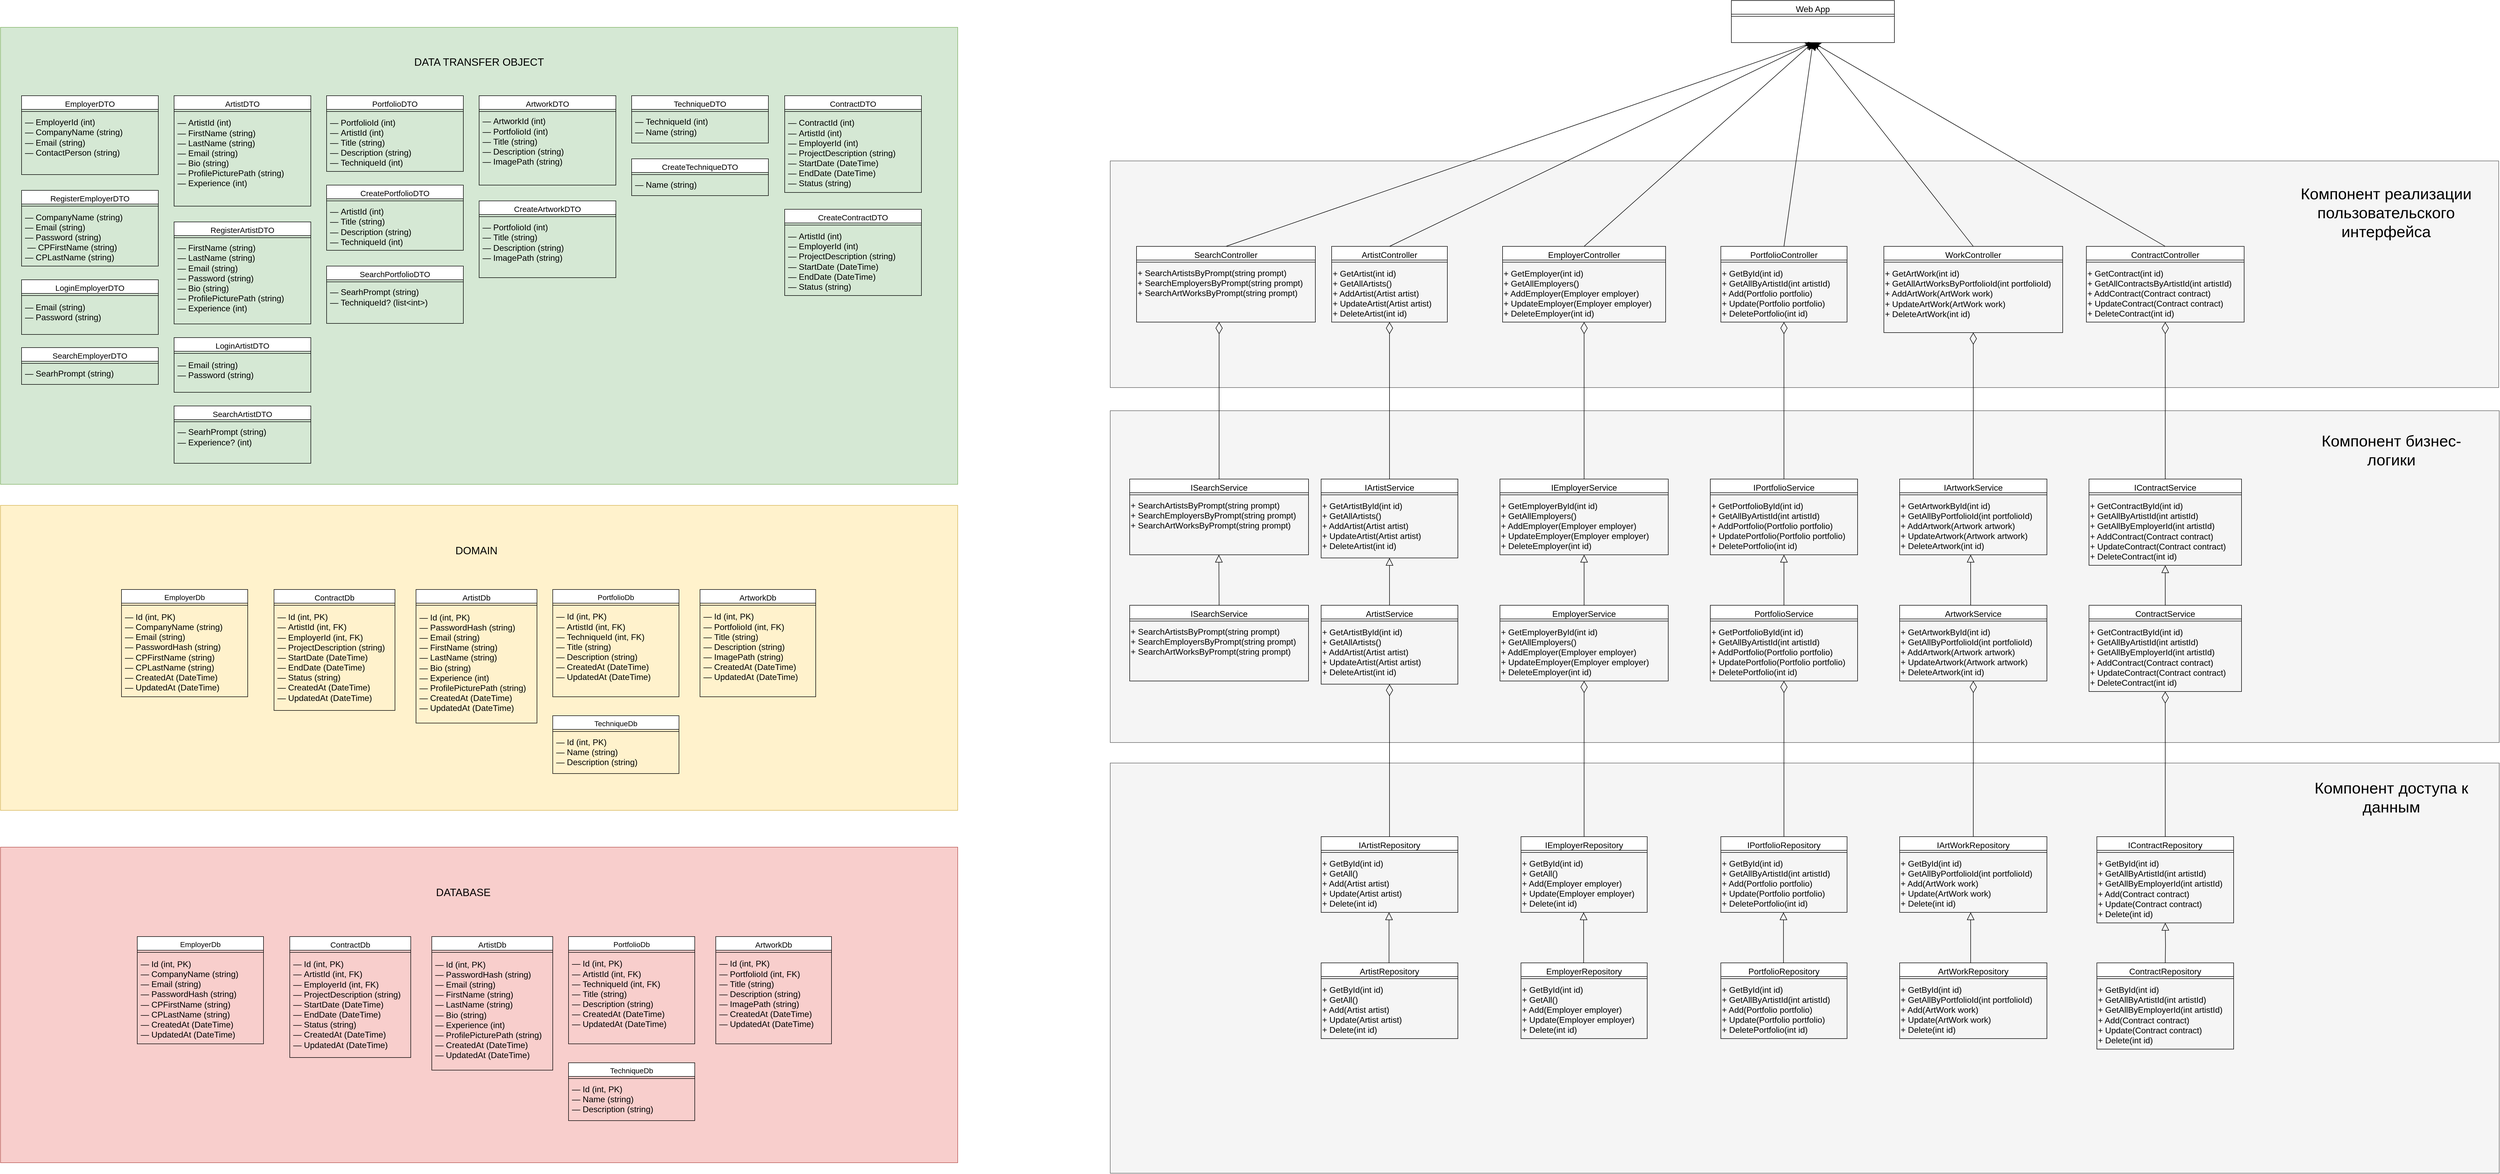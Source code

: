 <mxfile version="26.1.1">
  <diagram id="C5RBs43oDa-KdzZeNtuy" name="Page-1">
    <mxGraphModel dx="3905" dy="2904" grid="1" gridSize="10" guides="1" tooltips="1" connect="1" arrows="1" fold="1" page="1" pageScale="1" pageWidth="827" pageHeight="1169" math="0" shadow="0">
      <root>
        <mxCell id="WIyWlLk6GJQsqaUBKTNV-0" />
        <mxCell id="WIyWlLk6GJQsqaUBKTNV-1" parent="WIyWlLk6GJQsqaUBKTNV-0" />
        <mxCell id="K7J5LBMlP6NLXRZUg0Xp-216" value="" style="rounded=0;whiteSpace=wrap;html=1;fillColor=#f5f5f5;fontColor=#333333;strokeColor=#666666;" parent="WIyWlLk6GJQsqaUBKTNV-1" vertex="1">
          <mxGeometry x="1860" y="-735" width="2640" height="431" as="geometry" />
        </mxCell>
        <mxCell id="K7J5LBMlP6NLXRZUg0Xp-214" value="" style="rounded=0;whiteSpace=wrap;html=1;fillColor=#f5f5f5;fontColor=#333333;strokeColor=#666666;" parent="WIyWlLk6GJQsqaUBKTNV-1" vertex="1">
          <mxGeometry x="1860" y="-260" width="2641" height="631" as="geometry" />
        </mxCell>
        <mxCell id="K7J5LBMlP6NLXRZUg0Xp-212" value="" style="rounded=0;whiteSpace=wrap;html=1;fillColor=#f5f5f5;fontColor=#333333;strokeColor=#666666;" parent="WIyWlLk6GJQsqaUBKTNV-1" vertex="1">
          <mxGeometry x="1860" y="410" width="2641" height="780" as="geometry" />
        </mxCell>
        <mxCell id="K7J5LBMlP6NLXRZUg0Xp-143" value="" style="rounded=0;whiteSpace=wrap;html=1;fillColor=#fff2cc;strokeColor=#d6b656;" parent="WIyWlLk6GJQsqaUBKTNV-1" vertex="1">
          <mxGeometry x="-250" y="-80" width="1820" height="580" as="geometry" />
        </mxCell>
        <mxCell id="K7J5LBMlP6NLXRZUg0Xp-141" value="" style="rounded=0;whiteSpace=wrap;html=1;fillColor=#f8cecc;strokeColor=#b85450;" parent="WIyWlLk6GJQsqaUBKTNV-1" vertex="1">
          <mxGeometry x="-250" y="570" width="1820" height="600" as="geometry" />
        </mxCell>
        <mxCell id="K7J5LBMlP6NLXRZUg0Xp-124" value="" style="rounded=0;whiteSpace=wrap;html=1;fillColor=#d5e8d4;strokeColor=#82b366;" parent="WIyWlLk6GJQsqaUBKTNV-1" vertex="1">
          <mxGeometry x="-250" y="-989" width="1820" height="869" as="geometry" />
        </mxCell>
        <mxCell id="RC7Ip5QYTeCKGcXh-ndt-0" value="IArtistService" style="swimlane;fontStyle=0;align=center;verticalAlign=top;childLayout=stackLayout;horizontal=1;startSize=26;horizontalStack=0;resizeParent=1;resizeLast=0;collapsible=1;marginBottom=0;rounded=0;shadow=0;strokeWidth=1;fontSize=16;" parent="WIyWlLk6GJQsqaUBKTNV-1" vertex="1">
          <mxGeometry x="2261" y="-130" width="260" height="150" as="geometry">
            <mxRectangle x="340" y="380" width="170" height="26" as="alternateBounds" />
          </mxGeometry>
        </mxCell>
        <mxCell id="RC7Ip5QYTeCKGcXh-ndt-2" value="" style="line;html=1;strokeWidth=1;align=left;verticalAlign=middle;spacingTop=-1;spacingLeft=3;spacingRight=3;rotatable=0;labelPosition=right;points=[];portConstraint=eastwest;fontSize=16;" parent="RC7Ip5QYTeCKGcXh-ndt-0" vertex="1">
          <mxGeometry y="26" width="260" height="8" as="geometry" />
        </mxCell>
        <mxCell id="RC7Ip5QYTeCKGcXh-ndt-5" value="+ GetArtistById(int id)&lt;div&gt;&lt;div&gt;&lt;span style=&quot;background-color: transparent; color: light-dark(rgb(0, 0, 0), rgb(255, 255, 255));&quot;&gt;+ GetAllArtists()&lt;/span&gt;&lt;/div&gt;&lt;div&gt;&lt;div&gt;+ AddArtist(Artist artist)&lt;/div&gt;&lt;div&gt;&lt;span style=&quot;background-color: transparent; color: light-dark(rgb(0, 0, 0), rgb(255, 255, 255));&quot;&gt;+ UpdateArtist(Artist artist)&lt;/span&gt;&lt;span style=&quot;background-color: transparent; color: light-dark(rgb(0, 0, 0), rgb(255, 255, 255)); white-space-collapse: preserve;&quot;&gt;&#x9;&lt;/span&gt;&lt;/div&gt;&lt;div&gt;&lt;span style=&quot;background-color: transparent; color: light-dark(rgb(0, 0, 0), rgb(255, 255, 255));&quot;&gt;+ DeleteArtist(int id)&lt;/span&gt;&lt;/div&gt;&lt;/div&gt;&lt;/div&gt;" style="text;html=1;align=left;verticalAlign=middle;resizable=0;points=[];autosize=1;strokeColor=none;fillColor=none;fontSize=16;" parent="RC7Ip5QYTeCKGcXh-ndt-0" vertex="1">
          <mxGeometry y="34" width="260" height="110" as="geometry" />
        </mxCell>
        <mxCell id="RC7Ip5QYTeCKGcXh-ndt-9" value="IEmployerService" style="swimlane;fontStyle=0;align=center;verticalAlign=top;childLayout=stackLayout;horizontal=1;startSize=26;horizontalStack=0;resizeParent=1;resizeLast=0;collapsible=1;marginBottom=0;rounded=0;shadow=0;strokeWidth=1;fontSize=16;" parent="WIyWlLk6GJQsqaUBKTNV-1" vertex="1">
          <mxGeometry x="2601" y="-130" width="320" height="144" as="geometry">
            <mxRectangle x="340" y="380" width="170" height="26" as="alternateBounds" />
          </mxGeometry>
        </mxCell>
        <mxCell id="RC7Ip5QYTeCKGcXh-ndt-10" value="" style="line;html=1;strokeWidth=1;align=left;verticalAlign=middle;spacingTop=-1;spacingLeft=3;spacingRight=3;rotatable=0;labelPosition=right;points=[];portConstraint=eastwest;fontSize=16;" parent="RC7Ip5QYTeCKGcXh-ndt-9" vertex="1">
          <mxGeometry y="26" width="320" height="8" as="geometry" />
        </mxCell>
        <mxCell id="RC7Ip5QYTeCKGcXh-ndt-11" value="&lt;div&gt;+ GetEmployerById(int id)&amp;nbsp;&lt;/div&gt;&lt;div&gt;+ GetAllEmployers()&amp;nbsp;&lt;/div&gt;&lt;div&gt;+ AddEmployer(Employer employer)&amp;nbsp;&lt;/div&gt;&lt;div&gt;+ UpdateEmployer(Employer employer)&amp;nbsp;&lt;/div&gt;&lt;div&gt;+ DeleteEmployer(int id)&amp;nbsp;&lt;/div&gt;" style="text;html=1;align=left;verticalAlign=middle;resizable=0;points=[];autosize=1;strokeColor=none;fillColor=none;fontSize=16;" parent="RC7Ip5QYTeCKGcXh-ndt-9" vertex="1">
          <mxGeometry y="34" width="320" height="110" as="geometry" />
        </mxCell>
        <mxCell id="RC7Ip5QYTeCKGcXh-ndt-20" value="IPortfolioService" style="swimlane;fontStyle=0;align=center;verticalAlign=top;childLayout=stackLayout;horizontal=1;startSize=26;horizontalStack=0;resizeParent=1;resizeLast=0;collapsible=1;marginBottom=0;rounded=0;shadow=0;strokeWidth=1;fontSize=16;" parent="WIyWlLk6GJQsqaUBKTNV-1" vertex="1">
          <mxGeometry x="3001" y="-130" width="280" height="144" as="geometry">
            <mxRectangle x="340" y="380" width="170" height="26" as="alternateBounds" />
          </mxGeometry>
        </mxCell>
        <mxCell id="RC7Ip5QYTeCKGcXh-ndt-21" value="" style="line;html=1;strokeWidth=1;align=left;verticalAlign=middle;spacingTop=-1;spacingLeft=3;spacingRight=3;rotatable=0;labelPosition=right;points=[];portConstraint=eastwest;fontSize=16;" parent="RC7Ip5QYTeCKGcXh-ndt-20" vertex="1">
          <mxGeometry y="26" width="280" height="8" as="geometry" />
        </mxCell>
        <mxCell id="RC7Ip5QYTeCKGcXh-ndt-22" value="&lt;div&gt;+ GetPortfolioById(int id)&amp;nbsp;&lt;/div&gt;&lt;div&gt;+ GetAllByArtistId(int artistId)&amp;nbsp;&lt;/div&gt;&lt;div&gt;+ AddPortfolio(Portfolio portfolio)&amp;nbsp;&lt;/div&gt;&lt;div&gt;+ UpdatePortfolio(Portfolio portfolio)&amp;nbsp;&lt;/div&gt;&lt;div&gt;+ DeletePortfolio(int id)&amp;nbsp;&lt;/div&gt;" style="text;html=1;align=left;verticalAlign=middle;resizable=0;points=[];autosize=1;strokeColor=none;fillColor=none;fontSize=16;" parent="RC7Ip5QYTeCKGcXh-ndt-20" vertex="1">
          <mxGeometry y="34" width="280" height="110" as="geometry" />
        </mxCell>
        <mxCell id="RC7Ip5QYTeCKGcXh-ndt-23" value="IArtworkService" style="swimlane;fontStyle=0;align=center;verticalAlign=top;childLayout=stackLayout;horizontal=1;startSize=26;horizontalStack=0;resizeParent=1;resizeLast=0;collapsible=1;marginBottom=0;rounded=0;shadow=0;strokeWidth=1;fontSize=16;" parent="WIyWlLk6GJQsqaUBKTNV-1" vertex="1">
          <mxGeometry x="3361" y="-130" width="280" height="144" as="geometry">
            <mxRectangle x="340" y="380" width="170" height="26" as="alternateBounds" />
          </mxGeometry>
        </mxCell>
        <mxCell id="RC7Ip5QYTeCKGcXh-ndt-24" value="" style="line;html=1;strokeWidth=1;align=left;verticalAlign=middle;spacingTop=-1;spacingLeft=3;spacingRight=3;rotatable=0;labelPosition=right;points=[];portConstraint=eastwest;fontSize=16;" parent="RC7Ip5QYTeCKGcXh-ndt-23" vertex="1">
          <mxGeometry y="26" width="280" height="8" as="geometry" />
        </mxCell>
        <mxCell id="RC7Ip5QYTeCKGcXh-ndt-25" value="&lt;div&gt;+ GetArtworkById(int id)&amp;nbsp;&lt;/div&gt;&lt;div&gt;+ GetAllByPortfolioId(int portfolioId)&amp;nbsp;&lt;/div&gt;&lt;div&gt;+ AddArtwork(Artwork artwork)&amp;nbsp;&lt;/div&gt;&lt;div&gt;+ UpdateArtwork(Artwork artwork)&amp;nbsp;&lt;/div&gt;&lt;div&gt;+ DeleteArtwork(int id)&amp;nbsp;&lt;/div&gt;" style="text;html=1;align=left;verticalAlign=middle;resizable=0;points=[];autosize=1;strokeColor=none;fillColor=none;fontSize=16;" parent="RC7Ip5QYTeCKGcXh-ndt-23" vertex="1">
          <mxGeometry y="34" width="280" height="110" as="geometry" />
        </mxCell>
        <mxCell id="RC7Ip5QYTeCKGcXh-ndt-27" value="IContractService" style="swimlane;fontStyle=0;align=center;verticalAlign=top;childLayout=stackLayout;horizontal=1;startSize=26;horizontalStack=0;resizeParent=1;resizeLast=0;collapsible=1;marginBottom=0;rounded=0;shadow=0;strokeWidth=1;fontSize=16;" parent="WIyWlLk6GJQsqaUBKTNV-1" vertex="1">
          <mxGeometry x="3721" y="-130" width="290" height="164" as="geometry">
            <mxRectangle x="340" y="380" width="170" height="26" as="alternateBounds" />
          </mxGeometry>
        </mxCell>
        <mxCell id="RC7Ip5QYTeCKGcXh-ndt-28" value="" style="line;html=1;strokeWidth=1;align=left;verticalAlign=middle;spacingTop=-1;spacingLeft=3;spacingRight=3;rotatable=0;labelPosition=right;points=[];portConstraint=eastwest;fontSize=16;" parent="RC7Ip5QYTeCKGcXh-ndt-27" vertex="1">
          <mxGeometry y="26" width="290" height="8" as="geometry" />
        </mxCell>
        <mxCell id="RC7Ip5QYTeCKGcXh-ndt-29" value="&lt;div&gt;+ GetContractById(int id)&amp;nbsp;&lt;/div&gt;&lt;div&gt;+ GetAllByArtistId(int artistId)&amp;nbsp;&lt;/div&gt;&lt;div&gt;+ GetAllByEmployerId(int artistId)&amp;nbsp;&lt;/div&gt;&lt;div&gt;+ AddContract(Contract contract)&amp;nbsp;&lt;/div&gt;&lt;div&gt;+ UpdateContract(Contract contract)&amp;nbsp;&lt;/div&gt;&lt;div&gt;+ DeleteContract(int id)&amp;nbsp;&lt;/div&gt;" style="text;html=1;align=left;verticalAlign=middle;resizable=0;points=[];autosize=1;strokeColor=none;fillColor=none;fontSize=16;" parent="RC7Ip5QYTeCKGcXh-ndt-27" vertex="1">
          <mxGeometry y="34" width="290" height="130" as="geometry" />
        </mxCell>
        <mxCell id="RC7Ip5QYTeCKGcXh-ndt-30" value="IArtistRepository" style="swimlane;fontStyle=0;align=center;verticalAlign=top;childLayout=stackLayout;horizontal=1;startSize=26;horizontalStack=0;resizeParent=1;resizeLast=0;collapsible=1;marginBottom=0;rounded=0;shadow=0;strokeWidth=1;fontSize=16;" parent="WIyWlLk6GJQsqaUBKTNV-1" vertex="1">
          <mxGeometry x="2261" y="550" width="260" height="144" as="geometry">
            <mxRectangle x="340" y="380" width="170" height="26" as="alternateBounds" />
          </mxGeometry>
        </mxCell>
        <mxCell id="RC7Ip5QYTeCKGcXh-ndt-31" value="" style="line;html=1;strokeWidth=1;align=left;verticalAlign=middle;spacingTop=-1;spacingLeft=3;spacingRight=3;rotatable=0;labelPosition=right;points=[];portConstraint=eastwest;fontSize=16;" parent="RC7Ip5QYTeCKGcXh-ndt-30" vertex="1">
          <mxGeometry y="26" width="260" height="8" as="geometry" />
        </mxCell>
        <mxCell id="RC7Ip5QYTeCKGcXh-ndt-32" value="&lt;div&gt;+ GetById(int id)&amp;nbsp;&lt;/div&gt;&lt;div&gt;+ GetAll()&amp;nbsp;&lt;/div&gt;&lt;div&gt;+ Add(Artist artist)&amp;nbsp;&lt;/div&gt;&lt;div&gt;+ Update(Artist artist)&amp;nbsp;&lt;/div&gt;&lt;div&gt;+ Delete(int id)&amp;nbsp;&lt;/div&gt;" style="text;html=1;align=left;verticalAlign=middle;resizable=0;points=[];autosize=1;strokeColor=none;fillColor=none;fontSize=16;" parent="RC7Ip5QYTeCKGcXh-ndt-30" vertex="1">
          <mxGeometry y="34" width="260" height="110" as="geometry" />
        </mxCell>
        <mxCell id="K7J5LBMlP6NLXRZUg0Xp-201" style="edgeStyle=orthogonalEdgeStyle;rounded=0;orthogonalLoop=1;jettySize=auto;html=1;endArrow=diamondThin;endFill=0;jumpSize=8;endSize=20;startSize=20;" parent="WIyWlLk6GJQsqaUBKTNV-1" source="RC7Ip5QYTeCKGcXh-ndt-33" target="K7J5LBMlP6NLXRZUg0Xp-163" edge="1">
          <mxGeometry relative="1" as="geometry" />
        </mxCell>
        <mxCell id="RC7Ip5QYTeCKGcXh-ndt-33" value="IEmployerRepository" style="swimlane;fontStyle=0;align=center;verticalAlign=top;childLayout=stackLayout;horizontal=1;startSize=26;horizontalStack=0;resizeParent=1;resizeLast=0;collapsible=1;marginBottom=0;rounded=0;shadow=0;strokeWidth=1;fontSize=16;" parent="WIyWlLk6GJQsqaUBKTNV-1" vertex="1">
          <mxGeometry x="2641" y="550" width="240" height="144" as="geometry">
            <mxRectangle x="340" y="380" width="170" height="26" as="alternateBounds" />
          </mxGeometry>
        </mxCell>
        <mxCell id="RC7Ip5QYTeCKGcXh-ndt-34" value="" style="line;html=1;strokeWidth=1;align=left;verticalAlign=middle;spacingTop=-1;spacingLeft=3;spacingRight=3;rotatable=0;labelPosition=right;points=[];portConstraint=eastwest;fontSize=16;" parent="RC7Ip5QYTeCKGcXh-ndt-33" vertex="1">
          <mxGeometry y="26" width="240" height="8" as="geometry" />
        </mxCell>
        <mxCell id="RC7Ip5QYTeCKGcXh-ndt-35" value="&lt;div&gt;+ GetById(int id)&amp;nbsp;&lt;/div&gt;&lt;div&gt;+ GetAll()&amp;nbsp;&lt;/div&gt;&lt;div&gt;+ Add(Employer employer)&amp;nbsp;&lt;/div&gt;&lt;div&gt;+ Update(Employer employer)&amp;nbsp;&lt;/div&gt;&lt;div&gt;+ Delete(int id)&amp;nbsp;&lt;/div&gt;" style="text;html=1;align=left;verticalAlign=middle;resizable=0;points=[];autosize=1;strokeColor=none;fillColor=none;fontSize=16;" parent="RC7Ip5QYTeCKGcXh-ndt-33" vertex="1">
          <mxGeometry y="34" width="240" height="110" as="geometry" />
        </mxCell>
        <mxCell id="RC7Ip5QYTeCKGcXh-ndt-36" value="IPortfolioRepository" style="swimlane;fontStyle=0;align=center;verticalAlign=top;childLayout=stackLayout;horizontal=1;startSize=26;horizontalStack=0;resizeParent=1;resizeLast=0;collapsible=1;marginBottom=0;rounded=0;shadow=0;strokeWidth=1;fontSize=16;" parent="WIyWlLk6GJQsqaUBKTNV-1" vertex="1">
          <mxGeometry x="3021" y="550" width="240" height="144" as="geometry">
            <mxRectangle x="340" y="380" width="170" height="26" as="alternateBounds" />
          </mxGeometry>
        </mxCell>
        <mxCell id="RC7Ip5QYTeCKGcXh-ndt-37" value="" style="line;html=1;strokeWidth=1;align=left;verticalAlign=middle;spacingTop=-1;spacingLeft=3;spacingRight=3;rotatable=0;labelPosition=right;points=[];portConstraint=eastwest;fontSize=16;" parent="RC7Ip5QYTeCKGcXh-ndt-36" vertex="1">
          <mxGeometry y="26" width="240" height="8" as="geometry" />
        </mxCell>
        <mxCell id="RC7Ip5QYTeCKGcXh-ndt-38" value="&lt;div&gt;+ GetById(int id)&amp;nbsp;&lt;/div&gt;&lt;div&gt;+ GetAllByArtistId(int artistId)&amp;nbsp;&lt;/div&gt;&lt;div&gt;+ Add(Portfolio portfolio)&amp;nbsp;&lt;/div&gt;&lt;div&gt;+ Update(Portfolio portfolio)&lt;br&gt;&lt;/div&gt;&lt;div&gt;+ DeletePortfolio(int id)&amp;nbsp;&lt;/div&gt;" style="text;html=1;align=left;verticalAlign=middle;resizable=0;points=[];autosize=1;strokeColor=none;fillColor=none;fontSize=16;" parent="RC7Ip5QYTeCKGcXh-ndt-36" vertex="1">
          <mxGeometry y="34" width="240" height="110" as="geometry" />
        </mxCell>
        <mxCell id="RC7Ip5QYTeCKGcXh-ndt-39" value="IArtWorkRepository" style="swimlane;fontStyle=0;align=center;verticalAlign=top;childLayout=stackLayout;horizontal=1;startSize=26;horizontalStack=0;resizeParent=1;resizeLast=0;collapsible=1;marginBottom=0;rounded=0;shadow=0;strokeWidth=1;fontSize=16;" parent="WIyWlLk6GJQsqaUBKTNV-1" vertex="1">
          <mxGeometry x="3361" y="550" width="280" height="144" as="geometry">
            <mxRectangle x="340" y="380" width="170" height="26" as="alternateBounds" />
          </mxGeometry>
        </mxCell>
        <mxCell id="RC7Ip5QYTeCKGcXh-ndt-40" value="" style="line;html=1;strokeWidth=1;align=left;verticalAlign=middle;spacingTop=-1;spacingLeft=3;spacingRight=3;rotatable=0;labelPosition=right;points=[];portConstraint=eastwest;fontSize=16;" parent="RC7Ip5QYTeCKGcXh-ndt-39" vertex="1">
          <mxGeometry y="26" width="280" height="8" as="geometry" />
        </mxCell>
        <mxCell id="RC7Ip5QYTeCKGcXh-ndt-41" value="&lt;div&gt;+ GetById(int id)&amp;nbsp;&lt;/div&gt;&lt;div&gt;+ GetAllByPortfolioId(int portfolioId)&amp;nbsp;&lt;/div&gt;&lt;div&gt;+ Add(ArtWork work)&amp;nbsp;&lt;/div&gt;&lt;div&gt;+ Update(ArtWork work)&amp;nbsp;&lt;/div&gt;&lt;div&gt;+ Delete(int id)&amp;nbsp;&lt;/div&gt;" style="text;html=1;align=left;verticalAlign=middle;resizable=0;points=[];autosize=1;strokeColor=none;fillColor=none;fontSize=16;" parent="RC7Ip5QYTeCKGcXh-ndt-39" vertex="1">
          <mxGeometry y="34" width="280" height="110" as="geometry" />
        </mxCell>
        <mxCell id="RC7Ip5QYTeCKGcXh-ndt-42" value="IContractRepository" style="swimlane;fontStyle=0;align=center;verticalAlign=top;childLayout=stackLayout;horizontal=1;startSize=26;horizontalStack=0;resizeParent=1;resizeLast=0;collapsible=1;marginBottom=0;rounded=0;shadow=0;strokeWidth=1;fontSize=16;" parent="WIyWlLk6GJQsqaUBKTNV-1" vertex="1">
          <mxGeometry x="3736" y="550" width="260" height="164" as="geometry">
            <mxRectangle x="340" y="380" width="170" height="26" as="alternateBounds" />
          </mxGeometry>
        </mxCell>
        <mxCell id="RC7Ip5QYTeCKGcXh-ndt-43" value="" style="line;html=1;strokeWidth=1;align=left;verticalAlign=middle;spacingTop=-1;spacingLeft=3;spacingRight=3;rotatable=0;labelPosition=right;points=[];portConstraint=eastwest;fontSize=16;" parent="RC7Ip5QYTeCKGcXh-ndt-42" vertex="1">
          <mxGeometry y="26" width="260" height="8" as="geometry" />
        </mxCell>
        <mxCell id="RC7Ip5QYTeCKGcXh-ndt-44" value="&lt;div&gt;+ GetById(int id)&amp;nbsp;&lt;/div&gt;&lt;div&gt;+ GetAllByArtistId(int artistId)&amp;nbsp;&lt;/div&gt;&lt;div&gt;+ GetAllByEmployerId(int artistId)&lt;br&gt;+ Add(Contract contract)&amp;nbsp;&lt;/div&gt;&lt;div&gt;+ Update(Contract contract)&amp;nbsp;&lt;/div&gt;&lt;div&gt;+ Delete(int id)&amp;nbsp;&lt;/div&gt;" style="text;html=1;align=left;verticalAlign=middle;resizable=0;points=[];autosize=1;strokeColor=none;fillColor=none;fontSize=16;" parent="RC7Ip5QYTeCKGcXh-ndt-42" vertex="1">
          <mxGeometry y="34" width="260" height="130" as="geometry" />
        </mxCell>
        <mxCell id="K7J5LBMlP6NLXRZUg0Xp-221" style="rounded=0;orthogonalLoop=1;jettySize=auto;html=1;entryX=0.5;entryY=1;entryDx=0;entryDy=0;exitX=0.5;exitY=0;exitDx=0;exitDy=0;endSize=12;" parent="WIyWlLk6GJQsqaUBKTNV-1" source="RC7Ip5QYTeCKGcXh-ndt-47" target="K7J5LBMlP6NLXRZUg0Xp-218" edge="1">
          <mxGeometry relative="1" as="geometry" />
        </mxCell>
        <mxCell id="RC7Ip5QYTeCKGcXh-ndt-47" value="ArtistController" style="swimlane;fontStyle=0;align=center;verticalAlign=top;childLayout=stackLayout;horizontal=1;startSize=26;horizontalStack=0;resizeParent=1;resizeLast=0;collapsible=1;marginBottom=0;rounded=0;shadow=0;strokeWidth=1;fontSize=16;" parent="WIyWlLk6GJQsqaUBKTNV-1" vertex="1">
          <mxGeometry x="2281" y="-572.5" width="220" height="144" as="geometry">
            <mxRectangle x="340" y="380" width="170" height="26" as="alternateBounds" />
          </mxGeometry>
        </mxCell>
        <mxCell id="RC7Ip5QYTeCKGcXh-ndt-48" value="" style="line;html=1;strokeWidth=1;align=left;verticalAlign=middle;spacingTop=-1;spacingLeft=3;spacingRight=3;rotatable=0;labelPosition=right;points=[];portConstraint=eastwest;fontSize=16;" parent="RC7Ip5QYTeCKGcXh-ndt-47" vertex="1">
          <mxGeometry y="26" width="220" height="8" as="geometry" />
        </mxCell>
        <mxCell id="RC7Ip5QYTeCKGcXh-ndt-49" value="&lt;div&gt;+ GetArtist(int id)&amp;nbsp;&lt;/div&gt;&lt;div&gt;+ GetAllArtists()&amp;nbsp;&lt;/div&gt;&lt;div&gt;+ AddArtist(Artist artist)&amp;nbsp;&lt;/div&gt;&lt;div&gt;+ UpdateArtist(Artist artist)&amp;nbsp;&lt;/div&gt;&lt;div&gt;+ DeleteArtist(int id)&amp;nbsp;&lt;/div&gt;" style="text;html=1;align=left;verticalAlign=middle;resizable=0;points=[];autosize=1;strokeColor=none;fillColor=none;fontSize=16;" parent="RC7Ip5QYTeCKGcXh-ndt-47" vertex="1">
          <mxGeometry y="34" width="220" height="110" as="geometry" />
        </mxCell>
        <mxCell id="RC7Ip5QYTeCKGcXh-ndt-50" value="EmployerController" style="swimlane;fontStyle=0;align=center;verticalAlign=top;childLayout=stackLayout;horizontal=1;startSize=26;horizontalStack=0;resizeParent=1;resizeLast=0;collapsible=1;marginBottom=0;rounded=0;shadow=0;strokeWidth=1;fontSize=16;" parent="WIyWlLk6GJQsqaUBKTNV-1" vertex="1">
          <mxGeometry x="2606" y="-572.5" width="310" height="144" as="geometry">
            <mxRectangle x="340" y="380" width="170" height="26" as="alternateBounds" />
          </mxGeometry>
        </mxCell>
        <mxCell id="RC7Ip5QYTeCKGcXh-ndt-51" value="" style="line;html=1;strokeWidth=1;align=left;verticalAlign=middle;spacingTop=-1;spacingLeft=3;spacingRight=3;rotatable=0;labelPosition=right;points=[];portConstraint=eastwest;fontSize=16;" parent="RC7Ip5QYTeCKGcXh-ndt-50" vertex="1">
          <mxGeometry y="26" width="310" height="8" as="geometry" />
        </mxCell>
        <mxCell id="RC7Ip5QYTeCKGcXh-ndt-52" value="&lt;div&gt;+ GetEmployer(int id)&amp;nbsp;&lt;/div&gt;&lt;div&gt;+ GetAllEmployers()&amp;nbsp;&lt;/div&gt;&lt;div&gt;+ AddEmployer(Employer employer)&amp;nbsp;&lt;/div&gt;&lt;div&gt;+ UpdateEmployer(Employer employer)&amp;nbsp;&lt;/div&gt;&lt;div&gt;+ DeleteEmployer(int id)&amp;nbsp;&lt;/div&gt;" style="text;html=1;align=left;verticalAlign=middle;resizable=0;points=[];autosize=1;strokeColor=none;fillColor=none;fontSize=16;" parent="RC7Ip5QYTeCKGcXh-ndt-50" vertex="1">
          <mxGeometry y="34" width="310" height="110" as="geometry" />
        </mxCell>
        <mxCell id="RC7Ip5QYTeCKGcXh-ndt-53" value="PortfolioController" style="swimlane;fontStyle=0;align=center;verticalAlign=top;childLayout=stackLayout;horizontal=1;startSize=26;horizontalStack=0;resizeParent=1;resizeLast=0;collapsible=1;marginBottom=0;rounded=0;shadow=0;strokeWidth=1;fontSize=16;" parent="WIyWlLk6GJQsqaUBKTNV-1" vertex="1">
          <mxGeometry x="3021" y="-572.5" width="240" height="144" as="geometry">
            <mxRectangle x="340" y="380" width="170" height="26" as="alternateBounds" />
          </mxGeometry>
        </mxCell>
        <mxCell id="RC7Ip5QYTeCKGcXh-ndt-54" value="" style="line;html=1;strokeWidth=1;align=left;verticalAlign=middle;spacingTop=-1;spacingLeft=3;spacingRight=3;rotatable=0;labelPosition=right;points=[];portConstraint=eastwest;fontSize=16;" parent="RC7Ip5QYTeCKGcXh-ndt-53" vertex="1">
          <mxGeometry y="26" width="240" height="8" as="geometry" />
        </mxCell>
        <mxCell id="RC7Ip5QYTeCKGcXh-ndt-55" value="&lt;div&gt;+ GetById(int id)&amp;nbsp;&lt;/div&gt;&lt;div&gt;+ GetAllByArtistId(int artistId)&amp;nbsp;&lt;/div&gt;&lt;div&gt;+ Add(Portfolio portfolio)&amp;nbsp;&lt;/div&gt;&lt;div&gt;+ Update(Portfolio portfolio)&lt;br&gt;&lt;/div&gt;&lt;div&gt;+ DeletePortfolio(int id)&amp;nbsp;&lt;/div&gt;" style="text;html=1;align=left;verticalAlign=middle;resizable=0;points=[];autosize=1;strokeColor=none;fillColor=none;fontSize=16;" parent="RC7Ip5QYTeCKGcXh-ndt-53" vertex="1">
          <mxGeometry y="34" width="240" height="110" as="geometry" />
        </mxCell>
        <mxCell id="RC7Ip5QYTeCKGcXh-ndt-56" value="WorkController" style="swimlane;fontStyle=0;align=center;verticalAlign=top;childLayout=stackLayout;horizontal=1;startSize=26;horizontalStack=0;resizeParent=1;resizeLast=0;collapsible=1;marginBottom=0;rounded=0;shadow=0;strokeWidth=1;fontSize=16;" parent="WIyWlLk6GJQsqaUBKTNV-1" vertex="1">
          <mxGeometry x="3331" y="-572.5" width="340" height="164" as="geometry">
            <mxRectangle x="340" y="380" width="170" height="26" as="alternateBounds" />
          </mxGeometry>
        </mxCell>
        <mxCell id="RC7Ip5QYTeCKGcXh-ndt-57" value="" style="line;html=1;strokeWidth=1;align=left;verticalAlign=middle;spacingTop=-1;spacingLeft=3;spacingRight=3;rotatable=0;labelPosition=right;points=[];portConstraint=eastwest;fontSize=16;" parent="RC7Ip5QYTeCKGcXh-ndt-56" vertex="1">
          <mxGeometry y="26" width="340" height="8" as="geometry" />
        </mxCell>
        <mxCell id="RC7Ip5QYTeCKGcXh-ndt-58" value="&lt;div&gt;+ GetArtWork(int id)&amp;nbsp;&lt;/div&gt;&lt;div&gt;+ GetAllArtWorksByPortfolioId(int portfolioId)&amp;nbsp;&lt;/div&gt;&lt;div&gt;+ AddArtWork(ArtWork work)&amp;nbsp;&lt;/div&gt;&lt;div&gt;+ UpdateArtWork(ArtWork work)&amp;nbsp;&lt;/div&gt;&lt;div&gt;+ DeleteArtWork(int id)&amp;nbsp;&lt;/div&gt;&lt;div&gt;&lt;br&gt;&lt;/div&gt;" style="text;html=1;align=left;verticalAlign=middle;resizable=0;points=[];autosize=1;strokeColor=none;fillColor=none;fontSize=16;" parent="RC7Ip5QYTeCKGcXh-ndt-56" vertex="1">
          <mxGeometry y="34" width="340" height="130" as="geometry" />
        </mxCell>
        <mxCell id="RC7Ip5QYTeCKGcXh-ndt-59" value="ContractController" style="swimlane;fontStyle=0;align=center;verticalAlign=top;childLayout=stackLayout;horizontal=1;startSize=26;horizontalStack=0;resizeParent=1;resizeLast=0;collapsible=1;marginBottom=0;rounded=0;shadow=0;strokeWidth=1;fontSize=16;" parent="WIyWlLk6GJQsqaUBKTNV-1" vertex="1">
          <mxGeometry x="3716" y="-572.5" width="300" height="144" as="geometry">
            <mxRectangle x="340" y="380" width="170" height="26" as="alternateBounds" />
          </mxGeometry>
        </mxCell>
        <mxCell id="RC7Ip5QYTeCKGcXh-ndt-60" value="" style="line;html=1;strokeWidth=1;align=left;verticalAlign=middle;spacingTop=-1;spacingLeft=3;spacingRight=3;rotatable=0;labelPosition=right;points=[];portConstraint=eastwest;fontSize=16;" parent="RC7Ip5QYTeCKGcXh-ndt-59" vertex="1">
          <mxGeometry y="26" width="300" height="8" as="geometry" />
        </mxCell>
        <mxCell id="RC7Ip5QYTeCKGcXh-ndt-61" value="&lt;div&gt;+ GetContract(int id)&amp;nbsp;&lt;/div&gt;&lt;div&gt;+ GetAllContractsByArtistId(int artistId)&amp;nbsp;&lt;/div&gt;&lt;div&gt;+ AddContract(Contract contract)&amp;nbsp;&lt;/div&gt;&lt;div&gt;+ UpdateContract(Contract contract)&amp;nbsp;&lt;/div&gt;&lt;div&gt;+ DeleteContract(int id)&amp;nbsp;&lt;/div&gt;" style="text;html=1;align=left;verticalAlign=middle;resizable=0;points=[];autosize=1;strokeColor=none;fillColor=none;fontSize=16;" parent="RC7Ip5QYTeCKGcXh-ndt-59" vertex="1">
          <mxGeometry y="34" width="300" height="110" as="geometry" />
        </mxCell>
        <mxCell id="K7J5LBMlP6NLXRZUg0Xp-31" value="EmployerDb" style="swimlane;fontStyle=0;align=center;verticalAlign=top;childLayout=stackLayout;horizontal=1;startSize=26;horizontalStack=0;resizeParent=1;resizeLast=0;collapsible=1;marginBottom=0;rounded=0;shadow=0;strokeWidth=1;fontSize=14;" parent="WIyWlLk6GJQsqaUBKTNV-1" vertex="1">
          <mxGeometry x="10" y="740" width="240" height="204" as="geometry">
            <mxRectangle x="340" y="380" width="170" height="26" as="alternateBounds" />
          </mxGeometry>
        </mxCell>
        <mxCell id="K7J5LBMlP6NLXRZUg0Xp-32" value="" style="line;html=1;strokeWidth=1;align=left;verticalAlign=middle;spacingTop=-1;spacingLeft=3;spacingRight=3;rotatable=0;labelPosition=right;points=[];portConstraint=eastwest;" parent="K7J5LBMlP6NLXRZUg0Xp-31" vertex="1">
          <mxGeometry y="26" width="240" height="8" as="geometry" />
        </mxCell>
        <mxCell id="K7J5LBMlP6NLXRZUg0Xp-43" value="&lt;div style=&quot;&quot;&gt;&lt;font style=&quot;font-size: 16px;&quot;&gt;&lt;span style=&quot;background-color: transparent; color: light-dark(rgb(0, 0, 0), rgb(255, 255, 255));&quot;&gt;&amp;nbsp;—&lt;/span&gt;&lt;span style=&quot;background-color: transparent; color: light-dark(rgb(0, 0, 0), rgb(255, 255, 255));&quot;&gt;&amp;nbsp;Id&lt;/span&gt;&amp;nbsp;(int, PK)&lt;/font&gt;&lt;/div&gt;&lt;div style=&quot;&quot;&gt;&lt;span style=&quot;font-size: 16px; background-color: transparent; color: light-dark(rgb(0, 0, 0), rgb(255, 255, 255));&quot;&gt;&amp;nbsp;—&lt;/span&gt;&lt;span style=&quot;font-size: 16px; background-color: transparent; color: light-dark(rgb(0, 0, 0), rgb(255, 255, 255));&quot;&gt;&amp;nbsp;&lt;/span&gt;&lt;span style=&quot;font-size: 16px; background-color: transparent; color: light-dark(rgb(0, 0, 0), rgb(255, 255, 255));&quot;&gt;CompanyName (string)&lt;/span&gt;&lt;/div&gt;&lt;div style=&quot;&quot;&gt;&lt;font style=&quot;font-size: 16px;&quot;&gt;&lt;span style=&quot;background-color: transparent; color: light-dark(rgb(0, 0, 0), rgb(255, 255, 255));&quot;&gt;&amp;nbsp;—&lt;/span&gt;&lt;span style=&quot;background-color: transparent; color: light-dark(rgb(0, 0, 0), rgb(255, 255, 255));&quot;&gt;&amp;nbsp;&lt;/span&gt;Email (string)&lt;/font&gt;&lt;/div&gt;&lt;div style=&quot;&quot;&gt;&lt;font style=&quot;font-size: 16px;&quot;&gt;&lt;span style=&quot;background-color: transparent; color: light-dark(rgb(0, 0, 0), rgb(255, 255, 255));&quot;&gt;&amp;nbsp;—&lt;/span&gt;&lt;span style=&quot;background-color: transparent; color: light-dark(rgb(0, 0, 0), rgb(255, 255, 255));&quot;&gt;&amp;nbsp;&lt;/span&gt;PasswordHash (string)&lt;/font&gt;&lt;/div&gt;&lt;div style=&quot;&quot;&gt;&lt;font style=&quot;font-size: 16px;&quot;&gt;&lt;span style=&quot;background-color: transparent; color: light-dark(rgb(0, 0, 0), rgb(255, 255, 255));&quot;&gt;&amp;nbsp;—&lt;/span&gt;&lt;span style=&quot;background-color: transparent; color: light-dark(rgb(0, 0, 0), rgb(255, 255, 255));&quot;&gt;&amp;nbsp;&lt;/span&gt;CPFirstName (string)&lt;br&gt;&lt;span style=&quot;color: light-dark(rgb(0, 0, 0), rgb(255, 255, 255)); background-color: transparent;&quot;&gt;&amp;nbsp;—&lt;/span&gt;&lt;span style=&quot;color: light-dark(rgb(0, 0, 0), rgb(255, 255, 255)); background-color: transparent;&quot;&gt;&amp;nbsp;CP&lt;/span&gt;LastName (string)&lt;/font&gt;&lt;/div&gt;&lt;div style=&quot;&quot;&gt;&lt;font style=&quot;font-size: 16px;&quot;&gt;&lt;span style=&quot;background-color: transparent; color: light-dark(rgb(0, 0, 0), rgb(255, 255, 255));&quot;&gt;&amp;nbsp;—&lt;/span&gt;&lt;span style=&quot;background-color: transparent; color: light-dark(rgb(0, 0, 0), rgb(255, 255, 255));&quot;&gt;&amp;nbsp;&lt;/span&gt;CreatedAt (DateTime)&lt;/font&gt;&lt;/div&gt;&lt;div style=&quot;&quot;&gt;&lt;font style=&quot;font-size: 16px;&quot;&gt;&lt;span style=&quot;background-color: transparent; color: light-dark(rgb(0, 0, 0), rgb(255, 255, 255));&quot;&gt;&amp;nbsp;—&lt;/span&gt;&lt;span style=&quot;background-color: transparent; color: light-dark(rgb(0, 0, 0), rgb(255, 255, 255));&quot;&gt;&amp;nbsp;&lt;/span&gt;UpdatedAt (DateTime)&lt;/font&gt;&lt;/div&gt;" style="text;html=1;align=left;verticalAlign=middle;resizable=0;points=[];autosize=1;strokeColor=none;fillColor=none;" parent="K7J5LBMlP6NLXRZUg0Xp-31" vertex="1">
          <mxGeometry y="34" width="240" height="170" as="geometry" />
        </mxCell>
        <mxCell id="K7J5LBMlP6NLXRZUg0Xp-37" value="ArtistDb" style="swimlane;fontStyle=0;align=center;verticalAlign=top;childLayout=stackLayout;horizontal=1;startSize=26;horizontalStack=0;resizeParent=1;resizeLast=0;collapsible=1;marginBottom=0;rounded=0;shadow=0;strokeWidth=1;fontSize=15;" parent="WIyWlLk6GJQsqaUBKTNV-1" vertex="1">
          <mxGeometry x="570" y="740" width="230" height="254" as="geometry">
            <mxRectangle x="340" y="380" width="170" height="26" as="alternateBounds" />
          </mxGeometry>
        </mxCell>
        <mxCell id="K7J5LBMlP6NLXRZUg0Xp-38" value="" style="line;html=1;strokeWidth=1;align=left;verticalAlign=middle;spacingTop=-1;spacingLeft=3;spacingRight=3;rotatable=0;labelPosition=right;points=[];portConstraint=eastwest;" parent="K7J5LBMlP6NLXRZUg0Xp-37" vertex="1">
          <mxGeometry y="26" width="230" height="8" as="geometry" />
        </mxCell>
        <mxCell id="K7J5LBMlP6NLXRZUg0Xp-39" value="&lt;div&gt;&lt;font style=&quot;font-size: 16px;&quot;&gt;&amp;nbsp;— Id (int, PK)&amp;nbsp;&lt;/font&gt;&lt;/div&gt;&lt;div&gt;&lt;font style=&quot;font-size: 16px;&quot;&gt;&amp;nbsp;— PasswordHash (string)&lt;/font&gt;&lt;/div&gt;&lt;div&gt;&lt;font style=&quot;font-size: 16px;&quot;&gt;&amp;nbsp;— Email (string)&lt;br&gt;&amp;nbsp;— FirstName (string)&lt;/font&gt;&lt;/div&gt;&lt;div&gt;&lt;font style=&quot;font-size: 16px;&quot;&gt;&amp;nbsp;— LastName (string)&lt;/font&gt;&lt;/div&gt;&lt;div&gt;&lt;font style=&quot;font-size: 16px;&quot;&gt;&amp;nbsp;— Bio (string)&lt;br&gt;&amp;nbsp;— Experience (int)&lt;/font&gt;&lt;/div&gt;&lt;div&gt;&lt;font style=&quot;font-size: 16px;&quot;&gt;&amp;nbsp;— ProfilePicturePath (string)&lt;/font&gt;&lt;/div&gt;&lt;div&gt;&lt;font style=&quot;font-size: 16px;&quot;&gt;&amp;nbsp;— CreatedAt (DateTime)&lt;/font&gt;&lt;/div&gt;&lt;div&gt;&lt;font style=&quot;font-size: 16px;&quot;&gt;&amp;nbsp;— UpdatedAt (DateTime)&lt;br&gt;&lt;/font&gt;&lt;/div&gt;" style="text;html=1;align=left;verticalAlign=middle;resizable=0;points=[];autosize=1;strokeColor=none;fillColor=none;" parent="K7J5LBMlP6NLXRZUg0Xp-37" vertex="1">
          <mxGeometry y="34" width="230" height="210" as="geometry" />
        </mxCell>
        <mxCell id="K7J5LBMlP6NLXRZUg0Xp-44" value="PortfolioDb" style="swimlane;fontStyle=0;align=center;verticalAlign=top;childLayout=stackLayout;horizontal=1;startSize=26;horizontalStack=0;resizeParent=1;resizeLast=0;collapsible=1;marginBottom=0;rounded=0;shadow=0;strokeWidth=1;fontSize=14;" parent="WIyWlLk6GJQsqaUBKTNV-1" vertex="1">
          <mxGeometry x="830" y="740" width="240" height="204" as="geometry">
            <mxRectangle x="340" y="380" width="170" height="26" as="alternateBounds" />
          </mxGeometry>
        </mxCell>
        <mxCell id="K7J5LBMlP6NLXRZUg0Xp-45" value="" style="line;html=1;strokeWidth=1;align=left;verticalAlign=middle;spacingTop=-1;spacingLeft=3;spacingRight=3;rotatable=0;labelPosition=right;points=[];portConstraint=eastwest;" parent="K7J5LBMlP6NLXRZUg0Xp-44" vertex="1">
          <mxGeometry y="26" width="240" height="8" as="geometry" />
        </mxCell>
        <mxCell id="K7J5LBMlP6NLXRZUg0Xp-46" value="&lt;div style=&quot;&quot;&gt;&lt;div&gt;&lt;font style=&quot;font-size: 16px;&quot;&gt;&lt;span style=&quot;background-color: transparent; color: light-dark(rgb(0, 0, 0), rgb(255, 255, 255));&quot;&gt;&amp;nbsp;—&lt;/span&gt;&lt;span style=&quot;background-color: transparent; color: light-dark(rgb(0, 0, 0), rgb(255, 255, 255));&quot;&gt;&amp;nbsp;&lt;/span&gt;Id (int, PK)&lt;/font&gt;&lt;/div&gt;&lt;div&gt;&lt;font style=&quot;font-size: 16px;&quot;&gt;&lt;span style=&quot;background-color: transparent; color: light-dark(rgb(0, 0, 0), rgb(255, 255, 255));&quot;&gt;&amp;nbsp;—&lt;/span&gt;&lt;span style=&quot;background-color: transparent; color: light-dark(rgb(0, 0, 0), rgb(255, 255, 255));&quot;&gt;&amp;nbsp;&lt;/span&gt;ArtistId (int, FK)&lt;br&gt;&amp;nbsp;&lt;/font&gt;&lt;span style=&quot;background-color: transparent; color: light-dark(rgb(0, 0, 0), rgb(255, 255, 255)); font-size: 16px;&quot;&gt;—&lt;/span&gt;&lt;span style=&quot;background-color: transparent; color: light-dark(rgb(0, 0, 0), rgb(255, 255, 255)); font-size: 16px;&quot;&gt;&amp;nbsp;&lt;/span&gt;&lt;span style=&quot;background-color: transparent; color: light-dark(rgb(0, 0, 0), rgb(255, 255, 255)); font-size: 16px;&quot;&gt;TechniqueId (int, FK)&lt;/span&gt;&lt;/div&gt;&lt;div&gt;&lt;font style=&quot;font-size: 16px;&quot;&gt;&lt;span style=&quot;background-color: transparent; color: light-dark(rgb(0, 0, 0), rgb(255, 255, 255));&quot;&gt;&amp;nbsp;—&lt;/span&gt;&lt;span style=&quot;background-color: transparent; color: light-dark(rgb(0, 0, 0), rgb(255, 255, 255));&quot;&gt;&amp;nbsp;&lt;/span&gt;Title (string)&lt;/font&gt;&lt;/div&gt;&lt;div&gt;&lt;font style=&quot;font-size: 16px;&quot;&gt;&lt;span style=&quot;background-color: transparent; color: light-dark(rgb(0, 0, 0), rgb(255, 255, 255));&quot;&gt;&amp;nbsp;—&lt;/span&gt;&lt;span style=&quot;background-color: transparent; color: light-dark(rgb(0, 0, 0), rgb(255, 255, 255));&quot;&gt;&amp;nbsp;&lt;/span&gt;Description (string)&lt;/font&gt;&lt;/div&gt;&lt;div&gt;&lt;font style=&quot;font-size: 16px;&quot;&gt;&lt;span style=&quot;background-color: transparent; color: light-dark(rgb(0, 0, 0), rgb(255, 255, 255));&quot;&gt;&amp;nbsp;—&lt;/span&gt;&lt;span style=&quot;background-color: transparent; color: light-dark(rgb(0, 0, 0), rgb(255, 255, 255));&quot;&gt;&amp;nbsp;&lt;/span&gt;CreatedAt (DateTime)&lt;/font&gt;&lt;/div&gt;&lt;div&gt;&lt;font style=&quot;font-size: 16px;&quot;&gt;&lt;span style=&quot;background-color: transparent; color: light-dark(rgb(0, 0, 0), rgb(255, 255, 255));&quot;&gt;&amp;nbsp;—&lt;/span&gt;&lt;span style=&quot;background-color: transparent; color: light-dark(rgb(0, 0, 0), rgb(255, 255, 255));&quot;&gt;&amp;nbsp;&lt;/span&gt;UpdatedAt (DateTime)&lt;br&gt;&lt;/font&gt;&lt;/div&gt;&lt;/div&gt;" style="text;html=1;align=left;verticalAlign=middle;resizable=0;points=[];autosize=1;strokeColor=none;fillColor=none;" parent="K7J5LBMlP6NLXRZUg0Xp-44" vertex="1">
          <mxGeometry y="34" width="240" height="150" as="geometry" />
        </mxCell>
        <mxCell id="K7J5LBMlP6NLXRZUg0Xp-50" value="ArtworkDb" style="swimlane;fontStyle=0;align=center;verticalAlign=top;childLayout=stackLayout;horizontal=1;startSize=26;horizontalStack=0;resizeParent=1;resizeLast=0;collapsible=1;marginBottom=0;rounded=0;shadow=0;strokeWidth=1;fontSize=15;" parent="WIyWlLk6GJQsqaUBKTNV-1" vertex="1">
          <mxGeometry x="1110" y="740" width="220" height="204" as="geometry">
            <mxRectangle x="340" y="380" width="170" height="26" as="alternateBounds" />
          </mxGeometry>
        </mxCell>
        <mxCell id="K7J5LBMlP6NLXRZUg0Xp-51" value="" style="line;html=1;strokeWidth=1;align=left;verticalAlign=middle;spacingTop=-1;spacingLeft=3;spacingRight=3;rotatable=0;labelPosition=right;points=[];portConstraint=eastwest;" parent="K7J5LBMlP6NLXRZUg0Xp-50" vertex="1">
          <mxGeometry y="26" width="220" height="8" as="geometry" />
        </mxCell>
        <mxCell id="K7J5LBMlP6NLXRZUg0Xp-52" value="&lt;div&gt;&lt;span style=&quot;font-size: 16px; background-color: transparent; color: light-dark(rgb(0, 0, 0), rgb(255, 255, 255));&quot;&gt;&amp;nbsp;—&lt;/span&gt;&lt;span style=&quot;font-size: 16px; background-color: transparent; color: light-dark(rgb(0, 0, 0), rgb(255, 255, 255));&quot;&gt;&amp;nbsp;Id&lt;/span&gt;&lt;span style=&quot;font-size: 16px;&quot;&gt;&amp;nbsp;(int, PK)&lt;/span&gt;&lt;/div&gt;&lt;div&gt;&lt;span style=&quot;font-size: 16px; background-color: transparent; color: light-dark(rgb(0, 0, 0), rgb(255, 255, 255));&quot;&gt;&amp;nbsp;—&lt;/span&gt;&lt;span style=&quot;font-size: 16px; background-color: transparent; color: light-dark(rgb(0, 0, 0), rgb(255, 255, 255));&quot;&gt;&amp;nbsp;&lt;/span&gt;&lt;span style=&quot;font-size: 16px;&quot;&gt;PortfolioId (int, FK)&lt;/span&gt;&lt;/div&gt;&lt;div&gt;&lt;span style=&quot;font-size: 16px; background-color: transparent; color: light-dark(rgb(0, 0, 0), rgb(255, 255, 255));&quot;&gt;&amp;nbsp;—&lt;/span&gt;&lt;span style=&quot;font-size: 16px; background-color: transparent; color: light-dark(rgb(0, 0, 0), rgb(255, 255, 255));&quot;&gt;&amp;nbsp;&lt;/span&gt;&lt;span style=&quot;font-size: 16px;&quot;&gt;Title (string)&lt;/span&gt;&lt;/div&gt;&lt;div&gt;&lt;span style=&quot;font-size: 16px; background-color: transparent; color: light-dark(rgb(0, 0, 0), rgb(255, 255, 255));&quot;&gt;&amp;nbsp;—&lt;/span&gt;&lt;span style=&quot;font-size: 16px; background-color: transparent; color: light-dark(rgb(0, 0, 0), rgb(255, 255, 255));&quot;&gt;&amp;nbsp;&lt;/span&gt;&lt;span style=&quot;font-size: 16px;&quot;&gt;Description (string)&lt;/span&gt;&lt;/div&gt;&lt;div&gt;&lt;span style=&quot;font-size: 16px; background-color: transparent; color: light-dark(rgb(0, 0, 0), rgb(255, 255, 255));&quot;&gt;&amp;nbsp;—&lt;/span&gt;&lt;span style=&quot;font-size: 16px; background-color: transparent; color: light-dark(rgb(0, 0, 0), rgb(255, 255, 255));&quot;&gt;&amp;nbsp;&lt;/span&gt;&lt;span style=&quot;font-size: 16px;&quot;&gt;ImagePath (string)&lt;/span&gt;&lt;/div&gt;&lt;div&gt;&lt;span style=&quot;font-size: 16px; background-color: transparent; color: light-dark(rgb(0, 0, 0), rgb(255, 255, 255));&quot;&gt;&amp;nbsp;—&lt;/span&gt;&lt;span style=&quot;font-size: 16px; background-color: transparent; color: light-dark(rgb(0, 0, 0), rgb(255, 255, 255));&quot;&gt;&amp;nbsp;&lt;/span&gt;&lt;span style=&quot;font-size: 16px; background-color: transparent; color: light-dark(rgb(0, 0, 0), rgb(255, 255, 255));&quot;&gt;CreatedAt (DateTime)&lt;/span&gt;&lt;/div&gt;&lt;div&gt;&lt;span style=&quot;font-size: 16px; background-color: transparent; color: light-dark(rgb(0, 0, 0), rgb(255, 255, 255));&quot;&gt;&amp;nbsp;—&lt;/span&gt;&lt;span style=&quot;font-size: 16px; background-color: transparent; color: light-dark(rgb(0, 0, 0), rgb(255, 255, 255));&quot;&gt;&amp;nbsp;&lt;/span&gt;&lt;span style=&quot;font-size: 16px;&quot;&gt;UpdatedAt (DateTime)&lt;/span&gt;&lt;br&gt;&lt;/div&gt;" style="text;html=1;align=left;verticalAlign=middle;resizable=0;points=[];autosize=1;strokeColor=none;fillColor=none;" parent="K7J5LBMlP6NLXRZUg0Xp-50" vertex="1">
          <mxGeometry y="34" width="220" height="150" as="geometry" />
        </mxCell>
        <mxCell id="K7J5LBMlP6NLXRZUg0Xp-54" value="ContractDb" style="swimlane;fontStyle=0;align=center;verticalAlign=top;childLayout=stackLayout;horizontal=1;startSize=26;horizontalStack=0;resizeParent=1;resizeLast=0;collapsible=1;marginBottom=0;rounded=0;shadow=0;strokeWidth=1;fontSize=15;" parent="WIyWlLk6GJQsqaUBKTNV-1" vertex="1">
          <mxGeometry x="300" y="740" width="230" height="230" as="geometry">
            <mxRectangle x="340" y="380" width="170" height="26" as="alternateBounds" />
          </mxGeometry>
        </mxCell>
        <mxCell id="K7J5LBMlP6NLXRZUg0Xp-55" value="" style="line;html=1;strokeWidth=1;align=left;verticalAlign=middle;spacingTop=-1;spacingLeft=3;spacingRight=3;rotatable=0;labelPosition=right;points=[];portConstraint=eastwest;" parent="K7J5LBMlP6NLXRZUg0Xp-54" vertex="1">
          <mxGeometry y="26" width="230" height="8" as="geometry" />
        </mxCell>
        <mxCell id="K7J5LBMlP6NLXRZUg0Xp-56" value="&lt;div&gt;&lt;span style=&quot;background-color: transparent; color: light-dark(rgb(0, 0, 0), rgb(255, 255, 255)); font-size: 16px;&quot;&gt;&amp;nbsp;—&lt;/span&gt;&lt;span style=&quot;background-color: transparent; color: light-dark(rgb(0, 0, 0), rgb(255, 255, 255)); font-size: 16px;&quot;&gt;&amp;nbsp;&lt;/span&gt;&lt;span style=&quot;font-size: 16px;&quot;&gt;Id (int, PK)&lt;/span&gt;&lt;/div&gt;&lt;div&gt;&lt;span style=&quot;background-color: transparent; color: light-dark(rgb(0, 0, 0), rgb(255, 255, 255)); font-size: 16px;&quot;&gt;&amp;nbsp;—&lt;/span&gt;&lt;span style=&quot;background-color: transparent; color: light-dark(rgb(0, 0, 0), rgb(255, 255, 255)); font-size: 16px;&quot;&gt;&amp;nbsp;&lt;/span&gt;&lt;span style=&quot;font-size: 16px;&quot;&gt;ArtistId (int, FK)&lt;/span&gt;&lt;/div&gt;&lt;div&gt;&lt;span style=&quot;background-color: transparent; color: light-dark(rgb(0, 0, 0), rgb(255, 255, 255)); font-size: 16px;&quot;&gt;&amp;nbsp;—&lt;/span&gt;&lt;span style=&quot;background-color: transparent; color: light-dark(rgb(0, 0, 0), rgb(255, 255, 255)); font-size: 16px;&quot;&gt;&amp;nbsp;&lt;/span&gt;&lt;span style=&quot;font-size: 16px;&quot;&gt;EmployerId (int, FK)&lt;/span&gt;&lt;/div&gt;&lt;div&gt;&lt;span style=&quot;background-color: transparent; color: light-dark(rgb(0, 0, 0), rgb(255, 255, 255)); font-size: 16px;&quot;&gt;&amp;nbsp;—&lt;/span&gt;&lt;span style=&quot;background-color: transparent; color: light-dark(rgb(0, 0, 0), rgb(255, 255, 255)); font-size: 16px;&quot;&gt;&amp;nbsp;&lt;/span&gt;&lt;span style=&quot;font-size: 16px;&quot;&gt;ProjectDescription (string)&lt;/span&gt;&lt;/div&gt;&lt;div&gt;&lt;span style=&quot;background-color: transparent; color: light-dark(rgb(0, 0, 0), rgb(255, 255, 255)); font-size: 16px;&quot;&gt;&amp;nbsp;—&lt;/span&gt;&lt;span style=&quot;background-color: transparent; color: light-dark(rgb(0, 0, 0), rgb(255, 255, 255)); font-size: 16px;&quot;&gt;&amp;nbsp;&lt;/span&gt;&lt;span style=&quot;font-size: 16px;&quot;&gt;StartDate (DateTime)&lt;/span&gt;&lt;/div&gt;&lt;div&gt;&lt;span style=&quot;background-color: transparent; color: light-dark(rgb(0, 0, 0), rgb(255, 255, 255)); font-size: 16px;&quot;&gt;&amp;nbsp;—&lt;/span&gt;&lt;span style=&quot;background-color: transparent; color: light-dark(rgb(0, 0, 0), rgb(255, 255, 255)); font-size: 16px;&quot;&gt;&amp;nbsp;&lt;/span&gt;&lt;span style=&quot;font-size: 16px;&quot;&gt;EndDate (DateTime)&lt;/span&gt;&lt;/div&gt;&lt;div&gt;&lt;span style=&quot;background-color: transparent; color: light-dark(rgb(0, 0, 0), rgb(255, 255, 255)); font-size: 16px;&quot;&gt;&amp;nbsp;—&lt;/span&gt;&lt;span style=&quot;background-color: transparent; color: light-dark(rgb(0, 0, 0), rgb(255, 255, 255)); font-size: 16px;&quot;&gt;&amp;nbsp;&lt;/span&gt;&lt;span style=&quot;font-size: 16px;&quot;&gt;Status (string)&lt;/span&gt;&lt;/div&gt;&lt;div&gt;&lt;span style=&quot;background-color: transparent; color: light-dark(rgb(0, 0, 0), rgb(255, 255, 255)); font-size: 16px;&quot;&gt;&amp;nbsp;—&lt;/span&gt;&lt;span style=&quot;background-color: transparent; color: light-dark(rgb(0, 0, 0), rgb(255, 255, 255)); font-size: 16px;&quot;&gt;&amp;nbsp;&lt;/span&gt;&lt;span style=&quot;font-size: 16px;&quot;&gt;CreatedAt (DateTime)&lt;/span&gt;&lt;/div&gt;&lt;div&gt;&lt;span style=&quot;background-color: transparent; color: light-dark(rgb(0, 0, 0), rgb(255, 255, 255)); font-size: 16px;&quot;&gt;&amp;nbsp;—&lt;/span&gt;&lt;span style=&quot;background-color: transparent; color: light-dark(rgb(0, 0, 0), rgb(255, 255, 255)); font-size: 16px;&quot;&gt;&amp;nbsp;&lt;/span&gt;&lt;span style=&quot;font-size: 16px;&quot;&gt;UpdatedAt (DateTime)&lt;/span&gt;&lt;/div&gt;" style="text;html=1;align=left;verticalAlign=middle;resizable=0;points=[];autosize=1;strokeColor=none;fillColor=none;" parent="K7J5LBMlP6NLXRZUg0Xp-54" vertex="1">
          <mxGeometry y="34" width="230" height="190" as="geometry" />
        </mxCell>
        <mxCell id="K7J5LBMlP6NLXRZUg0Xp-57" value="TechniqueDb" style="swimlane;fontStyle=0;align=center;verticalAlign=top;childLayout=stackLayout;horizontal=1;startSize=26;horizontalStack=0;resizeParent=1;resizeLast=0;collapsible=1;marginBottom=0;rounded=0;shadow=0;strokeWidth=1;fontSize=14;" parent="WIyWlLk6GJQsqaUBKTNV-1" vertex="1">
          <mxGeometry x="830" y="980" width="240" height="110" as="geometry">
            <mxRectangle x="340" y="380" width="170" height="26" as="alternateBounds" />
          </mxGeometry>
        </mxCell>
        <mxCell id="K7J5LBMlP6NLXRZUg0Xp-58" value="" style="line;html=1;strokeWidth=1;align=left;verticalAlign=middle;spacingTop=-1;spacingLeft=3;spacingRight=3;rotatable=0;labelPosition=right;points=[];portConstraint=eastwest;" parent="K7J5LBMlP6NLXRZUg0Xp-57" vertex="1">
          <mxGeometry y="26" width="240" height="8" as="geometry" />
        </mxCell>
        <mxCell id="K7J5LBMlP6NLXRZUg0Xp-59" value="&lt;div style=&quot;&quot;&gt;&lt;div&gt;&lt;font style=&quot;font-size: 16px;&quot;&gt;&lt;span style=&quot;background-color: transparent; color: light-dark(rgb(0, 0, 0), rgb(255, 255, 255));&quot;&gt;&amp;nbsp;—&lt;/span&gt;&lt;span style=&quot;background-color: transparent; color: light-dark(rgb(0, 0, 0), rgb(255, 255, 255));&quot;&gt;&amp;nbsp;&lt;/span&gt;Id (int, PK)&lt;/font&gt;&lt;/div&gt;&lt;div&gt;&lt;font style=&quot;font-size: 16px;&quot;&gt;&lt;span style=&quot;background-color: transparent; color: light-dark(rgb(0, 0, 0), rgb(255, 255, 255));&quot;&gt;&amp;nbsp;—&lt;/span&gt;&lt;span style=&quot;background-color: transparent; color: light-dark(rgb(0, 0, 0), rgb(255, 255, 255));&quot;&gt;&amp;nbsp;Name&lt;/span&gt;&amp;nbsp;(string)&lt;br&gt;&lt;span style=&quot;color: light-dark(rgb(0, 0, 0), rgb(255, 255, 255)); background-color: transparent;&quot;&gt;&amp;nbsp;—&lt;/span&gt;&lt;span style=&quot;color: light-dark(rgb(0, 0, 0), rgb(255, 255, 255)); background-color: transparent;&quot;&gt;&amp;nbsp;Description&lt;/span&gt;&amp;nbsp;(string)&lt;/font&gt;&lt;/div&gt;&lt;/div&gt;" style="text;html=1;align=left;verticalAlign=middle;resizable=0;points=[];autosize=1;strokeColor=none;fillColor=none;" parent="K7J5LBMlP6NLXRZUg0Xp-57" vertex="1">
          <mxGeometry y="34" width="240" height="70" as="geometry" />
        </mxCell>
        <mxCell id="K7J5LBMlP6NLXRZUg0Xp-60" value="EmployerDb" style="swimlane;fontStyle=0;align=center;verticalAlign=top;childLayout=stackLayout;horizontal=1;startSize=26;horizontalStack=0;resizeParent=1;resizeLast=0;collapsible=1;marginBottom=0;rounded=0;shadow=0;strokeWidth=1;fontSize=14;" parent="WIyWlLk6GJQsqaUBKTNV-1" vertex="1">
          <mxGeometry x="-20" y="80" width="240" height="204" as="geometry">
            <mxRectangle x="340" y="380" width="170" height="26" as="alternateBounds" />
          </mxGeometry>
        </mxCell>
        <mxCell id="K7J5LBMlP6NLXRZUg0Xp-61" value="" style="line;html=1;strokeWidth=1;align=left;verticalAlign=middle;spacingTop=-1;spacingLeft=3;spacingRight=3;rotatable=0;labelPosition=right;points=[];portConstraint=eastwest;" parent="K7J5LBMlP6NLXRZUg0Xp-60" vertex="1">
          <mxGeometry y="26" width="240" height="8" as="geometry" />
        </mxCell>
        <mxCell id="K7J5LBMlP6NLXRZUg0Xp-62" value="&lt;div style=&quot;&quot;&gt;&lt;font style=&quot;font-size: 16px;&quot;&gt;&lt;span style=&quot;background-color: transparent; color: light-dark(rgb(0, 0, 0), rgb(255, 255, 255));&quot;&gt;&amp;nbsp;—&lt;/span&gt;&lt;span style=&quot;background-color: transparent; color: light-dark(rgb(0, 0, 0), rgb(255, 255, 255));&quot;&gt;&amp;nbsp;Id&lt;/span&gt;&amp;nbsp;(int, PK)&lt;/font&gt;&lt;/div&gt;&lt;div style=&quot;&quot;&gt;&lt;span style=&quot;font-size: 16px; background-color: transparent; color: light-dark(rgb(0, 0, 0), rgb(255, 255, 255));&quot;&gt;&amp;nbsp;—&lt;/span&gt;&lt;span style=&quot;font-size: 16px; background-color: transparent; color: light-dark(rgb(0, 0, 0), rgb(255, 255, 255));&quot;&gt;&amp;nbsp;&lt;/span&gt;&lt;span style=&quot;font-size: 16px; background-color: transparent; color: light-dark(rgb(0, 0, 0), rgb(255, 255, 255));&quot;&gt;CompanyName (string)&lt;/span&gt;&lt;/div&gt;&lt;div style=&quot;&quot;&gt;&lt;font style=&quot;font-size: 16px;&quot;&gt;&lt;span style=&quot;background-color: transparent; color: light-dark(rgb(0, 0, 0), rgb(255, 255, 255));&quot;&gt;&amp;nbsp;—&lt;/span&gt;&lt;span style=&quot;background-color: transparent; color: light-dark(rgb(0, 0, 0), rgb(255, 255, 255));&quot;&gt;&amp;nbsp;&lt;/span&gt;Email (string)&lt;/font&gt;&lt;/div&gt;&lt;div style=&quot;&quot;&gt;&lt;font style=&quot;font-size: 16px;&quot;&gt;&lt;span style=&quot;background-color: transparent; color: light-dark(rgb(0, 0, 0), rgb(255, 255, 255));&quot;&gt;&amp;nbsp;—&lt;/span&gt;&lt;span style=&quot;background-color: transparent; color: light-dark(rgb(0, 0, 0), rgb(255, 255, 255));&quot;&gt;&amp;nbsp;&lt;/span&gt;PasswordHash (string)&lt;/font&gt;&lt;/div&gt;&lt;div style=&quot;&quot;&gt;&lt;font style=&quot;font-size: 16px;&quot;&gt;&lt;span style=&quot;background-color: transparent; color: light-dark(rgb(0, 0, 0), rgb(255, 255, 255));&quot;&gt;&amp;nbsp;—&lt;/span&gt;&lt;span style=&quot;background-color: transparent; color: light-dark(rgb(0, 0, 0), rgb(255, 255, 255));&quot;&gt;&amp;nbsp;&lt;/span&gt;CPFirstName (string)&lt;br&gt;&lt;span style=&quot;color: light-dark(rgb(0, 0, 0), rgb(255, 255, 255)); background-color: transparent;&quot;&gt;&amp;nbsp;—&lt;/span&gt;&lt;span style=&quot;color: light-dark(rgb(0, 0, 0), rgb(255, 255, 255)); background-color: transparent;&quot;&gt;&amp;nbsp;CP&lt;/span&gt;LastName (string)&lt;/font&gt;&lt;/div&gt;&lt;div style=&quot;&quot;&gt;&lt;font style=&quot;font-size: 16px;&quot;&gt;&lt;span style=&quot;background-color: transparent; color: light-dark(rgb(0, 0, 0), rgb(255, 255, 255));&quot;&gt;&amp;nbsp;—&lt;/span&gt;&lt;span style=&quot;background-color: transparent; color: light-dark(rgb(0, 0, 0), rgb(255, 255, 255));&quot;&gt;&amp;nbsp;&lt;/span&gt;CreatedAt (DateTime)&lt;/font&gt;&lt;/div&gt;&lt;div style=&quot;&quot;&gt;&lt;font style=&quot;font-size: 16px;&quot;&gt;&lt;span style=&quot;background-color: transparent; color: light-dark(rgb(0, 0, 0), rgb(255, 255, 255));&quot;&gt;&amp;nbsp;—&lt;/span&gt;&lt;span style=&quot;background-color: transparent; color: light-dark(rgb(0, 0, 0), rgb(255, 255, 255));&quot;&gt;&amp;nbsp;&lt;/span&gt;UpdatedAt (DateTime)&lt;/font&gt;&lt;/div&gt;" style="text;html=1;align=left;verticalAlign=middle;resizable=0;points=[];autosize=1;strokeColor=none;fillColor=none;" parent="K7J5LBMlP6NLXRZUg0Xp-60" vertex="1">
          <mxGeometry y="34" width="240" height="170" as="geometry" />
        </mxCell>
        <mxCell id="K7J5LBMlP6NLXRZUg0Xp-63" value="ArtistDb" style="swimlane;fontStyle=0;align=center;verticalAlign=top;childLayout=stackLayout;horizontal=1;startSize=26;horizontalStack=0;resizeParent=1;resizeLast=0;collapsible=1;marginBottom=0;rounded=0;shadow=0;strokeWidth=1;fontSize=15;" parent="WIyWlLk6GJQsqaUBKTNV-1" vertex="1">
          <mxGeometry x="540" y="80" width="230" height="254" as="geometry">
            <mxRectangle x="340" y="380" width="170" height="26" as="alternateBounds" />
          </mxGeometry>
        </mxCell>
        <mxCell id="K7J5LBMlP6NLXRZUg0Xp-64" value="" style="line;html=1;strokeWidth=1;align=left;verticalAlign=middle;spacingTop=-1;spacingLeft=3;spacingRight=3;rotatable=0;labelPosition=right;points=[];portConstraint=eastwest;" parent="K7J5LBMlP6NLXRZUg0Xp-63" vertex="1">
          <mxGeometry y="26" width="230" height="8" as="geometry" />
        </mxCell>
        <mxCell id="K7J5LBMlP6NLXRZUg0Xp-65" value="&lt;div&gt;&lt;font style=&quot;font-size: 16px;&quot;&gt;&amp;nbsp;— Id (int, PK)&amp;nbsp;&lt;/font&gt;&lt;/div&gt;&lt;div&gt;&lt;font style=&quot;font-size: 16px;&quot;&gt;&amp;nbsp;— PasswordHash (string)&lt;/font&gt;&lt;/div&gt;&lt;div&gt;&lt;font style=&quot;font-size: 16px;&quot;&gt;&amp;nbsp;— Email (string)&lt;br&gt;&amp;nbsp;— FirstName (string)&lt;/font&gt;&lt;/div&gt;&lt;div&gt;&lt;font style=&quot;font-size: 16px;&quot;&gt;&amp;nbsp;— LastName (string)&lt;/font&gt;&lt;/div&gt;&lt;div&gt;&lt;font style=&quot;font-size: 16px;&quot;&gt;&amp;nbsp;— Bio (string)&lt;br&gt;&amp;nbsp;— Experience (int)&lt;/font&gt;&lt;/div&gt;&lt;div&gt;&lt;font style=&quot;font-size: 16px;&quot;&gt;&amp;nbsp;— ProfilePicturePath (string)&lt;/font&gt;&lt;/div&gt;&lt;div&gt;&lt;font style=&quot;font-size: 16px;&quot;&gt;&amp;nbsp;— CreatedAt (DateTime)&lt;/font&gt;&lt;/div&gt;&lt;div&gt;&lt;font style=&quot;font-size: 16px;&quot;&gt;&amp;nbsp;— UpdatedAt (DateTime)&lt;br&gt;&lt;/font&gt;&lt;/div&gt;" style="text;html=1;align=left;verticalAlign=middle;resizable=0;points=[];autosize=1;strokeColor=none;fillColor=none;" parent="K7J5LBMlP6NLXRZUg0Xp-63" vertex="1">
          <mxGeometry y="34" width="230" height="210" as="geometry" />
        </mxCell>
        <mxCell id="K7J5LBMlP6NLXRZUg0Xp-66" value="PortfolioDb" style="swimlane;fontStyle=0;align=center;verticalAlign=top;childLayout=stackLayout;horizontal=1;startSize=26;horizontalStack=0;resizeParent=1;resizeLast=0;collapsible=1;marginBottom=0;rounded=0;shadow=0;strokeWidth=1;fontSize=14;" parent="WIyWlLk6GJQsqaUBKTNV-1" vertex="1">
          <mxGeometry x="800" y="80" width="240" height="204" as="geometry">
            <mxRectangle x="340" y="380" width="170" height="26" as="alternateBounds" />
          </mxGeometry>
        </mxCell>
        <mxCell id="K7J5LBMlP6NLXRZUg0Xp-67" value="" style="line;html=1;strokeWidth=1;align=left;verticalAlign=middle;spacingTop=-1;spacingLeft=3;spacingRight=3;rotatable=0;labelPosition=right;points=[];portConstraint=eastwest;" parent="K7J5LBMlP6NLXRZUg0Xp-66" vertex="1">
          <mxGeometry y="26" width="240" height="8" as="geometry" />
        </mxCell>
        <mxCell id="K7J5LBMlP6NLXRZUg0Xp-68" value="&lt;div style=&quot;&quot;&gt;&lt;div&gt;&lt;font style=&quot;font-size: 16px;&quot;&gt;&lt;span style=&quot;background-color: transparent; color: light-dark(rgb(0, 0, 0), rgb(255, 255, 255));&quot;&gt;&amp;nbsp;—&lt;/span&gt;&lt;span style=&quot;background-color: transparent; color: light-dark(rgb(0, 0, 0), rgb(255, 255, 255));&quot;&gt;&amp;nbsp;&lt;/span&gt;Id (int, PK)&lt;/font&gt;&lt;/div&gt;&lt;div&gt;&lt;font style=&quot;font-size: 16px;&quot;&gt;&lt;span style=&quot;background-color: transparent; color: light-dark(rgb(0, 0, 0), rgb(255, 255, 255));&quot;&gt;&amp;nbsp;—&lt;/span&gt;&lt;span style=&quot;background-color: transparent; color: light-dark(rgb(0, 0, 0), rgb(255, 255, 255));&quot;&gt;&amp;nbsp;&lt;/span&gt;ArtistId (int, FK)&lt;br&gt;&amp;nbsp;&lt;/font&gt;&lt;span style=&quot;background-color: transparent; color: light-dark(rgb(0, 0, 0), rgb(255, 255, 255)); font-size: 16px;&quot;&gt;—&lt;/span&gt;&lt;span style=&quot;background-color: transparent; color: light-dark(rgb(0, 0, 0), rgb(255, 255, 255)); font-size: 16px;&quot;&gt;&amp;nbsp;&lt;/span&gt;&lt;span style=&quot;background-color: transparent; color: light-dark(rgb(0, 0, 0), rgb(255, 255, 255)); font-size: 16px;&quot;&gt;TechniqueId (int, FK)&lt;/span&gt;&lt;/div&gt;&lt;div&gt;&lt;font style=&quot;font-size: 16px;&quot;&gt;&lt;span style=&quot;background-color: transparent; color: light-dark(rgb(0, 0, 0), rgb(255, 255, 255));&quot;&gt;&amp;nbsp;—&lt;/span&gt;&lt;span style=&quot;background-color: transparent; color: light-dark(rgb(0, 0, 0), rgb(255, 255, 255));&quot;&gt;&amp;nbsp;&lt;/span&gt;Title (string)&lt;/font&gt;&lt;/div&gt;&lt;div&gt;&lt;font style=&quot;font-size: 16px;&quot;&gt;&lt;span style=&quot;background-color: transparent; color: light-dark(rgb(0, 0, 0), rgb(255, 255, 255));&quot;&gt;&amp;nbsp;—&lt;/span&gt;&lt;span style=&quot;background-color: transparent; color: light-dark(rgb(0, 0, 0), rgb(255, 255, 255));&quot;&gt;&amp;nbsp;&lt;/span&gt;Description (string)&lt;/font&gt;&lt;/div&gt;&lt;div&gt;&lt;font style=&quot;font-size: 16px;&quot;&gt;&lt;span style=&quot;background-color: transparent; color: light-dark(rgb(0, 0, 0), rgb(255, 255, 255));&quot;&gt;&amp;nbsp;—&lt;/span&gt;&lt;span style=&quot;background-color: transparent; color: light-dark(rgb(0, 0, 0), rgb(255, 255, 255));&quot;&gt;&amp;nbsp;&lt;/span&gt;CreatedAt (DateTime)&lt;/font&gt;&lt;/div&gt;&lt;div&gt;&lt;font style=&quot;font-size: 16px;&quot;&gt;&lt;span style=&quot;background-color: transparent; color: light-dark(rgb(0, 0, 0), rgb(255, 255, 255));&quot;&gt;&amp;nbsp;—&lt;/span&gt;&lt;span style=&quot;background-color: transparent; color: light-dark(rgb(0, 0, 0), rgb(255, 255, 255));&quot;&gt;&amp;nbsp;&lt;/span&gt;UpdatedAt (DateTime)&lt;br&gt;&lt;/font&gt;&lt;/div&gt;&lt;/div&gt;" style="text;html=1;align=left;verticalAlign=middle;resizable=0;points=[];autosize=1;strokeColor=none;fillColor=none;" parent="K7J5LBMlP6NLXRZUg0Xp-66" vertex="1">
          <mxGeometry y="34" width="240" height="150" as="geometry" />
        </mxCell>
        <mxCell id="K7J5LBMlP6NLXRZUg0Xp-69" value="ArtworkDb" style="swimlane;fontStyle=0;align=center;verticalAlign=top;childLayout=stackLayout;horizontal=1;startSize=26;horizontalStack=0;resizeParent=1;resizeLast=0;collapsible=1;marginBottom=0;rounded=0;shadow=0;strokeWidth=1;fontSize=15;" parent="WIyWlLk6GJQsqaUBKTNV-1" vertex="1">
          <mxGeometry x="1080" y="80" width="220" height="204" as="geometry">
            <mxRectangle x="340" y="380" width="170" height="26" as="alternateBounds" />
          </mxGeometry>
        </mxCell>
        <mxCell id="K7J5LBMlP6NLXRZUg0Xp-70" value="" style="line;html=1;strokeWidth=1;align=left;verticalAlign=middle;spacingTop=-1;spacingLeft=3;spacingRight=3;rotatable=0;labelPosition=right;points=[];portConstraint=eastwest;" parent="K7J5LBMlP6NLXRZUg0Xp-69" vertex="1">
          <mxGeometry y="26" width="220" height="8" as="geometry" />
        </mxCell>
        <mxCell id="K7J5LBMlP6NLXRZUg0Xp-71" value="&lt;div&gt;&lt;span style=&quot;font-size: 16px; background-color: transparent; color: light-dark(rgb(0, 0, 0), rgb(255, 255, 255));&quot;&gt;&amp;nbsp;—&lt;/span&gt;&lt;span style=&quot;font-size: 16px; background-color: transparent; color: light-dark(rgb(0, 0, 0), rgb(255, 255, 255));&quot;&gt;&amp;nbsp;Id&lt;/span&gt;&lt;span style=&quot;font-size: 16px;&quot;&gt;&amp;nbsp;(int, PK)&lt;/span&gt;&lt;/div&gt;&lt;div&gt;&lt;span style=&quot;font-size: 16px; background-color: transparent; color: light-dark(rgb(0, 0, 0), rgb(255, 255, 255));&quot;&gt;&amp;nbsp;—&lt;/span&gt;&lt;span style=&quot;font-size: 16px; background-color: transparent; color: light-dark(rgb(0, 0, 0), rgb(255, 255, 255));&quot;&gt;&amp;nbsp;&lt;/span&gt;&lt;span style=&quot;font-size: 16px;&quot;&gt;PortfolioId (int, FK)&lt;/span&gt;&lt;/div&gt;&lt;div&gt;&lt;span style=&quot;font-size: 16px; background-color: transparent; color: light-dark(rgb(0, 0, 0), rgb(255, 255, 255));&quot;&gt;&amp;nbsp;—&lt;/span&gt;&lt;span style=&quot;font-size: 16px; background-color: transparent; color: light-dark(rgb(0, 0, 0), rgb(255, 255, 255));&quot;&gt;&amp;nbsp;&lt;/span&gt;&lt;span style=&quot;font-size: 16px;&quot;&gt;Title (string)&lt;/span&gt;&lt;/div&gt;&lt;div&gt;&lt;span style=&quot;font-size: 16px; background-color: transparent; color: light-dark(rgb(0, 0, 0), rgb(255, 255, 255));&quot;&gt;&amp;nbsp;—&lt;/span&gt;&lt;span style=&quot;font-size: 16px; background-color: transparent; color: light-dark(rgb(0, 0, 0), rgb(255, 255, 255));&quot;&gt;&amp;nbsp;&lt;/span&gt;&lt;span style=&quot;font-size: 16px;&quot;&gt;Description (string)&lt;/span&gt;&lt;/div&gt;&lt;div&gt;&lt;span style=&quot;font-size: 16px; background-color: transparent; color: light-dark(rgb(0, 0, 0), rgb(255, 255, 255));&quot;&gt;&amp;nbsp;—&lt;/span&gt;&lt;span style=&quot;font-size: 16px; background-color: transparent; color: light-dark(rgb(0, 0, 0), rgb(255, 255, 255));&quot;&gt;&amp;nbsp;&lt;/span&gt;&lt;span style=&quot;font-size: 16px;&quot;&gt;ImagePath (string)&lt;/span&gt;&lt;/div&gt;&lt;div&gt;&lt;span style=&quot;font-size: 16px; background-color: transparent; color: light-dark(rgb(0, 0, 0), rgb(255, 255, 255));&quot;&gt;&amp;nbsp;—&lt;/span&gt;&lt;span style=&quot;font-size: 16px; background-color: transparent; color: light-dark(rgb(0, 0, 0), rgb(255, 255, 255));&quot;&gt;&amp;nbsp;&lt;/span&gt;&lt;span style=&quot;font-size: 16px; background-color: transparent; color: light-dark(rgb(0, 0, 0), rgb(255, 255, 255));&quot;&gt;CreatedAt (DateTime)&lt;/span&gt;&lt;/div&gt;&lt;div&gt;&lt;span style=&quot;font-size: 16px; background-color: transparent; color: light-dark(rgb(0, 0, 0), rgb(255, 255, 255));&quot;&gt;&amp;nbsp;—&lt;/span&gt;&lt;span style=&quot;font-size: 16px; background-color: transparent; color: light-dark(rgb(0, 0, 0), rgb(255, 255, 255));&quot;&gt;&amp;nbsp;&lt;/span&gt;&lt;span style=&quot;font-size: 16px;&quot;&gt;UpdatedAt (DateTime)&lt;/span&gt;&lt;br&gt;&lt;/div&gt;" style="text;html=1;align=left;verticalAlign=middle;resizable=0;points=[];autosize=1;strokeColor=none;fillColor=none;" parent="K7J5LBMlP6NLXRZUg0Xp-69" vertex="1">
          <mxGeometry y="34" width="220" height="150" as="geometry" />
        </mxCell>
        <mxCell id="K7J5LBMlP6NLXRZUg0Xp-72" value="ContractDb" style="swimlane;fontStyle=0;align=center;verticalAlign=top;childLayout=stackLayout;horizontal=1;startSize=26;horizontalStack=0;resizeParent=1;resizeLast=0;collapsible=1;marginBottom=0;rounded=0;shadow=0;strokeWidth=1;fontSize=15;" parent="WIyWlLk6GJQsqaUBKTNV-1" vertex="1">
          <mxGeometry x="270" y="80" width="230" height="230" as="geometry">
            <mxRectangle x="340" y="380" width="170" height="26" as="alternateBounds" />
          </mxGeometry>
        </mxCell>
        <mxCell id="K7J5LBMlP6NLXRZUg0Xp-73" value="" style="line;html=1;strokeWidth=1;align=left;verticalAlign=middle;spacingTop=-1;spacingLeft=3;spacingRight=3;rotatable=0;labelPosition=right;points=[];portConstraint=eastwest;" parent="K7J5LBMlP6NLXRZUg0Xp-72" vertex="1">
          <mxGeometry y="26" width="230" height="8" as="geometry" />
        </mxCell>
        <mxCell id="K7J5LBMlP6NLXRZUg0Xp-74" value="&lt;div&gt;&lt;span style=&quot;background-color: transparent; color: light-dark(rgb(0, 0, 0), rgb(255, 255, 255)); font-size: 16px;&quot;&gt;&amp;nbsp;—&lt;/span&gt;&lt;span style=&quot;background-color: transparent; color: light-dark(rgb(0, 0, 0), rgb(255, 255, 255)); font-size: 16px;&quot;&gt;&amp;nbsp;&lt;/span&gt;&lt;span style=&quot;font-size: 16px;&quot;&gt;Id (int, PK)&lt;/span&gt;&lt;/div&gt;&lt;div&gt;&lt;span style=&quot;background-color: transparent; color: light-dark(rgb(0, 0, 0), rgb(255, 255, 255)); font-size: 16px;&quot;&gt;&amp;nbsp;—&lt;/span&gt;&lt;span style=&quot;background-color: transparent; color: light-dark(rgb(0, 0, 0), rgb(255, 255, 255)); font-size: 16px;&quot;&gt;&amp;nbsp;&lt;/span&gt;&lt;span style=&quot;font-size: 16px;&quot;&gt;ArtistId (int, FK)&lt;/span&gt;&lt;/div&gt;&lt;div&gt;&lt;span style=&quot;background-color: transparent; color: light-dark(rgb(0, 0, 0), rgb(255, 255, 255)); font-size: 16px;&quot;&gt;&amp;nbsp;—&lt;/span&gt;&lt;span style=&quot;background-color: transparent; color: light-dark(rgb(0, 0, 0), rgb(255, 255, 255)); font-size: 16px;&quot;&gt;&amp;nbsp;&lt;/span&gt;&lt;span style=&quot;font-size: 16px;&quot;&gt;EmployerId (int, FK)&lt;/span&gt;&lt;/div&gt;&lt;div&gt;&lt;span style=&quot;background-color: transparent; color: light-dark(rgb(0, 0, 0), rgb(255, 255, 255)); font-size: 16px;&quot;&gt;&amp;nbsp;—&lt;/span&gt;&lt;span style=&quot;background-color: transparent; color: light-dark(rgb(0, 0, 0), rgb(255, 255, 255)); font-size: 16px;&quot;&gt;&amp;nbsp;&lt;/span&gt;&lt;span style=&quot;font-size: 16px;&quot;&gt;ProjectDescription (string)&lt;/span&gt;&lt;/div&gt;&lt;div&gt;&lt;span style=&quot;background-color: transparent; color: light-dark(rgb(0, 0, 0), rgb(255, 255, 255)); font-size: 16px;&quot;&gt;&amp;nbsp;—&lt;/span&gt;&lt;span style=&quot;background-color: transparent; color: light-dark(rgb(0, 0, 0), rgb(255, 255, 255)); font-size: 16px;&quot;&gt;&amp;nbsp;&lt;/span&gt;&lt;span style=&quot;font-size: 16px;&quot;&gt;StartDate (DateTime)&lt;/span&gt;&lt;/div&gt;&lt;div&gt;&lt;span style=&quot;background-color: transparent; color: light-dark(rgb(0, 0, 0), rgb(255, 255, 255)); font-size: 16px;&quot;&gt;&amp;nbsp;—&lt;/span&gt;&lt;span style=&quot;background-color: transparent; color: light-dark(rgb(0, 0, 0), rgb(255, 255, 255)); font-size: 16px;&quot;&gt;&amp;nbsp;&lt;/span&gt;&lt;span style=&quot;font-size: 16px;&quot;&gt;EndDate (DateTime)&lt;/span&gt;&lt;/div&gt;&lt;div&gt;&lt;span style=&quot;background-color: transparent; color: light-dark(rgb(0, 0, 0), rgb(255, 255, 255)); font-size: 16px;&quot;&gt;&amp;nbsp;—&lt;/span&gt;&lt;span style=&quot;background-color: transparent; color: light-dark(rgb(0, 0, 0), rgb(255, 255, 255)); font-size: 16px;&quot;&gt;&amp;nbsp;&lt;/span&gt;&lt;span style=&quot;font-size: 16px;&quot;&gt;Status (string)&lt;/span&gt;&lt;/div&gt;&lt;div&gt;&lt;span style=&quot;background-color: transparent; color: light-dark(rgb(0, 0, 0), rgb(255, 255, 255)); font-size: 16px;&quot;&gt;&amp;nbsp;—&lt;/span&gt;&lt;span style=&quot;background-color: transparent; color: light-dark(rgb(0, 0, 0), rgb(255, 255, 255)); font-size: 16px;&quot;&gt;&amp;nbsp;&lt;/span&gt;&lt;span style=&quot;font-size: 16px;&quot;&gt;CreatedAt (DateTime)&lt;/span&gt;&lt;/div&gt;&lt;div&gt;&lt;span style=&quot;background-color: transparent; color: light-dark(rgb(0, 0, 0), rgb(255, 255, 255)); font-size: 16px;&quot;&gt;&amp;nbsp;—&lt;/span&gt;&lt;span style=&quot;background-color: transparent; color: light-dark(rgb(0, 0, 0), rgb(255, 255, 255)); font-size: 16px;&quot;&gt;&amp;nbsp;&lt;/span&gt;&lt;span style=&quot;font-size: 16px;&quot;&gt;UpdatedAt (DateTime)&lt;/span&gt;&lt;/div&gt;" style="text;html=1;align=left;verticalAlign=middle;resizable=0;points=[];autosize=1;strokeColor=none;fillColor=none;" parent="K7J5LBMlP6NLXRZUg0Xp-72" vertex="1">
          <mxGeometry y="34" width="230" height="190" as="geometry" />
        </mxCell>
        <mxCell id="K7J5LBMlP6NLXRZUg0Xp-75" value="TechniqueDb" style="swimlane;fontStyle=0;align=center;verticalAlign=top;childLayout=stackLayout;horizontal=1;startSize=26;horizontalStack=0;resizeParent=1;resizeLast=0;collapsible=1;marginBottom=0;rounded=0;shadow=0;strokeWidth=1;fontSize=14;" parent="WIyWlLk6GJQsqaUBKTNV-1" vertex="1">
          <mxGeometry x="800" y="320" width="240" height="110" as="geometry">
            <mxRectangle x="340" y="380" width="170" height="26" as="alternateBounds" />
          </mxGeometry>
        </mxCell>
        <mxCell id="K7J5LBMlP6NLXRZUg0Xp-76" value="" style="line;html=1;strokeWidth=1;align=left;verticalAlign=middle;spacingTop=-1;spacingLeft=3;spacingRight=3;rotatable=0;labelPosition=right;points=[];portConstraint=eastwest;" parent="K7J5LBMlP6NLXRZUg0Xp-75" vertex="1">
          <mxGeometry y="26" width="240" height="8" as="geometry" />
        </mxCell>
        <mxCell id="K7J5LBMlP6NLXRZUg0Xp-77" value="&lt;div style=&quot;&quot;&gt;&lt;div&gt;&lt;font style=&quot;font-size: 16px;&quot;&gt;&lt;span style=&quot;background-color: transparent; color: light-dark(rgb(0, 0, 0), rgb(255, 255, 255));&quot;&gt;&amp;nbsp;—&lt;/span&gt;&lt;span style=&quot;background-color: transparent; color: light-dark(rgb(0, 0, 0), rgb(255, 255, 255));&quot;&gt;&amp;nbsp;&lt;/span&gt;Id (int, PK)&lt;/font&gt;&lt;/div&gt;&lt;div&gt;&lt;font style=&quot;font-size: 16px;&quot;&gt;&lt;span style=&quot;background-color: transparent; color: light-dark(rgb(0, 0, 0), rgb(255, 255, 255));&quot;&gt;&amp;nbsp;—&lt;/span&gt;&lt;span style=&quot;background-color: transparent; color: light-dark(rgb(0, 0, 0), rgb(255, 255, 255));&quot;&gt;&amp;nbsp;Name&lt;/span&gt;&amp;nbsp;(string)&lt;br&gt;&lt;span style=&quot;color: light-dark(rgb(0, 0, 0), rgb(255, 255, 255)); background-color: transparent;&quot;&gt;&amp;nbsp;—&lt;/span&gt;&lt;span style=&quot;color: light-dark(rgb(0, 0, 0), rgb(255, 255, 255)); background-color: transparent;&quot;&gt;&amp;nbsp;Description&lt;/span&gt;&amp;nbsp;(string)&lt;/font&gt;&lt;/div&gt;&lt;/div&gt;" style="text;html=1;align=left;verticalAlign=middle;resizable=0;points=[];autosize=1;strokeColor=none;fillColor=none;" parent="K7J5LBMlP6NLXRZUg0Xp-75" vertex="1">
          <mxGeometry y="34" width="240" height="70" as="geometry" />
        </mxCell>
        <mxCell id="K7J5LBMlP6NLXRZUg0Xp-82" value="ArtistDTO" style="swimlane;fontStyle=0;align=center;verticalAlign=top;childLayout=stackLayout;horizontal=1;startSize=26;horizontalStack=0;resizeParent=1;resizeLast=0;collapsible=1;marginBottom=0;rounded=0;shadow=0;strokeWidth=1;fontSize=15;" parent="WIyWlLk6GJQsqaUBKTNV-1" vertex="1">
          <mxGeometry x="80" y="-859" width="260" height="210" as="geometry">
            <mxRectangle x="340" y="380" width="170" height="26" as="alternateBounds" />
          </mxGeometry>
        </mxCell>
        <mxCell id="K7J5LBMlP6NLXRZUg0Xp-83" value="" style="line;html=1;strokeWidth=1;align=left;verticalAlign=middle;spacingTop=-1;spacingLeft=3;spacingRight=3;rotatable=0;labelPosition=right;points=[];portConstraint=eastwest;" parent="K7J5LBMlP6NLXRZUg0Xp-82" vertex="1">
          <mxGeometry y="26" width="260" height="8" as="geometry" />
        </mxCell>
        <mxCell id="K7J5LBMlP6NLXRZUg0Xp-84" value="&lt;div&gt;&lt;span style=&quot;background-color: transparent; color: light-dark(rgb(0, 0, 0), rgb(255, 255, 255)); font-size: 16px;&quot;&gt;&amp;nbsp;—&lt;/span&gt;&lt;span style=&quot;background-color: transparent; color: light-dark(rgb(0, 0, 0), rgb(255, 255, 255)); font-size: 16px;&quot;&gt;&amp;nbsp;&lt;/span&gt;&lt;span style=&quot;font-size: 16px;&quot;&gt;ArtistId (int)&lt;/span&gt;&lt;/div&gt;&lt;div&gt;&lt;span style=&quot;background-color: transparent; color: light-dark(rgb(0, 0, 0), rgb(255, 255, 255)); font-size: 16px;&quot;&gt;&amp;nbsp;—&lt;/span&gt;&lt;span style=&quot;background-color: transparent; color: light-dark(rgb(0, 0, 0), rgb(255, 255, 255)); font-size: 16px;&quot;&gt;&amp;nbsp;First&lt;/span&gt;&lt;span style=&quot;font-size: 16px;&quot;&gt;Name (string)&lt;/span&gt;&lt;/div&gt;&lt;div&gt;&lt;span style=&quot;color: light-dark(rgb(0, 0, 0), rgb(255, 255, 255)); background-color: transparent; font-size: 16px;&quot;&gt;&amp;nbsp;—&lt;/span&gt;&lt;span style=&quot;color: light-dark(rgb(0, 0, 0), rgb(255, 255, 255)); background-color: transparent; font-size: 16px;&quot;&gt;&amp;nbsp;Last&lt;/span&gt;&lt;span style=&quot;font-size: 16px;&quot;&gt;Name (string)&lt;/span&gt;&lt;span style=&quot;font-size: 16px;&quot;&gt;&lt;/span&gt;&lt;/div&gt;&lt;div&gt;&lt;span style=&quot;background-color: transparent; color: light-dark(rgb(0, 0, 0), rgb(255, 255, 255)); font-size: 16px;&quot;&gt;&amp;nbsp;—&lt;/span&gt;&lt;span style=&quot;background-color: transparent; color: light-dark(rgb(0, 0, 0), rgb(255, 255, 255)); font-size: 16px;&quot;&gt;&amp;nbsp;&lt;/span&gt;&lt;span style=&quot;font-size: 16px;&quot;&gt;Email (string)&lt;/span&gt;&lt;/div&gt;&lt;div&gt;&lt;span style=&quot;background-color: transparent; color: light-dark(rgb(0, 0, 0), rgb(255, 255, 255)); font-size: 16px;&quot;&gt;&amp;nbsp;—&lt;/span&gt;&lt;span style=&quot;background-color: transparent; color: light-dark(rgb(0, 0, 0), rgb(255, 255, 255)); font-size: 16px;&quot;&gt;&amp;nbsp;&lt;/span&gt;&lt;span style=&quot;font-size: 16px;&quot;&gt;Bio (string)&lt;/span&gt;&lt;/div&gt;&lt;div&gt;&lt;span style=&quot;background-color: transparent; color: light-dark(rgb(0, 0, 0), rgb(255, 255, 255)); font-size: 16px;&quot;&gt;&amp;nbsp;—&lt;/span&gt;&lt;span style=&quot;background-color: transparent; color: light-dark(rgb(0, 0, 0), rgb(255, 255, 255)); font-size: 16px;&quot;&gt;&amp;nbsp;&lt;/span&gt;&lt;span style=&quot;font-size: 16px;&quot;&gt;ProfilePicturePath (string)&lt;/span&gt;&lt;/div&gt;&lt;div&gt;&lt;span style=&quot;background-color: transparent; color: light-dark(rgb(0, 0, 0), rgb(255, 255, 255)); font-size: 16px;&quot;&gt;&amp;nbsp;—&lt;/span&gt;&lt;span style=&quot;background-color: transparent; color: light-dark(rgb(0, 0, 0), rgb(255, 255, 255)); font-size: 16px;&quot;&gt;&amp;nbsp;&lt;/span&gt;&lt;span style=&quot;font-size: 16px;&quot;&gt;Experience (int)&lt;/span&gt;&lt;/div&gt;" style="text;html=1;align=left;verticalAlign=middle;resizable=0;points=[];autosize=1;strokeColor=none;fillColor=none;" parent="K7J5LBMlP6NLXRZUg0Xp-82" vertex="1">
          <mxGeometry y="34" width="260" height="150" as="geometry" />
        </mxCell>
        <mxCell id="K7J5LBMlP6NLXRZUg0Xp-88" value="RegisterArtistDTO" style="swimlane;fontStyle=0;align=center;verticalAlign=top;childLayout=stackLayout;horizontal=1;startSize=26;horizontalStack=0;resizeParent=1;resizeLast=0;collapsible=1;marginBottom=0;rounded=0;shadow=0;strokeWidth=1;fontSize=15;" parent="WIyWlLk6GJQsqaUBKTNV-1" vertex="1">
          <mxGeometry x="80" y="-619" width="260" height="194" as="geometry">
            <mxRectangle x="340" y="380" width="170" height="26" as="alternateBounds" />
          </mxGeometry>
        </mxCell>
        <mxCell id="K7J5LBMlP6NLXRZUg0Xp-89" value="" style="line;html=1;strokeWidth=1;align=left;verticalAlign=middle;spacingTop=-1;spacingLeft=3;spacingRight=3;rotatable=0;labelPosition=right;points=[];portConstraint=eastwest;" parent="K7J5LBMlP6NLXRZUg0Xp-88" vertex="1">
          <mxGeometry y="26" width="260" height="8" as="geometry" />
        </mxCell>
        <mxCell id="K7J5LBMlP6NLXRZUg0Xp-90" value="&lt;div&gt;&lt;div&gt;&lt;span style=&quot;background-color: transparent; color: light-dark(rgb(0, 0, 0), rgb(255, 255, 255)); font-size: 16px;&quot;&gt;&amp;nbsp;&lt;/span&gt;&lt;span style=&quot;background-color: transparent; color: light-dark(rgb(0, 0, 0), rgb(255, 255, 255)); font-size: 16px;&quot;&gt;—&lt;/span&gt;&lt;span style=&quot;background-color: transparent; color: light-dark(rgb(0, 0, 0), rgb(255, 255, 255)); font-size: 16px;&quot;&gt;&amp;nbsp;First&lt;/span&gt;&lt;span style=&quot;background-color: transparent; color: light-dark(rgb(0, 0, 0), rgb(255, 255, 255)); font-size: 16px;&quot;&gt;Name (string)&lt;/span&gt;&lt;/div&gt;&lt;div&gt;&lt;span style=&quot;color: light-dark(rgb(0, 0, 0), rgb(255, 255, 255)); background-color: transparent; font-size: 16px;&quot;&gt;&amp;nbsp;—&lt;/span&gt;&lt;span style=&quot;color: light-dark(rgb(0, 0, 0), rgb(255, 255, 255)); background-color: transparent; font-size: 16px;&quot;&gt;&amp;nbsp;Last&lt;/span&gt;&lt;span style=&quot;font-size: 16px;&quot;&gt;Name (string)&lt;/span&gt;&lt;/div&gt;&lt;div&gt;&lt;span style=&quot;background-color: transparent; color: light-dark(rgb(0, 0, 0), rgb(255, 255, 255)); font-size: 16px;&quot;&gt;&amp;nbsp;—&lt;/span&gt;&lt;span style=&quot;background-color: transparent; color: light-dark(rgb(0, 0, 0), rgb(255, 255, 255)); font-size: 16px;&quot;&gt;&amp;nbsp;&lt;/span&gt;&lt;span style=&quot;font-size: 16px;&quot;&gt;Email (string)&lt;/span&gt;&lt;/div&gt;&lt;div&gt;&lt;span style=&quot;background-color: transparent; color: light-dark(rgb(0, 0, 0), rgb(255, 255, 255)); font-size: 16px;&quot;&gt;&amp;nbsp;—&lt;/span&gt;&lt;span style=&quot;background-color: transparent; color: light-dark(rgb(0, 0, 0), rgb(255, 255, 255)); font-size: 16px;&quot;&gt;&amp;nbsp;&lt;/span&gt;&lt;span style=&quot;font-size: 16px;&quot;&gt;Password (string)&lt;/span&gt;&lt;/div&gt;&lt;div&gt;&lt;span style=&quot;background-color: transparent; color: light-dark(rgb(0, 0, 0), rgb(255, 255, 255)); font-size: 16px;&quot;&gt;&amp;nbsp;—&lt;/span&gt;&lt;span style=&quot;background-color: transparent; color: light-dark(rgb(0, 0, 0), rgb(255, 255, 255)); font-size: 16px;&quot;&gt;&amp;nbsp;&lt;/span&gt;&lt;span style=&quot;font-size: 16px;&quot;&gt;Bio (string)&lt;/span&gt;&lt;/div&gt;&lt;div&gt;&lt;span style=&quot;background-color: transparent; color: light-dark(rgb(0, 0, 0), rgb(255, 255, 255)); font-size: 16px;&quot;&gt;&amp;nbsp;—&lt;/span&gt;&lt;span style=&quot;background-color: transparent; color: light-dark(rgb(0, 0, 0), rgb(255, 255, 255)); font-size: 16px;&quot;&gt;&amp;nbsp;&lt;/span&gt;&lt;span style=&quot;font-size: 16px;&quot;&gt;ProfilePicturePath (string)&lt;/span&gt;&lt;/div&gt;&lt;div&gt;&lt;span style=&quot;background-color: transparent; color: light-dark(rgb(0, 0, 0), rgb(255, 255, 255)); font-size: 16px;&quot;&gt;&amp;nbsp;—&lt;/span&gt;&lt;span style=&quot;background-color: transparent; color: light-dark(rgb(0, 0, 0), rgb(255, 255, 255)); font-size: 16px;&quot;&gt;&amp;nbsp;&lt;/span&gt;&lt;span style=&quot;font-size: 16px;&quot;&gt;Experience (int)&lt;/span&gt;&lt;/div&gt;&lt;/div&gt;&lt;div&gt;&lt;br&gt;&lt;/div&gt;" style="text;html=1;align=left;verticalAlign=middle;resizable=0;points=[];autosize=1;strokeColor=none;fillColor=none;" parent="K7J5LBMlP6NLXRZUg0Xp-88" vertex="1">
          <mxGeometry y="34" width="260" height="160" as="geometry" />
        </mxCell>
        <mxCell id="K7J5LBMlP6NLXRZUg0Xp-97" value="LoginArtistDTO" style="swimlane;fontStyle=0;align=center;verticalAlign=top;childLayout=stackLayout;horizontal=1;startSize=26;horizontalStack=0;resizeParent=1;resizeLast=0;collapsible=1;marginBottom=0;rounded=0;shadow=0;strokeWidth=1;fontSize=15;" parent="WIyWlLk6GJQsqaUBKTNV-1" vertex="1">
          <mxGeometry x="80" y="-399" width="260" height="104" as="geometry">
            <mxRectangle x="340" y="380" width="170" height="26" as="alternateBounds" />
          </mxGeometry>
        </mxCell>
        <mxCell id="K7J5LBMlP6NLXRZUg0Xp-98" value="" style="line;html=1;strokeWidth=1;align=left;verticalAlign=middle;spacingTop=-1;spacingLeft=3;spacingRight=3;rotatable=0;labelPosition=right;points=[];portConstraint=eastwest;" parent="K7J5LBMlP6NLXRZUg0Xp-97" vertex="1">
          <mxGeometry y="26" width="260" height="8" as="geometry" />
        </mxCell>
        <mxCell id="K7J5LBMlP6NLXRZUg0Xp-99" value="&lt;div&gt;&lt;span style=&quot;background-color: transparent; color: light-dark(rgb(0, 0, 0), rgb(255, 255, 255)); font-size: 16px;&quot;&gt;&amp;nbsp;—&lt;/span&gt;&lt;span style=&quot;background-color: transparent; color: light-dark(rgb(0, 0, 0), rgb(255, 255, 255)); font-size: 16px;&quot;&gt;&amp;nbsp;&lt;/span&gt;&lt;span style=&quot;font-size: 16px;&quot;&gt;Email (string)&lt;/span&gt;&lt;/div&gt;&lt;div&gt;&lt;span style=&quot;background-color: transparent; color: light-dark(rgb(0, 0, 0), rgb(255, 255, 255)); font-size: 16px;&quot;&gt;&amp;nbsp;—&lt;/span&gt;&lt;span style=&quot;background-color: transparent; color: light-dark(rgb(0, 0, 0), rgb(255, 255, 255)); font-size: 16px;&quot;&gt;&amp;nbsp;&lt;/span&gt;&lt;span style=&quot;font-size: 16px;&quot;&gt;Password (string)&lt;/span&gt;&lt;/div&gt;&lt;div&gt;&lt;br&gt;&lt;/div&gt;" style="text;html=1;align=left;verticalAlign=middle;resizable=0;points=[];autosize=1;strokeColor=none;fillColor=none;" parent="K7J5LBMlP6NLXRZUg0Xp-97" vertex="1">
          <mxGeometry y="34" width="260" height="70" as="geometry" />
        </mxCell>
        <mxCell id="K7J5LBMlP6NLXRZUg0Xp-100" value="PortfolioDTO" style="swimlane;fontStyle=0;align=center;verticalAlign=top;childLayout=stackLayout;horizontal=1;startSize=26;horizontalStack=0;resizeParent=1;resizeLast=0;collapsible=1;marginBottom=0;rounded=0;shadow=0;strokeWidth=1;fontSize=15;" parent="WIyWlLk6GJQsqaUBKTNV-1" vertex="1">
          <mxGeometry x="370" y="-859" width="260" height="144" as="geometry">
            <mxRectangle x="340" y="380" width="170" height="26" as="alternateBounds" />
          </mxGeometry>
        </mxCell>
        <mxCell id="K7J5LBMlP6NLXRZUg0Xp-101" value="" style="line;html=1;strokeWidth=1;align=left;verticalAlign=middle;spacingTop=-1;spacingLeft=3;spacingRight=3;rotatable=0;labelPosition=right;points=[];portConstraint=eastwest;" parent="K7J5LBMlP6NLXRZUg0Xp-100" vertex="1">
          <mxGeometry y="26" width="260" height="8" as="geometry" />
        </mxCell>
        <mxCell id="K7J5LBMlP6NLXRZUg0Xp-102" value="&lt;div&gt;&lt;span style=&quot;background-color: transparent; color: light-dark(rgb(0, 0, 0), rgb(255, 255, 255)); font-size: 16px;&quot;&gt;&amp;nbsp;—&lt;/span&gt;&lt;span style=&quot;background-color: transparent; color: light-dark(rgb(0, 0, 0), rgb(255, 255, 255)); font-size: 16px;&quot;&gt;&amp;nbsp;&lt;/span&gt;&lt;span style=&quot;font-size: 16px;&quot;&gt;PortfolioId (int)&lt;/span&gt;&lt;/div&gt;&lt;div&gt;&lt;span style=&quot;background-color: transparent; color: light-dark(rgb(0, 0, 0), rgb(255, 255, 255)); font-size: 16px;&quot;&gt;&amp;nbsp;—&lt;/span&gt;&lt;span style=&quot;background-color: transparent; color: light-dark(rgb(0, 0, 0), rgb(255, 255, 255)); font-size: 16px;&quot;&gt;&amp;nbsp;&lt;/span&gt;&lt;span style=&quot;font-size: 16px;&quot;&gt;ArtistId (int)&lt;/span&gt;&lt;/div&gt;&lt;div&gt;&lt;span style=&quot;background-color: transparent; color: light-dark(rgb(0, 0, 0), rgb(255, 255, 255)); font-size: 16px;&quot;&gt;&amp;nbsp;—&lt;/span&gt;&lt;span style=&quot;background-color: transparent; color: light-dark(rgb(0, 0, 0), rgb(255, 255, 255)); font-size: 16px;&quot;&gt;&amp;nbsp;&lt;/span&gt;&lt;span style=&quot;font-size: 16px;&quot;&gt;Title (string)&lt;/span&gt;&lt;/div&gt;&lt;div&gt;&lt;span style=&quot;background-color: transparent; color: light-dark(rgb(0, 0, 0), rgb(255, 255, 255)); font-size: 16px;&quot;&gt;&amp;nbsp;—&lt;/span&gt;&lt;span style=&quot;background-color: transparent; color: light-dark(rgb(0, 0, 0), rgb(255, 255, 255)); font-size: 16px;&quot;&gt;&amp;nbsp;&lt;/span&gt;&lt;span style=&quot;font-size: 16px;&quot;&gt;Description (string)&lt;br&gt;&lt;/span&gt;&lt;span style=&quot;color: light-dark(rgb(0, 0, 0), rgb(255, 255, 255)); background-color: transparent; font-size: 16px;&quot;&gt;&amp;nbsp;—&lt;/span&gt;&lt;span style=&quot;color: light-dark(rgb(0, 0, 0), rgb(255, 255, 255)); background-color: transparent; font-size: 16px;&quot;&gt;&amp;nbsp;&lt;/span&gt;&lt;span style=&quot;color: light-dark(rgb(0, 0, 0), rgb(255, 255, 255)); background-color: transparent; font-size: 16px;&quot;&gt;TechniqueId (int)&lt;/span&gt;&lt;span style=&quot;font-size: 16px;&quot;&gt;&lt;/span&gt;&lt;/div&gt;" style="text;html=1;align=left;verticalAlign=middle;resizable=0;points=[];autosize=1;strokeColor=none;fillColor=none;" parent="K7J5LBMlP6NLXRZUg0Xp-100" vertex="1">
          <mxGeometry y="34" width="260" height="110" as="geometry" />
        </mxCell>
        <mxCell id="K7J5LBMlP6NLXRZUg0Xp-103" value="CreatePortfolioDTO" style="swimlane;fontStyle=0;align=center;verticalAlign=top;childLayout=stackLayout;horizontal=1;startSize=26;horizontalStack=0;resizeParent=1;resizeLast=0;collapsible=1;marginBottom=0;rounded=0;shadow=0;strokeWidth=1;fontSize=15;" parent="WIyWlLk6GJQsqaUBKTNV-1" vertex="1">
          <mxGeometry x="370" y="-689" width="260" height="124" as="geometry">
            <mxRectangle x="340" y="380" width="170" height="26" as="alternateBounds" />
          </mxGeometry>
        </mxCell>
        <mxCell id="K7J5LBMlP6NLXRZUg0Xp-104" value="" style="line;html=1;strokeWidth=1;align=left;verticalAlign=middle;spacingTop=-1;spacingLeft=3;spacingRight=3;rotatable=0;labelPosition=right;points=[];portConstraint=eastwest;" parent="K7J5LBMlP6NLXRZUg0Xp-103" vertex="1">
          <mxGeometry y="26" width="260" height="8" as="geometry" />
        </mxCell>
        <mxCell id="K7J5LBMlP6NLXRZUg0Xp-105" value="&lt;div&gt;&lt;span style=&quot;font-size: 16px;&quot;&gt;&amp;nbsp;&lt;/span&gt;&lt;span style=&quot;background-color: transparent; color: light-dark(rgb(0, 0, 0), rgb(255, 255, 255)); font-size: 16px;&quot;&gt;—&lt;/span&gt;&lt;span style=&quot;background-color: transparent; color: light-dark(rgb(0, 0, 0), rgb(255, 255, 255)); font-size: 16px;&quot;&gt;&amp;nbsp;&lt;/span&gt;&lt;span style=&quot;font-size: 16px; background-color: transparent; color: light-dark(rgb(0, 0, 0), rgb(255, 255, 255));&quot;&gt;ArtistId (int)&lt;/span&gt;&lt;/div&gt;&lt;div&gt;&lt;span style=&quot;font-size: 16px;&quot;&gt;&amp;nbsp;&lt;/span&gt;&lt;span style=&quot;background-color: transparent; color: light-dark(rgb(0, 0, 0), rgb(255, 255, 255)); font-size: 16px;&quot;&gt;—&lt;/span&gt;&lt;span style=&quot;background-color: transparent; color: light-dark(rgb(0, 0, 0), rgb(255, 255, 255)); font-size: 16px;&quot;&gt;&amp;nbsp;&lt;/span&gt;&lt;span style=&quot;font-size: 16px; background-color: transparent; color: light-dark(rgb(0, 0, 0), rgb(255, 255, 255));&quot;&gt;Title (string)&lt;/span&gt;&lt;/div&gt;&lt;div&gt;&lt;span style=&quot;font-size: 16px;&quot;&gt;&amp;nbsp;&lt;/span&gt;&lt;span style=&quot;background-color: transparent; color: light-dark(rgb(0, 0, 0), rgb(255, 255, 255)); font-size: 16px;&quot;&gt;—&lt;/span&gt;&lt;span style=&quot;background-color: transparent; color: light-dark(rgb(0, 0, 0), rgb(255, 255, 255)); font-size: 16px;&quot;&gt;&amp;nbsp;&lt;/span&gt;&lt;span style=&quot;font-size: 16px; background-color: transparent; color: light-dark(rgb(0, 0, 0), rgb(255, 255, 255));&quot;&gt;Description (string)&lt;br&gt;&lt;/span&gt;&lt;span style=&quot;color: light-dark(rgb(0, 0, 0), rgb(255, 255, 255)); background-color: transparent; font-size: 16px;&quot;&gt;&amp;nbsp;—&lt;/span&gt;&lt;span style=&quot;color: light-dark(rgb(0, 0, 0), rgb(255, 255, 255)); background-color: transparent; font-size: 16px;&quot;&gt;&amp;nbsp;&lt;/span&gt;&lt;span style=&quot;color: light-dark(rgb(0, 0, 0), rgb(255, 255, 255)); background-color: transparent; font-size: 16px;&quot;&gt;TechniqueId (int)&lt;/span&gt;&lt;span style=&quot;font-size: 16px; background-color: transparent; color: light-dark(rgb(0, 0, 0), rgb(255, 255, 255));&quot;&gt;&lt;/span&gt;&lt;/div&gt;" style="text;html=1;align=left;verticalAlign=middle;resizable=0;points=[];autosize=1;strokeColor=none;fillColor=none;" parent="K7J5LBMlP6NLXRZUg0Xp-103" vertex="1">
          <mxGeometry y="34" width="260" height="90" as="geometry" />
        </mxCell>
        <mxCell id="K7J5LBMlP6NLXRZUg0Xp-106" value="ArtworkDTO" style="swimlane;fontStyle=0;align=center;verticalAlign=top;childLayout=stackLayout;horizontal=1;startSize=26;horizontalStack=0;resizeParent=1;resizeLast=0;collapsible=1;marginBottom=0;rounded=0;shadow=0;strokeWidth=1;fontSize=15;" parent="WIyWlLk6GJQsqaUBKTNV-1" vertex="1">
          <mxGeometry x="660" y="-859" width="260" height="170" as="geometry">
            <mxRectangle x="340" y="380" width="170" height="26" as="alternateBounds" />
          </mxGeometry>
        </mxCell>
        <mxCell id="K7J5LBMlP6NLXRZUg0Xp-107" value="" style="line;html=1;strokeWidth=1;align=left;verticalAlign=middle;spacingTop=-1;spacingLeft=3;spacingRight=3;rotatable=0;labelPosition=right;points=[];portConstraint=eastwest;" parent="K7J5LBMlP6NLXRZUg0Xp-106" vertex="1">
          <mxGeometry y="26" width="260" height="8" as="geometry" />
        </mxCell>
        <mxCell id="K7J5LBMlP6NLXRZUg0Xp-108" value="&lt;div&gt;&lt;span style=&quot;font-size: 16px;&quot;&gt;&amp;nbsp;&lt;/span&gt;&lt;span style=&quot;background-color: transparent; color: light-dark(rgb(0, 0, 0), rgb(255, 255, 255)); font-size: 16px;&quot;&gt;—&lt;/span&gt;&lt;span style=&quot;background-color: transparent; color: light-dark(rgb(0, 0, 0), rgb(255, 255, 255)); font-size: 16px;&quot;&gt;&amp;nbsp;&lt;/span&gt;&lt;span style=&quot;font-size: 16px; background-color: transparent; color: light-dark(rgb(0, 0, 0), rgb(255, 255, 255));&quot;&gt;ArtworkId (int)&lt;/span&gt;&lt;/div&gt;&lt;div&gt;&lt;span style=&quot;font-size: 16px;&quot;&gt;&amp;nbsp;&lt;/span&gt;&lt;span style=&quot;background-color: transparent; color: light-dark(rgb(0, 0, 0), rgb(255, 255, 255)); font-size: 16px;&quot;&gt;—&lt;/span&gt;&lt;span style=&quot;background-color: transparent; color: light-dark(rgb(0, 0, 0), rgb(255, 255, 255)); font-size: 16px;&quot;&gt;&amp;nbsp;&lt;/span&gt;&lt;span style=&quot;font-size: 16px; background-color: transparent; color: light-dark(rgb(0, 0, 0), rgb(255, 255, 255));&quot;&gt;PortfolioId (int)&lt;/span&gt;&lt;/div&gt;&lt;div&gt;&lt;span style=&quot;font-size: 16px;&quot;&gt;&amp;nbsp;&lt;/span&gt;&lt;span style=&quot;background-color: transparent; color: light-dark(rgb(0, 0, 0), rgb(255, 255, 255)); font-size: 16px;&quot;&gt;—&lt;/span&gt;&lt;span style=&quot;background-color: transparent; color: light-dark(rgb(0, 0, 0), rgb(255, 255, 255)); font-size: 16px;&quot;&gt;&amp;nbsp;&lt;/span&gt;&lt;span style=&quot;font-size: 16px; background-color: transparent; color: light-dark(rgb(0, 0, 0), rgb(255, 255, 255));&quot;&gt;Title (string)&lt;/span&gt;&lt;/div&gt;&lt;div&gt;&lt;span style=&quot;font-size: 16px;&quot;&gt;&amp;nbsp;&lt;/span&gt;&lt;span style=&quot;background-color: transparent; color: light-dark(rgb(0, 0, 0), rgb(255, 255, 255)); font-size: 16px;&quot;&gt;—&lt;/span&gt;&lt;span style=&quot;background-color: transparent; color: light-dark(rgb(0, 0, 0), rgb(255, 255, 255)); font-size: 16px;&quot;&gt;&amp;nbsp;&lt;/span&gt;&lt;span style=&quot;font-size: 16px; background-color: transparent; color: light-dark(rgb(0, 0, 0), rgb(255, 255, 255));&quot;&gt;Description (string)&lt;/span&gt;&lt;/div&gt;&lt;div&gt;&lt;span style=&quot;font-size: 16px;&quot;&gt;&amp;nbsp;&lt;/span&gt;&lt;span style=&quot;background-color: transparent; color: light-dark(rgb(0, 0, 0), rgb(255, 255, 255)); font-size: 16px;&quot;&gt;—&lt;/span&gt;&lt;span style=&quot;background-color: transparent; color: light-dark(rgb(0, 0, 0), rgb(255, 255, 255)); font-size: 16px;&quot;&gt;&amp;nbsp;&lt;/span&gt;&lt;span style=&quot;font-size: 16px; background-color: transparent; color: light-dark(rgb(0, 0, 0), rgb(255, 255, 255));&quot;&gt;ImagePath (string)&lt;/span&gt;&lt;/div&gt;&lt;div&gt;&lt;br&gt;&lt;/div&gt;" style="text;html=1;align=left;verticalAlign=middle;resizable=0;points=[];autosize=1;strokeColor=none;fillColor=none;" parent="K7J5LBMlP6NLXRZUg0Xp-106" vertex="1">
          <mxGeometry y="34" width="260" height="120" as="geometry" />
        </mxCell>
        <mxCell id="K7J5LBMlP6NLXRZUg0Xp-109" value="CreateArtworkDTO" style="swimlane;fontStyle=0;align=center;verticalAlign=top;childLayout=stackLayout;horizontal=1;startSize=26;horizontalStack=0;resizeParent=1;resizeLast=0;collapsible=1;marginBottom=0;rounded=0;shadow=0;strokeWidth=1;fontSize=15;" parent="WIyWlLk6GJQsqaUBKTNV-1" vertex="1">
          <mxGeometry x="660" y="-659" width="260" height="146" as="geometry">
            <mxRectangle x="340" y="380" width="170" height="26" as="alternateBounds" />
          </mxGeometry>
        </mxCell>
        <mxCell id="K7J5LBMlP6NLXRZUg0Xp-110" value="" style="line;html=1;strokeWidth=1;align=left;verticalAlign=middle;spacingTop=-1;spacingLeft=3;spacingRight=3;rotatable=0;labelPosition=right;points=[];portConstraint=eastwest;" parent="K7J5LBMlP6NLXRZUg0Xp-109" vertex="1">
          <mxGeometry y="26" width="260" height="8" as="geometry" />
        </mxCell>
        <mxCell id="K7J5LBMlP6NLXRZUg0Xp-111" value="&lt;div&gt;&lt;span style=&quot;background-color: transparent; color: light-dark(rgb(0, 0, 0), rgb(255, 255, 255)); font-size: 16px;&quot;&gt;&amp;nbsp;—&lt;/span&gt;&lt;span style=&quot;background-color: transparent; color: light-dark(rgb(0, 0, 0), rgb(255, 255, 255)); font-size: 16px;&quot;&gt;&amp;nbsp;&lt;/span&gt;&lt;span style=&quot;font-size: 16px;&quot;&gt;PortfolioId (int)&lt;/span&gt;&lt;/div&gt;&lt;div&gt;&lt;span style=&quot;background-color: transparent; color: light-dark(rgb(0, 0, 0), rgb(255, 255, 255)); font-size: 16px;&quot;&gt;&amp;nbsp;—&lt;/span&gt;&lt;span style=&quot;background-color: transparent; color: light-dark(rgb(0, 0, 0), rgb(255, 255, 255)); font-size: 16px;&quot;&gt;&amp;nbsp;&lt;/span&gt;&lt;span style=&quot;font-size: 16px;&quot;&gt;Title (string)&lt;/span&gt;&lt;/div&gt;&lt;div&gt;&lt;span style=&quot;background-color: transparent; color: light-dark(rgb(0, 0, 0), rgb(255, 255, 255)); font-size: 16px;&quot;&gt;&amp;nbsp;—&lt;/span&gt;&lt;span style=&quot;background-color: transparent; color: light-dark(rgb(0, 0, 0), rgb(255, 255, 255)); font-size: 16px;&quot;&gt;&amp;nbsp;&lt;/span&gt;&lt;span style=&quot;font-size: 16px;&quot;&gt;Description (string)&lt;/span&gt;&lt;/div&gt;&lt;div&gt;&lt;span style=&quot;background-color: transparent; color: light-dark(rgb(0, 0, 0), rgb(255, 255, 255)); font-size: 16px;&quot;&gt;&amp;nbsp;—&lt;/span&gt;&lt;span style=&quot;background-color: transparent; color: light-dark(rgb(0, 0, 0), rgb(255, 255, 255)); font-size: 16px;&quot;&gt;&amp;nbsp;&lt;/span&gt;&lt;span style=&quot;font-size: 16px;&quot;&gt;ImagePath (string)&lt;/span&gt;&lt;/div&gt;" style="text;html=1;align=left;verticalAlign=middle;resizable=0;points=[];autosize=1;strokeColor=none;fillColor=none;" parent="K7J5LBMlP6NLXRZUg0Xp-109" vertex="1">
          <mxGeometry y="34" width="260" height="90" as="geometry" />
        </mxCell>
        <mxCell id="K7J5LBMlP6NLXRZUg0Xp-112" value="TechniqueDTO" style="swimlane;fontStyle=0;align=center;verticalAlign=top;childLayout=stackLayout;horizontal=1;startSize=26;horizontalStack=0;resizeParent=1;resizeLast=0;collapsible=1;marginBottom=0;rounded=0;shadow=0;strokeWidth=1;fontSize=15;" parent="WIyWlLk6GJQsqaUBKTNV-1" vertex="1">
          <mxGeometry x="950" y="-859" width="260" height="90" as="geometry">
            <mxRectangle x="340" y="380" width="170" height="26" as="alternateBounds" />
          </mxGeometry>
        </mxCell>
        <mxCell id="K7J5LBMlP6NLXRZUg0Xp-113" value="" style="line;html=1;strokeWidth=1;align=left;verticalAlign=middle;spacingTop=-1;spacingLeft=3;spacingRight=3;rotatable=0;labelPosition=right;points=[];portConstraint=eastwest;" parent="K7J5LBMlP6NLXRZUg0Xp-112" vertex="1">
          <mxGeometry y="26" width="260" height="8" as="geometry" />
        </mxCell>
        <mxCell id="K7J5LBMlP6NLXRZUg0Xp-114" value="&lt;div&gt;&lt;span style=&quot;background-color: transparent; color: light-dark(rgb(0, 0, 0), rgb(255, 255, 255)); font-size: 16px;&quot;&gt;&amp;nbsp;—&amp;nbsp;&lt;/span&gt;&lt;span style=&quot;background-color: transparent; color: light-dark(rgb(0, 0, 0), rgb(255, 255, 255)); font-size: 16px;&quot;&gt;TechniqueId (int)&lt;/span&gt;&lt;/div&gt;&lt;div&gt;&lt;span style=&quot;font-size: 16px;&quot;&gt;&amp;nbsp;&lt;/span&gt;&lt;span style=&quot;font-size: 16px; background-color: transparent; color: light-dark(rgb(0, 0, 0), rgb(255, 255, 255));&quot;&gt;—&amp;nbsp;&lt;/span&gt;&lt;span style=&quot;font-size: 16px; background-color: transparent; color: light-dark(rgb(0, 0, 0), rgb(255, 255, 255));&quot;&gt;Name (string)&lt;/span&gt;&lt;/div&gt;" style="text;html=1;align=left;verticalAlign=middle;resizable=0;points=[];autosize=1;strokeColor=none;fillColor=none;" parent="K7J5LBMlP6NLXRZUg0Xp-112" vertex="1">
          <mxGeometry y="34" width="260" height="50" as="geometry" />
        </mxCell>
        <mxCell id="K7J5LBMlP6NLXRZUg0Xp-115" value="CreateContractDTO" style="swimlane;fontStyle=0;align=center;verticalAlign=top;childLayout=stackLayout;horizontal=1;startSize=26;horizontalStack=0;resizeParent=1;resizeLast=0;collapsible=1;marginBottom=0;rounded=0;shadow=0;strokeWidth=1;fontSize=15;" parent="WIyWlLk6GJQsqaUBKTNV-1" vertex="1">
          <mxGeometry x="1241" y="-643" width="260" height="164" as="geometry">
            <mxRectangle x="340" y="380" width="170" height="26" as="alternateBounds" />
          </mxGeometry>
        </mxCell>
        <mxCell id="K7J5LBMlP6NLXRZUg0Xp-116" value="" style="line;html=1;strokeWidth=1;align=left;verticalAlign=middle;spacingTop=-1;spacingLeft=3;spacingRight=3;rotatable=0;labelPosition=right;points=[];portConstraint=eastwest;" parent="K7J5LBMlP6NLXRZUg0Xp-115" vertex="1">
          <mxGeometry y="26" width="260" height="8" as="geometry" />
        </mxCell>
        <mxCell id="K7J5LBMlP6NLXRZUg0Xp-117" value="&lt;div&gt;&lt;span style=&quot;font-size: 16px; background-color: transparent; color: light-dark(rgb(0, 0, 0), rgb(255, 255, 255));&quot;&gt;&amp;nbsp;—&amp;nbsp;&lt;/span&gt;&lt;span style=&quot;font-size: 16px;&quot;&gt;ArtistId (int)&lt;/span&gt;&lt;/div&gt;&lt;div&gt;&lt;span style=&quot;font-size: 16px; background-color: transparent; color: light-dark(rgb(0, 0, 0), rgb(255, 255, 255));&quot;&gt;&amp;nbsp;—&amp;nbsp;&lt;/span&gt;&lt;span style=&quot;font-size: 16px;&quot;&gt;EmployerId (int)&lt;/span&gt;&lt;/div&gt;&lt;div&gt;&lt;span style=&quot;font-size: 16px; background-color: transparent; color: light-dark(rgb(0, 0, 0), rgb(255, 255, 255));&quot;&gt;&amp;nbsp;—&amp;nbsp;&lt;/span&gt;&lt;span style=&quot;font-size: 16px;&quot;&gt;ProjectDescription (string)&lt;/span&gt;&lt;/div&gt;&lt;div&gt;&lt;span style=&quot;font-size: 16px; background-color: transparent; color: light-dark(rgb(0, 0, 0), rgb(255, 255, 255));&quot;&gt;&amp;nbsp;—&amp;nbsp;&lt;/span&gt;&lt;span style=&quot;font-size: 16px;&quot;&gt;StartDate (DateTime)&lt;/span&gt;&lt;/div&gt;&lt;div&gt;&lt;span style=&quot;font-size: 16px; background-color: transparent; color: light-dark(rgb(0, 0, 0), rgb(255, 255, 255));&quot;&gt;&amp;nbsp;—&amp;nbsp;&lt;/span&gt;&lt;span style=&quot;font-size: 16px;&quot;&gt;EndDate (DateTime)&lt;/span&gt;&lt;/div&gt;&lt;div&gt;&lt;span style=&quot;font-size: 16px; background-color: transparent; color: light-dark(rgb(0, 0, 0), rgb(255, 255, 255));&quot;&gt;&amp;nbsp;—&amp;nbsp;&lt;/span&gt;&lt;span style=&quot;font-size: 16px;&quot;&gt;Status (string)&lt;/span&gt;&lt;/div&gt;" style="text;html=1;align=left;verticalAlign=middle;resizable=0;points=[];autosize=1;strokeColor=none;fillColor=none;" parent="K7J5LBMlP6NLXRZUg0Xp-115" vertex="1">
          <mxGeometry y="34" width="260" height="130" as="geometry" />
        </mxCell>
        <mxCell id="K7J5LBMlP6NLXRZUg0Xp-118" value="ContractDTO" style="swimlane;fontStyle=0;align=center;verticalAlign=top;childLayout=stackLayout;horizontal=1;startSize=26;horizontalStack=0;resizeParent=1;resizeLast=0;collapsible=1;marginBottom=0;rounded=0;shadow=0;strokeWidth=1;fontSize=15;" parent="WIyWlLk6GJQsqaUBKTNV-1" vertex="1">
          <mxGeometry x="1241" y="-859" width="260" height="184" as="geometry">
            <mxRectangle x="340" y="380" width="170" height="26" as="alternateBounds" />
          </mxGeometry>
        </mxCell>
        <mxCell id="K7J5LBMlP6NLXRZUg0Xp-119" value="" style="line;html=1;strokeWidth=1;align=left;verticalAlign=middle;spacingTop=-1;spacingLeft=3;spacingRight=3;rotatable=0;labelPosition=right;points=[];portConstraint=eastwest;" parent="K7J5LBMlP6NLXRZUg0Xp-118" vertex="1">
          <mxGeometry y="26" width="260" height="8" as="geometry" />
        </mxCell>
        <mxCell id="K7J5LBMlP6NLXRZUg0Xp-120" value="&lt;div&gt;&lt;span style=&quot;font-size: 16px; background-color: transparent; color: light-dark(rgb(0, 0, 0), rgb(255, 255, 255));&quot;&gt;&amp;nbsp;—&amp;nbsp;&lt;/span&gt;&lt;span style=&quot;font-size: 16px;&quot;&gt;ContractId (int)&lt;/span&gt;&lt;/div&gt;&lt;div&gt;&lt;span style=&quot;font-size: 16px; background-color: transparent; color: light-dark(rgb(0, 0, 0), rgb(255, 255, 255));&quot;&gt;&amp;nbsp;—&amp;nbsp;&lt;/span&gt;&lt;span style=&quot;font-size: 16px;&quot;&gt;ArtistId (int)&lt;/span&gt;&lt;/div&gt;&lt;div&gt;&lt;span style=&quot;font-size: 16px; background-color: transparent; color: light-dark(rgb(0, 0, 0), rgb(255, 255, 255));&quot;&gt;&amp;nbsp;—&amp;nbsp;&lt;/span&gt;&lt;span style=&quot;font-size: 16px;&quot;&gt;EmployerId (int)&lt;/span&gt;&lt;/div&gt;&lt;div&gt;&lt;span style=&quot;font-size: 16px; background-color: transparent; color: light-dark(rgb(0, 0, 0), rgb(255, 255, 255));&quot;&gt;&amp;nbsp;—&amp;nbsp;&lt;/span&gt;&lt;span style=&quot;font-size: 16px;&quot;&gt;ProjectDescription (string)&lt;/span&gt;&lt;/div&gt;&lt;div&gt;&lt;span style=&quot;font-size: 16px; background-color: transparent; color: light-dark(rgb(0, 0, 0), rgb(255, 255, 255));&quot;&gt;&amp;nbsp;—&amp;nbsp;&lt;/span&gt;&lt;span style=&quot;font-size: 16px;&quot;&gt;StartDate (DateTime)&lt;/span&gt;&lt;/div&gt;&lt;div&gt;&lt;span style=&quot;font-size: 16px; background-color: transparent; color: light-dark(rgb(0, 0, 0), rgb(255, 255, 255));&quot;&gt;&amp;nbsp;—&amp;nbsp;&lt;/span&gt;&lt;span style=&quot;font-size: 16px;&quot;&gt;EndDate (DateTime)&lt;/span&gt;&lt;/div&gt;&lt;div&gt;&lt;span style=&quot;font-size: 16px; background-color: transparent; color: light-dark(rgb(0, 0, 0), rgb(255, 255, 255));&quot;&gt;&amp;nbsp;—&amp;nbsp;&lt;/span&gt;&lt;span style=&quot;font-size: 16px;&quot;&gt;Status (string)&lt;/span&gt;&lt;/div&gt;" style="text;html=1;align=left;verticalAlign=middle;resizable=0;points=[];autosize=1;strokeColor=none;fillColor=none;" parent="K7J5LBMlP6NLXRZUg0Xp-118" vertex="1">
          <mxGeometry y="34" width="260" height="150" as="geometry" />
        </mxCell>
        <mxCell id="K7J5LBMlP6NLXRZUg0Xp-125" value="&lt;font style=&quot;font-size: 20px;&quot;&gt;DATA TRANSFER OBJECT&lt;/font&gt;" style="text;html=1;align=center;verticalAlign=middle;whiteSpace=wrap;rounded=0;" parent="WIyWlLk6GJQsqaUBKTNV-1" vertex="1">
          <mxGeometry x="490" y="-939" width="340" height="30" as="geometry" />
        </mxCell>
        <mxCell id="K7J5LBMlP6NLXRZUg0Xp-128" value="EmployerDTO" style="swimlane;fontStyle=0;align=center;verticalAlign=top;childLayout=stackLayout;horizontal=1;startSize=26;horizontalStack=0;resizeParent=1;resizeLast=0;collapsible=1;marginBottom=0;rounded=0;shadow=0;strokeWidth=1;fontSize=15;" parent="WIyWlLk6GJQsqaUBKTNV-1" vertex="1">
          <mxGeometry x="-210" y="-859" width="260" height="150" as="geometry">
            <mxRectangle x="340" y="380" width="170" height="26" as="alternateBounds" />
          </mxGeometry>
        </mxCell>
        <mxCell id="K7J5LBMlP6NLXRZUg0Xp-129" value="" style="line;html=1;strokeWidth=1;align=left;verticalAlign=middle;spacingTop=-1;spacingLeft=3;spacingRight=3;rotatable=0;labelPosition=right;points=[];portConstraint=eastwest;" parent="K7J5LBMlP6NLXRZUg0Xp-128" vertex="1">
          <mxGeometry y="26" width="260" height="8" as="geometry" />
        </mxCell>
        <mxCell id="K7J5LBMlP6NLXRZUg0Xp-130" value="&lt;div&gt;&lt;span style=&quot;background-color: transparent; color: light-dark(rgb(0, 0, 0), rgb(255, 255, 255)); font-size: 16px;&quot;&gt;&amp;nbsp;—&lt;/span&gt;&lt;span style=&quot;background-color: transparent; color: light-dark(rgb(0, 0, 0), rgb(255, 255, 255)); font-size: 16px;&quot;&gt;&amp;nbsp;&lt;/span&gt;&lt;span style=&quot;background-color: transparent; color: light-dark(rgb(0, 0, 0), rgb(255, 255, 255)); font-size: 16px;&quot;&gt;EmployerId (int)&lt;/span&gt;&lt;/div&gt;&lt;div&gt;&lt;span style=&quot;background-color: transparent; color: light-dark(rgb(0, 0, 0), rgb(255, 255, 255)); font-size: 16px;&quot;&gt;&amp;nbsp;—&lt;/span&gt;&lt;span style=&quot;background-color: transparent; color: light-dark(rgb(0, 0, 0), rgb(255, 255, 255)); font-size: 16px;&quot;&gt;&amp;nbsp;&lt;/span&gt;&lt;span style=&quot;font-size: 16px;&quot;&gt;CompanyName (string)&lt;/span&gt;&lt;/div&gt;&lt;div&gt;&lt;span style=&quot;background-color: transparent; color: light-dark(rgb(0, 0, 0), rgb(255, 255, 255)); font-size: 16px;&quot;&gt;&amp;nbsp;—&lt;/span&gt;&lt;span style=&quot;background-color: transparent; color: light-dark(rgb(0, 0, 0), rgb(255, 255, 255)); font-size: 16px;&quot;&gt;&amp;nbsp;&lt;/span&gt;&lt;span style=&quot;font-size: 16px;&quot;&gt;Email (string)&lt;/span&gt;&lt;/div&gt;&lt;div&gt;&lt;span style=&quot;background-color: transparent; color: light-dark(rgb(0, 0, 0), rgb(255, 255, 255)); font-size: 16px;&quot;&gt;&amp;nbsp;—&lt;/span&gt;&lt;span style=&quot;background-color: transparent; color: light-dark(rgb(0, 0, 0), rgb(255, 255, 255)); font-size: 16px;&quot;&gt;&amp;nbsp;&lt;/span&gt;&lt;span style=&quot;font-size: 16px;&quot;&gt;ContactPerson (string)&lt;/span&gt;&lt;/div&gt;" style="text;html=1;align=left;verticalAlign=middle;resizable=0;points=[];autosize=1;strokeColor=none;fillColor=none;" parent="K7J5LBMlP6NLXRZUg0Xp-128" vertex="1">
          <mxGeometry y="34" width="260" height="90" as="geometry" />
        </mxCell>
        <mxCell id="K7J5LBMlP6NLXRZUg0Xp-131" value="RegisterEmployerDTO" style="swimlane;fontStyle=0;align=center;verticalAlign=top;childLayout=stackLayout;horizontal=1;startSize=26;horizontalStack=0;resizeParent=1;resizeLast=0;collapsible=1;marginBottom=0;rounded=0;shadow=0;strokeWidth=1;fontSize=15;" parent="WIyWlLk6GJQsqaUBKTNV-1" vertex="1">
          <mxGeometry x="-210" y="-679" width="260" height="144" as="geometry">
            <mxRectangle x="340" y="380" width="170" height="26" as="alternateBounds" />
          </mxGeometry>
        </mxCell>
        <mxCell id="K7J5LBMlP6NLXRZUg0Xp-132" value="" style="line;html=1;strokeWidth=1;align=left;verticalAlign=middle;spacingTop=-1;spacingLeft=3;spacingRight=3;rotatable=0;labelPosition=right;points=[];portConstraint=eastwest;" parent="K7J5LBMlP6NLXRZUg0Xp-131" vertex="1">
          <mxGeometry y="26" width="260" height="8" as="geometry" />
        </mxCell>
        <mxCell id="K7J5LBMlP6NLXRZUg0Xp-133" value="&lt;div&gt;&lt;span style=&quot;background-color: transparent; color: light-dark(rgb(0, 0, 0), rgb(255, 255, 255)); font-size: 16px;&quot;&gt;&amp;nbsp;—&lt;/span&gt;&lt;span style=&quot;background-color: transparent; color: light-dark(rgb(0, 0, 0), rgb(255, 255, 255)); font-size: 16px;&quot;&gt;&amp;nbsp;&lt;/span&gt;&lt;span style=&quot;background-color: transparent; color: light-dark(rgb(0, 0, 0), rgb(255, 255, 255)); font-size: 16px;&quot;&gt;CompanyName (string)&lt;/span&gt;&lt;/div&gt;&lt;div&gt;&lt;span style=&quot;background-color: transparent; color: light-dark(rgb(0, 0, 0), rgb(255, 255, 255)); font-size: 16px;&quot;&gt;&amp;nbsp;—&lt;/span&gt;&lt;span style=&quot;background-color: transparent; color: light-dark(rgb(0, 0, 0), rgb(255, 255, 255)); font-size: 16px;&quot;&gt;&amp;nbsp;&lt;/span&gt;&lt;span style=&quot;font-size: 16px;&quot;&gt;Email (string)&lt;/span&gt;&lt;/div&gt;&lt;div&gt;&lt;span style=&quot;background-color: transparent; color: light-dark(rgb(0, 0, 0), rgb(255, 255, 255)); font-size: 16px;&quot;&gt;&amp;nbsp;—&lt;/span&gt;&lt;span style=&quot;background-color: transparent; color: light-dark(rgb(0, 0, 0), rgb(255, 255, 255)); font-size: 16px;&quot;&gt;&amp;nbsp;&lt;/span&gt;&lt;span style=&quot;font-size: 16px;&quot;&gt;Password (string)&lt;/span&gt;&lt;/div&gt;&lt;div&gt;&lt;span style=&quot;background-color: transparent; color: light-dark(rgb(0, 0, 0), rgb(255, 255, 255)); font-size: 16px;&quot;&gt;&amp;nbsp;&lt;/span&gt;&lt;span style=&quot;background-color: transparent; color: light-dark(rgb(0, 0, 0), rgb(255, 255, 255)); font-size: 16px;&quot;&gt;&amp;nbsp;—&lt;/span&gt;&lt;span style=&quot;background-color: transparent; color: light-dark(rgb(0, 0, 0), rgb(255, 255, 255)); font-size: 16px;&quot;&gt;&amp;nbsp;&lt;/span&gt;&lt;span style=&quot;background-color: transparent; color: light-dark(rgb(0, 0, 0), rgb(255, 255, 255)); font-size: 16px;&quot;&gt;CPFirstName (string)&lt;/span&gt;&lt;/div&gt;&lt;span style=&quot;color: light-dark(rgb(0, 0, 0), rgb(255, 255, 255)); font-size: 16px; background-color: transparent;&quot;&gt;&amp;nbsp;—&lt;/span&gt;&lt;span style=&quot;color: light-dark(rgb(0, 0, 0), rgb(255, 255, 255)); font-size: 16px; background-color: transparent;&quot;&gt;&amp;nbsp;CP&lt;/span&gt;&lt;span style=&quot;font-size: 16px;&quot;&gt;LastName (string)&lt;/span&gt;" style="text;html=1;align=left;verticalAlign=middle;resizable=0;points=[];autosize=1;strokeColor=none;fillColor=none;" parent="K7J5LBMlP6NLXRZUg0Xp-131" vertex="1">
          <mxGeometry y="34" width="260" height="110" as="geometry" />
        </mxCell>
        <mxCell id="K7J5LBMlP6NLXRZUg0Xp-134" value="LoginEmployerDTO" style="swimlane;fontStyle=0;align=center;verticalAlign=top;childLayout=stackLayout;horizontal=1;startSize=26;horizontalStack=0;resizeParent=1;resizeLast=0;collapsible=1;marginBottom=0;rounded=0;shadow=0;strokeWidth=1;fontSize=15;" parent="WIyWlLk6GJQsqaUBKTNV-1" vertex="1">
          <mxGeometry x="-210" y="-509" width="260" height="104" as="geometry">
            <mxRectangle x="340" y="380" width="170" height="26" as="alternateBounds" />
          </mxGeometry>
        </mxCell>
        <mxCell id="K7J5LBMlP6NLXRZUg0Xp-135" value="" style="line;html=1;strokeWidth=1;align=left;verticalAlign=middle;spacingTop=-1;spacingLeft=3;spacingRight=3;rotatable=0;labelPosition=right;points=[];portConstraint=eastwest;" parent="K7J5LBMlP6NLXRZUg0Xp-134" vertex="1">
          <mxGeometry y="26" width="260" height="8" as="geometry" />
        </mxCell>
        <mxCell id="K7J5LBMlP6NLXRZUg0Xp-136" value="&lt;div&gt;&lt;span style=&quot;background-color: transparent; color: light-dark(rgb(0, 0, 0), rgb(255, 255, 255)); font-size: 16px;&quot;&gt;&amp;nbsp;—&lt;/span&gt;&lt;span style=&quot;background-color: transparent; color: light-dark(rgb(0, 0, 0), rgb(255, 255, 255)); font-size: 16px;&quot;&gt;&amp;nbsp;&lt;/span&gt;&lt;span style=&quot;font-size: 16px;&quot;&gt;Email (string)&lt;/span&gt;&lt;/div&gt;&lt;div&gt;&lt;span style=&quot;background-color: transparent; color: light-dark(rgb(0, 0, 0), rgb(255, 255, 255)); font-size: 16px;&quot;&gt;&amp;nbsp;—&lt;/span&gt;&lt;span style=&quot;background-color: transparent; color: light-dark(rgb(0, 0, 0), rgb(255, 255, 255)); font-size: 16px;&quot;&gt;&amp;nbsp;&lt;/span&gt;&lt;span style=&quot;font-size: 16px;&quot;&gt;Password (string)&lt;/span&gt;&lt;/div&gt;&lt;div&gt;&lt;br&gt;&lt;/div&gt;" style="text;html=1;align=left;verticalAlign=middle;resizable=0;points=[];autosize=1;strokeColor=none;fillColor=none;" parent="K7J5LBMlP6NLXRZUg0Xp-134" vertex="1">
          <mxGeometry y="34" width="260" height="70" as="geometry" />
        </mxCell>
        <mxCell id="K7J5LBMlP6NLXRZUg0Xp-137" value="CreateTechniqueDTO" style="swimlane;fontStyle=0;align=center;verticalAlign=top;childLayout=stackLayout;horizontal=1;startSize=26;horizontalStack=0;resizeParent=1;resizeLast=0;collapsible=1;marginBottom=0;rounded=0;shadow=0;strokeWidth=1;fontSize=15;" parent="WIyWlLk6GJQsqaUBKTNV-1" vertex="1">
          <mxGeometry x="950" y="-739" width="260" height="70" as="geometry">
            <mxRectangle x="340" y="380" width="170" height="26" as="alternateBounds" />
          </mxGeometry>
        </mxCell>
        <mxCell id="K7J5LBMlP6NLXRZUg0Xp-138" value="" style="line;html=1;strokeWidth=1;align=left;verticalAlign=middle;spacingTop=-1;spacingLeft=3;spacingRight=3;rotatable=0;labelPosition=right;points=[];portConstraint=eastwest;" parent="K7J5LBMlP6NLXRZUg0Xp-137" vertex="1">
          <mxGeometry y="26" width="260" height="8" as="geometry" />
        </mxCell>
        <mxCell id="K7J5LBMlP6NLXRZUg0Xp-139" value="&lt;div&gt;&lt;span style=&quot;background-color: transparent; color: light-dark(rgb(0, 0, 0), rgb(255, 255, 255)); font-size: 16px;&quot;&gt;&amp;nbsp;&lt;/span&gt;&lt;span style=&quot;background-color: transparent; color: light-dark(rgb(0, 0, 0), rgb(255, 255, 255)); font-size: 16px;&quot;&gt;—&amp;nbsp;&lt;/span&gt;&lt;span style=&quot;background-color: transparent; color: light-dark(rgb(0, 0, 0), rgb(255, 255, 255)); font-size: 16px;&quot;&gt;Name (string)&lt;/span&gt;&lt;/div&gt;" style="text;html=1;align=left;verticalAlign=middle;resizable=0;points=[];autosize=1;strokeColor=none;fillColor=none;" parent="K7J5LBMlP6NLXRZUg0Xp-137" vertex="1">
          <mxGeometry y="34" width="260" height="30" as="geometry" />
        </mxCell>
        <mxCell id="K7J5LBMlP6NLXRZUg0Xp-142" value="&lt;font style=&quot;font-size: 20px;&quot;&gt;DATABASE&lt;/font&gt;" style="text;html=1;align=center;verticalAlign=middle;whiteSpace=wrap;rounded=0;" parent="WIyWlLk6GJQsqaUBKTNV-1" vertex="1">
          <mxGeometry x="460" y="640" width="340" height="30" as="geometry" />
        </mxCell>
        <mxCell id="K7J5LBMlP6NLXRZUg0Xp-144" value="&lt;font style=&quot;font-size: 20px;&quot;&gt;DOMAIN&lt;/font&gt;" style="text;html=1;align=center;verticalAlign=middle;whiteSpace=wrap;rounded=0;" parent="WIyWlLk6GJQsqaUBKTNV-1" vertex="1">
          <mxGeometry x="485" y="-10" width="340" height="30" as="geometry" />
        </mxCell>
        <mxCell id="K7J5LBMlP6NLXRZUg0Xp-145" value="SearchArtistDTO" style="swimlane;fontStyle=0;align=center;verticalAlign=top;childLayout=stackLayout;horizontal=1;startSize=26;horizontalStack=0;resizeParent=1;resizeLast=0;collapsible=1;marginBottom=0;rounded=0;shadow=0;strokeWidth=1;fontSize=15;" parent="WIyWlLk6GJQsqaUBKTNV-1" vertex="1">
          <mxGeometry x="80" y="-269" width="260" height="109" as="geometry">
            <mxRectangle x="340" y="380" width="170" height="26" as="alternateBounds" />
          </mxGeometry>
        </mxCell>
        <mxCell id="K7J5LBMlP6NLXRZUg0Xp-146" value="" style="line;html=1;strokeWidth=1;align=left;verticalAlign=middle;spacingTop=-1;spacingLeft=3;spacingRight=3;rotatable=0;labelPosition=right;points=[];portConstraint=eastwest;" parent="K7J5LBMlP6NLXRZUg0Xp-145" vertex="1">
          <mxGeometry y="26" width="260" height="8" as="geometry" />
        </mxCell>
        <mxCell id="K7J5LBMlP6NLXRZUg0Xp-147" value="&lt;div&gt;&lt;span style=&quot;background-color: transparent; color: light-dark(rgb(0, 0, 0), rgb(255, 255, 255)); font-size: 16px;&quot;&gt;&amp;nbsp;&lt;/span&gt;&lt;span style=&quot;background-color: transparent; color: light-dark(rgb(0, 0, 0), rgb(255, 255, 255)); font-size: 16px;&quot;&gt;—&amp;nbsp;&lt;/span&gt;&lt;span style=&quot;background-color: transparent; color: light-dark(rgb(0, 0, 0), rgb(255, 255, 255)); font-size: 16px;&quot;&gt;SearhPrompt (string)&lt;br&gt;&lt;/span&gt;&lt;span style=&quot;color: light-dark(rgb(0, 0, 0), rgb(255, 255, 255)); background-color: transparent; font-size: 16px;&quot;&gt;&amp;nbsp;&lt;/span&gt;&lt;span style=&quot;color: light-dark(rgb(0, 0, 0), rgb(255, 255, 255)); background-color: transparent; font-size: 16px;&quot;&gt;—&amp;nbsp;&lt;/span&gt;&lt;span style=&quot;font-size: 16px;&quot;&gt;Experience?&lt;/span&gt;&lt;span style=&quot;color: light-dark(rgb(0, 0, 0), rgb(255, 255, 255)); background-color: transparent; font-size: 16px;&quot;&gt;&amp;nbsp;(int)&lt;br&gt;&lt;/span&gt;&lt;/div&gt;" style="text;html=1;align=left;verticalAlign=middle;resizable=0;points=[];autosize=1;strokeColor=none;fillColor=none;" parent="K7J5LBMlP6NLXRZUg0Xp-145" vertex="1">
          <mxGeometry y="34" width="260" height="50" as="geometry" />
        </mxCell>
        <mxCell id="K7J5LBMlP6NLXRZUg0Xp-148" value="SearchEmployerDTO" style="swimlane;fontStyle=0;align=center;verticalAlign=top;childLayout=stackLayout;horizontal=1;startSize=26;horizontalStack=0;resizeParent=1;resizeLast=0;collapsible=1;marginBottom=0;rounded=0;shadow=0;strokeWidth=1;fontSize=15;" parent="WIyWlLk6GJQsqaUBKTNV-1" vertex="1">
          <mxGeometry x="-210" y="-380" width="260" height="70" as="geometry">
            <mxRectangle x="340" y="380" width="170" height="26" as="alternateBounds" />
          </mxGeometry>
        </mxCell>
        <mxCell id="K7J5LBMlP6NLXRZUg0Xp-149" value="" style="line;html=1;strokeWidth=1;align=left;verticalAlign=middle;spacingTop=-1;spacingLeft=3;spacingRight=3;rotatable=0;labelPosition=right;points=[];portConstraint=eastwest;" parent="K7J5LBMlP6NLXRZUg0Xp-148" vertex="1">
          <mxGeometry y="26" width="260" height="8" as="geometry" />
        </mxCell>
        <mxCell id="K7J5LBMlP6NLXRZUg0Xp-150" value="&lt;div&gt;&lt;span style=&quot;background-color: transparent; color: light-dark(rgb(0, 0, 0), rgb(255, 255, 255)); font-size: 16px;&quot;&gt;&amp;nbsp;&lt;/span&gt;&lt;span style=&quot;background-color: transparent; color: light-dark(rgb(0, 0, 0), rgb(255, 255, 255)); font-size: 16px;&quot;&gt;—&amp;nbsp;&lt;/span&gt;&lt;span style=&quot;font-size: 16px;&quot;&gt;SearhPrompt&lt;/span&gt;&lt;span style=&quot;background-color: transparent; color: light-dark(rgb(0, 0, 0), rgb(255, 255, 255)); font-size: 16px;&quot;&gt;&amp;nbsp;(string)&lt;/span&gt;&lt;span style=&quot;color: light-dark(rgb(0, 0, 0), rgb(255, 255, 255)); background-color: transparent; font-size: 16px;&quot;&gt;&lt;br&gt;&lt;/span&gt;&lt;/div&gt;" style="text;html=1;align=left;verticalAlign=middle;resizable=0;points=[];autosize=1;strokeColor=none;fillColor=none;" parent="K7J5LBMlP6NLXRZUg0Xp-148" vertex="1">
          <mxGeometry y="34" width="260" height="30" as="geometry" />
        </mxCell>
        <mxCell id="K7J5LBMlP6NLXRZUg0Xp-151" value="SearchPortfolioDTO" style="swimlane;fontStyle=0;align=center;verticalAlign=top;childLayout=stackLayout;horizontal=1;startSize=26;horizontalStack=0;resizeParent=1;resizeLast=0;collapsible=1;marginBottom=0;rounded=0;shadow=0;strokeWidth=1;fontSize=15;" parent="WIyWlLk6GJQsqaUBKTNV-1" vertex="1">
          <mxGeometry x="370" y="-535" width="260" height="109" as="geometry">
            <mxRectangle x="340" y="380" width="170" height="26" as="alternateBounds" />
          </mxGeometry>
        </mxCell>
        <mxCell id="K7J5LBMlP6NLXRZUg0Xp-152" value="" style="line;html=1;strokeWidth=1;align=left;verticalAlign=middle;spacingTop=-1;spacingLeft=3;spacingRight=3;rotatable=0;labelPosition=right;points=[];portConstraint=eastwest;" parent="K7J5LBMlP6NLXRZUg0Xp-151" vertex="1">
          <mxGeometry y="26" width="260" height="8" as="geometry" />
        </mxCell>
        <mxCell id="K7J5LBMlP6NLXRZUg0Xp-153" value="&lt;div&gt;&lt;span style=&quot;background-color: transparent; color: light-dark(rgb(0, 0, 0), rgb(255, 255, 255)); font-size: 16px;&quot;&gt;&amp;nbsp;&lt;/span&gt;&lt;span style=&quot;background-color: transparent; color: light-dark(rgb(0, 0, 0), rgb(255, 255, 255)); font-size: 16px;&quot;&gt;—&amp;nbsp;&lt;/span&gt;&lt;span style=&quot;background-color: transparent; color: light-dark(rgb(0, 0, 0), rgb(255, 255, 255)); font-size: 16px;&quot;&gt;SearhPrompt (string)&lt;br&gt;&lt;/span&gt;&lt;span style=&quot;color: light-dark(rgb(0, 0, 0), rgb(255, 255, 255)); background-color: transparent; font-size: 16px;&quot;&gt;&amp;nbsp;&lt;/span&gt;&lt;span style=&quot;color: light-dark(rgb(0, 0, 0), rgb(255, 255, 255)); background-color: transparent; font-size: 16px;&quot;&gt;—&amp;nbsp;&lt;/span&gt;&lt;span style=&quot;font-size: 16px;&quot;&gt;TechniqueId&lt;/span&gt;&lt;span style=&quot;font-size: 16px;&quot;&gt;?&lt;/span&gt;&lt;span style=&quot;color: light-dark(rgb(0, 0, 0), rgb(255, 255, 255)); background-color: transparent; font-size: 16px;&quot;&gt;&amp;nbsp;(list&amp;lt;int&amp;gt;)&lt;br&gt;&lt;/span&gt;&lt;/div&gt;" style="text;html=1;align=left;verticalAlign=middle;resizable=0;points=[];autosize=1;strokeColor=none;fillColor=none;" parent="K7J5LBMlP6NLXRZUg0Xp-151" vertex="1">
          <mxGeometry y="34" width="260" height="50" as="geometry" />
        </mxCell>
        <mxCell id="K7J5LBMlP6NLXRZUg0Xp-174" style="edgeStyle=orthogonalEdgeStyle;rounded=0;orthogonalLoop=1;jettySize=auto;html=1;entryX=0.5;entryY=1;entryDx=0;entryDy=0;endArrow=block;endFill=0;endSize=12;" parent="WIyWlLk6GJQsqaUBKTNV-1" source="K7J5LBMlP6NLXRZUg0Xp-158" target="RC7Ip5QYTeCKGcXh-ndt-0" edge="1">
          <mxGeometry relative="1" as="geometry" />
        </mxCell>
        <mxCell id="K7J5LBMlP6NLXRZUg0Xp-158" value="ArtistService" style="swimlane;fontStyle=0;align=center;verticalAlign=top;childLayout=stackLayout;horizontal=1;startSize=26;horizontalStack=0;resizeParent=1;resizeLast=0;collapsible=1;marginBottom=0;rounded=0;shadow=0;strokeWidth=1;fontSize=16;" parent="WIyWlLk6GJQsqaUBKTNV-1" vertex="1">
          <mxGeometry x="2261" y="110" width="260" height="150" as="geometry">
            <mxRectangle x="340" y="380" width="170" height="26" as="alternateBounds" />
          </mxGeometry>
        </mxCell>
        <mxCell id="K7J5LBMlP6NLXRZUg0Xp-159" value="" style="line;html=1;strokeWidth=1;align=left;verticalAlign=middle;spacingTop=-1;spacingLeft=3;spacingRight=3;rotatable=0;labelPosition=right;points=[];portConstraint=eastwest;fontSize=16;" parent="K7J5LBMlP6NLXRZUg0Xp-158" vertex="1">
          <mxGeometry y="26" width="260" height="8" as="geometry" />
        </mxCell>
        <mxCell id="K7J5LBMlP6NLXRZUg0Xp-160" value="+ GetArtistById(int id)&lt;div&gt;&lt;div&gt;&lt;span style=&quot;background-color: transparent; color: light-dark(rgb(0, 0, 0), rgb(255, 255, 255));&quot;&gt;+ GetAllArtists()&lt;/span&gt;&lt;/div&gt;&lt;div&gt;&lt;div&gt;+ AddArtist(Artist artist)&lt;/div&gt;&lt;div&gt;&lt;span style=&quot;background-color: transparent; color: light-dark(rgb(0, 0, 0), rgb(255, 255, 255));&quot;&gt;+ UpdateArtist(Artist artist)&lt;/span&gt;&lt;span style=&quot;background-color: transparent; color: light-dark(rgb(0, 0, 0), rgb(255, 255, 255)); white-space-collapse: preserve;&quot;&gt;&#x9;&lt;/span&gt;&lt;/div&gt;&lt;div&gt;&lt;span style=&quot;background-color: transparent; color: light-dark(rgb(0, 0, 0), rgb(255, 255, 255));&quot;&gt;+ DeleteArtist(int id)&lt;/span&gt;&lt;/div&gt;&lt;/div&gt;&lt;/div&gt;" style="text;html=1;align=left;verticalAlign=middle;resizable=0;points=[];autosize=1;strokeColor=none;fillColor=none;fontSize=16;" parent="K7J5LBMlP6NLXRZUg0Xp-158" vertex="1">
          <mxGeometry y="34" width="260" height="110" as="geometry" />
        </mxCell>
        <mxCell id="K7J5LBMlP6NLXRZUg0Xp-173" style="edgeStyle=orthogonalEdgeStyle;rounded=0;orthogonalLoop=1;jettySize=auto;html=1;endArrow=block;endFill=0;endSize=12;" parent="WIyWlLk6GJQsqaUBKTNV-1" source="K7J5LBMlP6NLXRZUg0Xp-161" target="RC7Ip5QYTeCKGcXh-ndt-11" edge="1">
          <mxGeometry relative="1" as="geometry" />
        </mxCell>
        <mxCell id="K7J5LBMlP6NLXRZUg0Xp-161" value="EmployerService" style="swimlane;fontStyle=0;align=center;verticalAlign=top;childLayout=stackLayout;horizontal=1;startSize=26;horizontalStack=0;resizeParent=1;resizeLast=0;collapsible=1;marginBottom=0;rounded=0;shadow=0;strokeWidth=1;fontSize=16;" parent="WIyWlLk6GJQsqaUBKTNV-1" vertex="1">
          <mxGeometry x="2601" y="110" width="320" height="144" as="geometry">
            <mxRectangle x="340" y="380" width="170" height="26" as="alternateBounds" />
          </mxGeometry>
        </mxCell>
        <mxCell id="K7J5LBMlP6NLXRZUg0Xp-162" value="" style="line;html=1;strokeWidth=1;align=left;verticalAlign=middle;spacingTop=-1;spacingLeft=3;spacingRight=3;rotatable=0;labelPosition=right;points=[];portConstraint=eastwest;fontSize=16;" parent="K7J5LBMlP6NLXRZUg0Xp-161" vertex="1">
          <mxGeometry y="26" width="320" height="8" as="geometry" />
        </mxCell>
        <mxCell id="K7J5LBMlP6NLXRZUg0Xp-163" value="&lt;div&gt;+ GetEmployerById(int id)&amp;nbsp;&lt;/div&gt;&lt;div&gt;+ GetAllEmployers()&amp;nbsp;&lt;/div&gt;&lt;div&gt;+ AddEmployer(Employer employer)&amp;nbsp;&lt;/div&gt;&lt;div&gt;+ UpdateEmployer(Employer employer)&amp;nbsp;&lt;/div&gt;&lt;div&gt;+ DeleteEmployer(int id)&amp;nbsp;&lt;/div&gt;" style="text;html=1;align=left;verticalAlign=middle;resizable=0;points=[];autosize=1;strokeColor=none;fillColor=none;fontSize=16;" parent="K7J5LBMlP6NLXRZUg0Xp-161" vertex="1">
          <mxGeometry y="34" width="320" height="110" as="geometry" />
        </mxCell>
        <mxCell id="K7J5LBMlP6NLXRZUg0Xp-164" value="PortfolioService" style="swimlane;fontStyle=0;align=center;verticalAlign=top;childLayout=stackLayout;horizontal=1;startSize=26;horizontalStack=0;resizeParent=1;resizeLast=0;collapsible=1;marginBottom=0;rounded=0;shadow=0;strokeWidth=1;fontSize=16;" parent="WIyWlLk6GJQsqaUBKTNV-1" vertex="1">
          <mxGeometry x="3001" y="110" width="280" height="144" as="geometry">
            <mxRectangle x="340" y="380" width="170" height="26" as="alternateBounds" />
          </mxGeometry>
        </mxCell>
        <mxCell id="K7J5LBMlP6NLXRZUg0Xp-165" value="" style="line;html=1;strokeWidth=1;align=left;verticalAlign=middle;spacingTop=-1;spacingLeft=3;spacingRight=3;rotatable=0;labelPosition=right;points=[];portConstraint=eastwest;fontSize=16;" parent="K7J5LBMlP6NLXRZUg0Xp-164" vertex="1">
          <mxGeometry y="26" width="280" height="8" as="geometry" />
        </mxCell>
        <mxCell id="K7J5LBMlP6NLXRZUg0Xp-166" value="&lt;div&gt;+ GetPortfolioById(int id)&amp;nbsp;&lt;/div&gt;&lt;div&gt;+ GetAllByArtistId(int artistId)&amp;nbsp;&lt;/div&gt;&lt;div&gt;+ AddPortfolio(Portfolio portfolio)&amp;nbsp;&lt;/div&gt;&lt;div&gt;+ UpdatePortfolio(Portfolio portfolio)&amp;nbsp;&lt;/div&gt;&lt;div&gt;+ DeletePortfolio(int id)&amp;nbsp;&lt;/div&gt;" style="text;html=1;align=left;verticalAlign=middle;resizable=0;points=[];autosize=1;strokeColor=none;fillColor=none;fontSize=16;" parent="K7J5LBMlP6NLXRZUg0Xp-164" vertex="1">
          <mxGeometry y="34" width="280" height="110" as="geometry" />
        </mxCell>
        <mxCell id="K7J5LBMlP6NLXRZUg0Xp-167" value="ArtworkService" style="swimlane;fontStyle=0;align=center;verticalAlign=top;childLayout=stackLayout;horizontal=1;startSize=26;horizontalStack=0;resizeParent=1;resizeLast=0;collapsible=1;marginBottom=0;rounded=0;shadow=0;strokeWidth=1;fontSize=16;" parent="WIyWlLk6GJQsqaUBKTNV-1" vertex="1">
          <mxGeometry x="3361" y="110" width="280" height="144" as="geometry">
            <mxRectangle x="340" y="380" width="170" height="26" as="alternateBounds" />
          </mxGeometry>
        </mxCell>
        <mxCell id="K7J5LBMlP6NLXRZUg0Xp-168" value="" style="line;html=1;strokeWidth=1;align=left;verticalAlign=middle;spacingTop=-1;spacingLeft=3;spacingRight=3;rotatable=0;labelPosition=right;points=[];portConstraint=eastwest;fontSize=16;" parent="K7J5LBMlP6NLXRZUg0Xp-167" vertex="1">
          <mxGeometry y="26" width="280" height="8" as="geometry" />
        </mxCell>
        <mxCell id="K7J5LBMlP6NLXRZUg0Xp-169" value="&lt;div&gt;+ GetArtworkById(int id)&amp;nbsp;&lt;/div&gt;&lt;div&gt;+ GetAllByPortfolioId(int portfolioId)&amp;nbsp;&lt;/div&gt;&lt;div&gt;+ AddArtwork(Artwork artwork)&amp;nbsp;&lt;/div&gt;&lt;div&gt;+ UpdateArtwork(Artwork artwork)&amp;nbsp;&lt;/div&gt;&lt;div&gt;+ DeleteArtwork(int id)&amp;nbsp;&lt;/div&gt;" style="text;html=1;align=left;verticalAlign=middle;resizable=0;points=[];autosize=1;strokeColor=none;fillColor=none;fontSize=16;" parent="K7J5LBMlP6NLXRZUg0Xp-167" vertex="1">
          <mxGeometry y="34" width="280" height="110" as="geometry" />
        </mxCell>
        <mxCell id="K7J5LBMlP6NLXRZUg0Xp-170" value="ContractService" style="swimlane;fontStyle=0;align=center;verticalAlign=top;childLayout=stackLayout;horizontal=1;startSize=26;horizontalStack=0;resizeParent=1;resizeLast=0;collapsible=1;marginBottom=0;rounded=0;shadow=0;strokeWidth=1;fontSize=16;" parent="WIyWlLk6GJQsqaUBKTNV-1" vertex="1">
          <mxGeometry x="3721" y="110" width="290" height="164" as="geometry">
            <mxRectangle x="340" y="380" width="170" height="26" as="alternateBounds" />
          </mxGeometry>
        </mxCell>
        <mxCell id="K7J5LBMlP6NLXRZUg0Xp-171" value="" style="line;html=1;strokeWidth=1;align=left;verticalAlign=middle;spacingTop=-1;spacingLeft=3;spacingRight=3;rotatable=0;labelPosition=right;points=[];portConstraint=eastwest;fontSize=16;" parent="K7J5LBMlP6NLXRZUg0Xp-170" vertex="1">
          <mxGeometry y="26" width="290" height="8" as="geometry" />
        </mxCell>
        <mxCell id="K7J5LBMlP6NLXRZUg0Xp-172" value="&lt;div&gt;+ GetContractById(int id)&amp;nbsp;&lt;/div&gt;&lt;div&gt;+ GetAllByArtistId(int artistId)&amp;nbsp;&lt;/div&gt;&lt;div&gt;+ GetAllByEmployerId(int artistId)&amp;nbsp;&lt;/div&gt;&lt;div&gt;+ AddContract(Contract contract)&amp;nbsp;&lt;/div&gt;&lt;div&gt;+ UpdateContract(Contract contract)&amp;nbsp;&lt;/div&gt;&lt;div&gt;+ DeleteContract(int id)&amp;nbsp;&lt;/div&gt;" style="text;html=1;align=left;verticalAlign=middle;resizable=0;points=[];autosize=1;strokeColor=none;fillColor=none;fontSize=16;" parent="K7J5LBMlP6NLXRZUg0Xp-170" vertex="1">
          <mxGeometry y="34" width="290" height="130" as="geometry" />
        </mxCell>
        <mxCell id="K7J5LBMlP6NLXRZUg0Xp-175" style="edgeStyle=orthogonalEdgeStyle;rounded=0;orthogonalLoop=1;jettySize=auto;html=1;endArrow=block;endFill=0;endSize=12;" parent="WIyWlLk6GJQsqaUBKTNV-1" source="K7J5LBMlP6NLXRZUg0Xp-164" target="RC7Ip5QYTeCKGcXh-ndt-22" edge="1">
          <mxGeometry relative="1" as="geometry">
            <mxPoint x="3140.62" y="110" as="sourcePoint" />
            <mxPoint x="3140.62" y="14" as="targetPoint" />
          </mxGeometry>
        </mxCell>
        <mxCell id="K7J5LBMlP6NLXRZUg0Xp-176" style="edgeStyle=orthogonalEdgeStyle;rounded=0;orthogonalLoop=1;jettySize=auto;html=1;endArrow=block;endFill=0;endSize=12;" parent="WIyWlLk6GJQsqaUBKTNV-1" edge="1">
          <mxGeometry relative="1" as="geometry">
            <mxPoint x="3496" y="110" as="sourcePoint" />
            <mxPoint x="3496" y="14" as="targetPoint" />
          </mxGeometry>
        </mxCell>
        <mxCell id="K7J5LBMlP6NLXRZUg0Xp-177" style="edgeStyle=orthogonalEdgeStyle;rounded=0;orthogonalLoop=1;jettySize=auto;html=1;endArrow=block;endFill=0;endSize=12;" parent="WIyWlLk6GJQsqaUBKTNV-1" source="K7J5LBMlP6NLXRZUg0Xp-170" target="RC7Ip5QYTeCKGcXh-ndt-29" edge="1">
          <mxGeometry relative="1" as="geometry">
            <mxPoint x="3891" y="188" as="sourcePoint" />
            <mxPoint x="3891" y="92" as="targetPoint" />
          </mxGeometry>
        </mxCell>
        <mxCell id="K7J5LBMlP6NLXRZUg0Xp-179" value="ArtistRepository" style="swimlane;fontStyle=0;align=center;verticalAlign=top;childLayout=stackLayout;horizontal=1;startSize=26;horizontalStack=0;resizeParent=1;resizeLast=0;collapsible=1;marginBottom=0;rounded=0;shadow=0;strokeWidth=1;fontSize=16;" parent="WIyWlLk6GJQsqaUBKTNV-1" vertex="1">
          <mxGeometry x="2261" y="790" width="260" height="144" as="geometry">
            <mxRectangle x="340" y="380" width="170" height="26" as="alternateBounds" />
          </mxGeometry>
        </mxCell>
        <mxCell id="K7J5LBMlP6NLXRZUg0Xp-180" value="" style="line;html=1;strokeWidth=1;align=left;verticalAlign=middle;spacingTop=-1;spacingLeft=3;spacingRight=3;rotatable=0;labelPosition=right;points=[];portConstraint=eastwest;fontSize=16;" parent="K7J5LBMlP6NLXRZUg0Xp-179" vertex="1">
          <mxGeometry y="26" width="260" height="8" as="geometry" />
        </mxCell>
        <mxCell id="K7J5LBMlP6NLXRZUg0Xp-181" value="&lt;div&gt;+ GetById(int id)&amp;nbsp;&lt;/div&gt;&lt;div&gt;+ GetAll()&amp;nbsp;&lt;/div&gt;&lt;div&gt;+ Add(Artist artist)&amp;nbsp;&lt;/div&gt;&lt;div&gt;+ Update(Artist artist)&amp;nbsp;&lt;/div&gt;&lt;div&gt;+ Delete(int id)&amp;nbsp;&lt;/div&gt;" style="text;html=1;align=left;verticalAlign=middle;resizable=0;points=[];autosize=1;strokeColor=none;fillColor=none;fontSize=16;" parent="K7J5LBMlP6NLXRZUg0Xp-179" vertex="1">
          <mxGeometry y="34" width="260" height="110" as="geometry" />
        </mxCell>
        <mxCell id="K7J5LBMlP6NLXRZUg0Xp-182" value="EmployerRepository" style="swimlane;fontStyle=0;align=center;verticalAlign=top;childLayout=stackLayout;horizontal=1;startSize=26;horizontalStack=0;resizeParent=1;resizeLast=0;collapsible=1;marginBottom=0;rounded=0;shadow=0;strokeWidth=1;fontSize=16;" parent="WIyWlLk6GJQsqaUBKTNV-1" vertex="1">
          <mxGeometry x="2641" y="790" width="240" height="144" as="geometry">
            <mxRectangle x="340" y="380" width="170" height="26" as="alternateBounds" />
          </mxGeometry>
        </mxCell>
        <mxCell id="K7J5LBMlP6NLXRZUg0Xp-183" value="" style="line;html=1;strokeWidth=1;align=left;verticalAlign=middle;spacingTop=-1;spacingLeft=3;spacingRight=3;rotatable=0;labelPosition=right;points=[];portConstraint=eastwest;fontSize=16;" parent="K7J5LBMlP6NLXRZUg0Xp-182" vertex="1">
          <mxGeometry y="26" width="240" height="8" as="geometry" />
        </mxCell>
        <mxCell id="K7J5LBMlP6NLXRZUg0Xp-184" value="&lt;div&gt;+ GetById(int id)&amp;nbsp;&lt;/div&gt;&lt;div&gt;+ GetAll()&amp;nbsp;&lt;/div&gt;&lt;div&gt;+ Add(Employer employer)&amp;nbsp;&lt;/div&gt;&lt;div&gt;+ Update(Employer employer)&amp;nbsp;&lt;/div&gt;&lt;div&gt;+ Delete(int id)&amp;nbsp;&lt;/div&gt;" style="text;html=1;align=left;verticalAlign=middle;resizable=0;points=[];autosize=1;strokeColor=none;fillColor=none;fontSize=16;" parent="K7J5LBMlP6NLXRZUg0Xp-182" vertex="1">
          <mxGeometry y="34" width="240" height="110" as="geometry" />
        </mxCell>
        <mxCell id="K7J5LBMlP6NLXRZUg0Xp-185" value="PortfolioRepository" style="swimlane;fontStyle=0;align=center;verticalAlign=top;childLayout=stackLayout;horizontal=1;startSize=26;horizontalStack=0;resizeParent=1;resizeLast=0;collapsible=1;marginBottom=0;rounded=0;shadow=0;strokeWidth=1;fontSize=16;" parent="WIyWlLk6GJQsqaUBKTNV-1" vertex="1">
          <mxGeometry x="3021" y="790" width="240" height="144" as="geometry">
            <mxRectangle x="340" y="380" width="170" height="26" as="alternateBounds" />
          </mxGeometry>
        </mxCell>
        <mxCell id="K7J5LBMlP6NLXRZUg0Xp-186" value="" style="line;html=1;strokeWidth=1;align=left;verticalAlign=middle;spacingTop=-1;spacingLeft=3;spacingRight=3;rotatable=0;labelPosition=right;points=[];portConstraint=eastwest;fontSize=16;" parent="K7J5LBMlP6NLXRZUg0Xp-185" vertex="1">
          <mxGeometry y="26" width="240" height="8" as="geometry" />
        </mxCell>
        <mxCell id="K7J5LBMlP6NLXRZUg0Xp-187" value="&lt;div&gt;+ GetById(int id)&amp;nbsp;&lt;/div&gt;&lt;div&gt;+ GetAllByArtistId(int artistId)&amp;nbsp;&lt;/div&gt;&lt;div&gt;+ Add(Portfolio portfolio)&amp;nbsp;&lt;/div&gt;&lt;div&gt;+ Update(Portfolio portfolio)&lt;br&gt;&lt;/div&gt;&lt;div&gt;+ DeletePortfolio(int id)&amp;nbsp;&lt;/div&gt;" style="text;html=1;align=left;verticalAlign=middle;resizable=0;points=[];autosize=1;strokeColor=none;fillColor=none;fontSize=16;" parent="K7J5LBMlP6NLXRZUg0Xp-185" vertex="1">
          <mxGeometry y="34" width="240" height="110" as="geometry" />
        </mxCell>
        <mxCell id="K7J5LBMlP6NLXRZUg0Xp-188" value="ArtWorkRepository" style="swimlane;fontStyle=0;align=center;verticalAlign=top;childLayout=stackLayout;horizontal=1;startSize=26;horizontalStack=0;resizeParent=1;resizeLast=0;collapsible=1;marginBottom=0;rounded=0;shadow=0;strokeWidth=1;fontSize=16;" parent="WIyWlLk6GJQsqaUBKTNV-1" vertex="1">
          <mxGeometry x="3361" y="790" width="280" height="144" as="geometry">
            <mxRectangle x="340" y="380" width="170" height="26" as="alternateBounds" />
          </mxGeometry>
        </mxCell>
        <mxCell id="K7J5LBMlP6NLXRZUg0Xp-189" value="" style="line;html=1;strokeWidth=1;align=left;verticalAlign=middle;spacingTop=-1;spacingLeft=3;spacingRight=3;rotatable=0;labelPosition=right;points=[];portConstraint=eastwest;fontSize=16;" parent="K7J5LBMlP6NLXRZUg0Xp-188" vertex="1">
          <mxGeometry y="26" width="280" height="8" as="geometry" />
        </mxCell>
        <mxCell id="K7J5LBMlP6NLXRZUg0Xp-190" value="&lt;div&gt;+ GetById(int id)&amp;nbsp;&lt;/div&gt;&lt;div&gt;+ GetAllByPortfolioId(int portfolioId)&amp;nbsp;&lt;/div&gt;&lt;div&gt;+ Add(ArtWork work)&amp;nbsp;&lt;/div&gt;&lt;div&gt;+ Update(ArtWork work)&amp;nbsp;&lt;/div&gt;&lt;div&gt;+ Delete(int id)&amp;nbsp;&lt;/div&gt;" style="text;html=1;align=left;verticalAlign=middle;resizable=0;points=[];autosize=1;strokeColor=none;fillColor=none;fontSize=16;" parent="K7J5LBMlP6NLXRZUg0Xp-188" vertex="1">
          <mxGeometry y="34" width="280" height="110" as="geometry" />
        </mxCell>
        <mxCell id="K7J5LBMlP6NLXRZUg0Xp-191" value="ContractRepository" style="swimlane;fontStyle=0;align=center;verticalAlign=top;childLayout=stackLayout;horizontal=1;startSize=26;horizontalStack=0;resizeParent=1;resizeLast=0;collapsible=1;marginBottom=0;rounded=0;shadow=0;strokeWidth=1;fontSize=16;" parent="WIyWlLk6GJQsqaUBKTNV-1" vertex="1">
          <mxGeometry x="3736" y="790" width="260" height="164" as="geometry">
            <mxRectangle x="340" y="380" width="170" height="26" as="alternateBounds" />
          </mxGeometry>
        </mxCell>
        <mxCell id="K7J5LBMlP6NLXRZUg0Xp-192" value="" style="line;html=1;strokeWidth=1;align=left;verticalAlign=middle;spacingTop=-1;spacingLeft=3;spacingRight=3;rotatable=0;labelPosition=right;points=[];portConstraint=eastwest;fontSize=16;" parent="K7J5LBMlP6NLXRZUg0Xp-191" vertex="1">
          <mxGeometry y="26" width="260" height="8" as="geometry" />
        </mxCell>
        <mxCell id="K7J5LBMlP6NLXRZUg0Xp-193" value="&lt;div&gt;+ GetById(int id)&amp;nbsp;&lt;/div&gt;&lt;div&gt;+ GetAllByArtistId(int artistId)&amp;nbsp;&lt;/div&gt;&lt;div&gt;+ GetAllByEmployerId(int artistId)&lt;br&gt;+ Add(Contract contract)&amp;nbsp;&lt;/div&gt;&lt;div&gt;+ Update(Contract contract)&amp;nbsp;&lt;/div&gt;&lt;div&gt;+ Delete(int id)&amp;nbsp;&lt;/div&gt;" style="text;html=1;align=left;verticalAlign=middle;resizable=0;points=[];autosize=1;strokeColor=none;fillColor=none;fontSize=16;" parent="K7J5LBMlP6NLXRZUg0Xp-191" vertex="1">
          <mxGeometry y="34" width="260" height="130" as="geometry" />
        </mxCell>
        <mxCell id="K7J5LBMlP6NLXRZUg0Xp-194" style="edgeStyle=orthogonalEdgeStyle;rounded=0;orthogonalLoop=1;jettySize=auto;html=1;endArrow=block;endFill=0;endSize=12;startSize=15;" parent="WIyWlLk6GJQsqaUBKTNV-1" edge="1">
          <mxGeometry relative="1" as="geometry">
            <mxPoint x="2760.09" y="790" as="sourcePoint" />
            <mxPoint x="2760.09" y="694" as="targetPoint" />
          </mxGeometry>
        </mxCell>
        <mxCell id="K7J5LBMlP6NLXRZUg0Xp-195" style="edgeStyle=orthogonalEdgeStyle;rounded=0;orthogonalLoop=1;jettySize=auto;html=1;endArrow=block;endFill=0;endSize=12;startSize=15;" parent="WIyWlLk6GJQsqaUBKTNV-1" edge="1">
          <mxGeometry relative="1" as="geometry">
            <mxPoint x="2390.09" y="790" as="sourcePoint" />
            <mxPoint x="2390.09" y="694" as="targetPoint" />
          </mxGeometry>
        </mxCell>
        <mxCell id="K7J5LBMlP6NLXRZUg0Xp-196" style="edgeStyle=orthogonalEdgeStyle;rounded=0;orthogonalLoop=1;jettySize=auto;html=1;endArrow=block;endFill=0;endSize=12;startSize=15;" parent="WIyWlLk6GJQsqaUBKTNV-1" edge="1">
          <mxGeometry relative="1" as="geometry">
            <mxPoint x="3140.09" y="790" as="sourcePoint" />
            <mxPoint x="3140.09" y="694" as="targetPoint" />
          </mxGeometry>
        </mxCell>
        <mxCell id="K7J5LBMlP6NLXRZUg0Xp-197" style="edgeStyle=orthogonalEdgeStyle;rounded=0;orthogonalLoop=1;jettySize=auto;html=1;endArrow=block;endFill=0;endSize=12;startSize=15;" parent="WIyWlLk6GJQsqaUBKTNV-1" edge="1">
          <mxGeometry relative="1" as="geometry">
            <mxPoint x="3496" y="790" as="sourcePoint" />
            <mxPoint x="3496" y="694" as="targetPoint" />
          </mxGeometry>
        </mxCell>
        <mxCell id="K7J5LBMlP6NLXRZUg0Xp-198" style="edgeStyle=orthogonalEdgeStyle;rounded=0;orthogonalLoop=1;jettySize=auto;html=1;endArrow=block;endFill=0;endSize=12;startSize=15;" parent="WIyWlLk6GJQsqaUBKTNV-1" target="RC7Ip5QYTeCKGcXh-ndt-44" edge="1">
          <mxGeometry relative="1" as="geometry">
            <mxPoint x="3866" y="790" as="sourcePoint" />
            <mxPoint x="3861" y="720" as="targetPoint" />
          </mxGeometry>
        </mxCell>
        <mxCell id="K7J5LBMlP6NLXRZUg0Xp-203" style="edgeStyle=orthogonalEdgeStyle;rounded=0;orthogonalLoop=1;jettySize=auto;html=1;endArrow=diamondThin;endFill=0;jumpSize=8;endSize=20;startSize=20;exitX=0.5;exitY=0;exitDx=0;exitDy=0;" parent="WIyWlLk6GJQsqaUBKTNV-1" source="RC7Ip5QYTeCKGcXh-ndt-36" target="K7J5LBMlP6NLXRZUg0Xp-166" edge="1">
          <mxGeometry relative="1" as="geometry">
            <mxPoint x="3140.33" y="550" as="sourcePoint" />
            <mxPoint x="3140.33" y="254" as="targetPoint" />
          </mxGeometry>
        </mxCell>
        <mxCell id="K7J5LBMlP6NLXRZUg0Xp-204" style="edgeStyle=orthogonalEdgeStyle;rounded=0;orthogonalLoop=1;jettySize=auto;html=1;endArrow=diamondThin;endFill=0;jumpSize=8;endSize=20;startSize=20;" parent="WIyWlLk6GJQsqaUBKTNV-1" source="RC7Ip5QYTeCKGcXh-ndt-39" target="K7J5LBMlP6NLXRZUg0Xp-169" edge="1">
          <mxGeometry relative="1" as="geometry">
            <mxPoint x="3500.33" y="550" as="sourcePoint" />
            <mxPoint x="3500.33" y="254" as="targetPoint" />
          </mxGeometry>
        </mxCell>
        <mxCell id="K7J5LBMlP6NLXRZUg0Xp-205" style="edgeStyle=orthogonalEdgeStyle;rounded=0;orthogonalLoop=1;jettySize=auto;html=1;endArrow=diamondThin;endFill=0;jumpSize=8;endSize=20;startSize=20;exitX=0.5;exitY=0;exitDx=0;exitDy=0;" parent="WIyWlLk6GJQsqaUBKTNV-1" source="RC7Ip5QYTeCKGcXh-ndt-42" target="K7J5LBMlP6NLXRZUg0Xp-172" edge="1">
          <mxGeometry relative="1" as="geometry">
            <mxPoint x="3865.33" y="570" as="sourcePoint" />
            <mxPoint x="3865.33" y="274" as="targetPoint" />
          </mxGeometry>
        </mxCell>
        <mxCell id="K7J5LBMlP6NLXRZUg0Xp-206" style="edgeStyle=orthogonalEdgeStyle;rounded=0;orthogonalLoop=1;jettySize=auto;html=1;endArrow=diamondThin;endFill=0;jumpSize=8;endSize=20;startSize=20;entryX=0.5;entryY=1;entryDx=0;entryDy=0;exitX=0.5;exitY=0;exitDx=0;exitDy=0;" parent="WIyWlLk6GJQsqaUBKTNV-1" source="RC7Ip5QYTeCKGcXh-ndt-30" target="K7J5LBMlP6NLXRZUg0Xp-158" edge="1">
          <mxGeometry relative="1" as="geometry">
            <mxPoint x="2391" y="530" as="sourcePoint" />
            <mxPoint x="2391" y="280" as="targetPoint" />
          </mxGeometry>
        </mxCell>
        <mxCell id="K7J5LBMlP6NLXRZUg0Xp-207" style="edgeStyle=orthogonalEdgeStyle;rounded=0;orthogonalLoop=1;jettySize=auto;html=1;endArrow=diamondThin;endFill=0;jumpSize=8;endSize=20;startSize=20;exitX=0.5;exitY=0;exitDx=0;exitDy=0;" parent="WIyWlLk6GJQsqaUBKTNV-1" source="RC7Ip5QYTeCKGcXh-ndt-9" target="RC7Ip5QYTeCKGcXh-ndt-52" edge="1">
          <mxGeometry relative="1" as="geometry">
            <mxPoint x="2771" y="-4" as="sourcePoint" />
            <mxPoint x="2771" y="-300" as="targetPoint" />
          </mxGeometry>
        </mxCell>
        <mxCell id="K7J5LBMlP6NLXRZUg0Xp-208" style="edgeStyle=orthogonalEdgeStyle;rounded=0;orthogonalLoop=1;jettySize=auto;html=1;endArrow=diamondThin;endFill=0;jumpSize=8;endSize=20;startSize=20;exitX=0.5;exitY=0;exitDx=0;exitDy=0;" parent="WIyWlLk6GJQsqaUBKTNV-1" source="RC7Ip5QYTeCKGcXh-ndt-0" target="RC7Ip5QYTeCKGcXh-ndt-49" edge="1">
          <mxGeometry relative="1" as="geometry">
            <mxPoint x="2771" y="-120" as="sourcePoint" />
            <mxPoint x="2771" y="-440" as="targetPoint" />
          </mxGeometry>
        </mxCell>
        <mxCell id="K7J5LBMlP6NLXRZUg0Xp-209" style="edgeStyle=orthogonalEdgeStyle;rounded=0;orthogonalLoop=1;jettySize=auto;html=1;endArrow=diamondThin;endFill=0;jumpSize=8;endSize=20;startSize=20;exitX=0.5;exitY=0;exitDx=0;exitDy=0;" parent="WIyWlLk6GJQsqaUBKTNV-1" source="RC7Ip5QYTeCKGcXh-ndt-20" target="RC7Ip5QYTeCKGcXh-ndt-55" edge="1">
          <mxGeometry relative="1" as="geometry">
            <mxPoint x="3211" y="-120" as="sourcePoint" />
            <mxPoint x="3211" y="-440" as="targetPoint" />
          </mxGeometry>
        </mxCell>
        <mxCell id="K7J5LBMlP6NLXRZUg0Xp-210" style="edgeStyle=orthogonalEdgeStyle;rounded=0;orthogonalLoop=1;jettySize=auto;html=1;endArrow=diamondThin;endFill=0;jumpSize=8;endSize=20;startSize=20;exitX=0.5;exitY=0;exitDx=0;exitDy=0;" parent="WIyWlLk6GJQsqaUBKTNV-1" source="RC7Ip5QYTeCKGcXh-ndt-23" target="RC7Ip5QYTeCKGcXh-ndt-58" edge="1">
          <mxGeometry relative="1" as="geometry">
            <mxPoint x="3501" y="-120" as="sourcePoint" />
            <mxPoint x="3151" y="-440" as="targetPoint" />
          </mxGeometry>
        </mxCell>
        <mxCell id="K7J5LBMlP6NLXRZUg0Xp-211" style="edgeStyle=orthogonalEdgeStyle;rounded=0;orthogonalLoop=1;jettySize=auto;html=1;endArrow=diamondThin;endFill=0;jumpSize=8;endSize=20;startSize=20;exitX=0.5;exitY=0;exitDx=0;exitDy=0;" parent="WIyWlLk6GJQsqaUBKTNV-1" source="RC7Ip5QYTeCKGcXh-ndt-27" target="RC7Ip5QYTeCKGcXh-ndt-61" edge="1">
          <mxGeometry relative="1" as="geometry">
            <mxPoint x="3871" y="-110" as="sourcePoint" />
            <mxPoint x="3511" y="-420" as="targetPoint" />
          </mxGeometry>
        </mxCell>
        <mxCell id="K7J5LBMlP6NLXRZUg0Xp-213" value="&lt;font style=&quot;font-size: 30px;&quot;&gt;Компонент доступа к данным&lt;/font&gt;" style="text;html=1;align=center;verticalAlign=middle;whiteSpace=wrap;rounded=0;" parent="WIyWlLk6GJQsqaUBKTNV-1" vertex="1">
          <mxGeometry x="4141" y="460" width="310" height="30" as="geometry" />
        </mxCell>
        <mxCell id="K7J5LBMlP6NLXRZUg0Xp-215" value="&lt;font style=&quot;font-size: 30px;&quot;&gt;Компонент бизнес-логики&lt;/font&gt;" style="text;html=1;align=center;verticalAlign=middle;whiteSpace=wrap;rounded=0;" parent="WIyWlLk6GJQsqaUBKTNV-1" vertex="1">
          <mxGeometry x="4141" y="-200" width="310" height="30" as="geometry" />
        </mxCell>
        <mxCell id="K7J5LBMlP6NLXRZUg0Xp-217" value="&lt;font style=&quot;font-size: 30px;&quot;&gt;Компонент реализации пользовательского интерфейса&lt;/font&gt;" style="text;html=1;align=center;verticalAlign=middle;whiteSpace=wrap;rounded=0;" parent="WIyWlLk6GJQsqaUBKTNV-1" vertex="1">
          <mxGeometry x="4101" y="-652" width="370" height="30" as="geometry" />
        </mxCell>
        <mxCell id="K7J5LBMlP6NLXRZUg0Xp-218" value="Web App" style="swimlane;fontStyle=0;align=center;verticalAlign=top;childLayout=stackLayout;horizontal=1;startSize=26;horizontalStack=0;resizeParent=1;resizeLast=0;collapsible=1;marginBottom=0;rounded=0;shadow=0;strokeWidth=1;fontSize=16;" parent="WIyWlLk6GJQsqaUBKTNV-1" vertex="1">
          <mxGeometry x="3041" y="-1040" width="310" height="80" as="geometry">
            <mxRectangle x="340" y="380" width="170" height="26" as="alternateBounds" />
          </mxGeometry>
        </mxCell>
        <mxCell id="K7J5LBMlP6NLXRZUg0Xp-219" value="" style="line;html=1;strokeWidth=1;align=left;verticalAlign=middle;spacingTop=-1;spacingLeft=3;spacingRight=3;rotatable=0;labelPosition=right;points=[];portConstraint=eastwest;fontSize=16;" parent="K7J5LBMlP6NLXRZUg0Xp-218" vertex="1">
          <mxGeometry y="26" width="310" height="8" as="geometry" />
        </mxCell>
        <mxCell id="K7J5LBMlP6NLXRZUg0Xp-222" style="rounded=0;orthogonalLoop=1;jettySize=auto;html=1;entryX=0.5;entryY=1;entryDx=0;entryDy=0;exitX=0.5;exitY=0;exitDx=0;exitDy=0;endSize=12;" parent="WIyWlLk6GJQsqaUBKTNV-1" source="RC7Ip5QYTeCKGcXh-ndt-50" target="K7J5LBMlP6NLXRZUg0Xp-218" edge="1">
          <mxGeometry relative="1" as="geometry">
            <mxPoint x="2401" y="-562" as="sourcePoint" />
            <mxPoint x="3206" y="-950" as="targetPoint" />
          </mxGeometry>
        </mxCell>
        <mxCell id="K7J5LBMlP6NLXRZUg0Xp-223" style="rounded=0;orthogonalLoop=1;jettySize=auto;html=1;entryX=0.5;entryY=1;entryDx=0;entryDy=0;exitX=0.5;exitY=0;exitDx=0;exitDy=0;endSize=12;" parent="WIyWlLk6GJQsqaUBKTNV-1" source="RC7Ip5QYTeCKGcXh-ndt-53" target="K7J5LBMlP6NLXRZUg0Xp-218" edge="1">
          <mxGeometry relative="1" as="geometry">
            <mxPoint x="2771" y="-562" as="sourcePoint" />
            <mxPoint x="3206" y="-950" as="targetPoint" />
          </mxGeometry>
        </mxCell>
        <mxCell id="K7J5LBMlP6NLXRZUg0Xp-224" style="rounded=0;orthogonalLoop=1;jettySize=auto;html=1;entryX=0.5;entryY=1;entryDx=0;entryDy=0;exitX=0.5;exitY=0;exitDx=0;exitDy=0;endSize=12;" parent="WIyWlLk6GJQsqaUBKTNV-1" source="RC7Ip5QYTeCKGcXh-ndt-56" target="K7J5LBMlP6NLXRZUg0Xp-218" edge="1">
          <mxGeometry relative="1" as="geometry">
            <mxPoint x="3151" y="-562" as="sourcePoint" />
            <mxPoint x="3206" y="-950" as="targetPoint" />
          </mxGeometry>
        </mxCell>
        <mxCell id="K7J5LBMlP6NLXRZUg0Xp-225" style="rounded=0;orthogonalLoop=1;jettySize=auto;html=1;entryX=0.5;entryY=1;entryDx=0;entryDy=0;exitX=0.5;exitY=0;exitDx=0;exitDy=0;endSize=12;" parent="WIyWlLk6GJQsqaUBKTNV-1" source="RC7Ip5QYTeCKGcXh-ndt-59" target="K7J5LBMlP6NLXRZUg0Xp-218" edge="1">
          <mxGeometry relative="1" as="geometry">
            <mxPoint x="3511" y="-562" as="sourcePoint" />
            <mxPoint x="3206" y="-950" as="targetPoint" />
          </mxGeometry>
        </mxCell>
        <mxCell id="eeCpuRJMq97kk4fQqzhI-3" style="rounded=0;orthogonalLoop=1;jettySize=auto;html=1;entryX=0.5;entryY=1;entryDx=0;entryDy=0;exitX=0.5;exitY=0;exitDx=0;exitDy=0;" edge="1" parent="WIyWlLk6GJQsqaUBKTNV-1" source="eeCpuRJMq97kk4fQqzhI-0" target="K7J5LBMlP6NLXRZUg0Xp-218">
          <mxGeometry relative="1" as="geometry" />
        </mxCell>
        <mxCell id="eeCpuRJMq97kk4fQqzhI-0" value="SearchController" style="swimlane;fontStyle=0;align=center;verticalAlign=top;childLayout=stackLayout;horizontal=1;startSize=26;horizontalStack=0;resizeParent=1;resizeLast=0;collapsible=1;marginBottom=0;rounded=0;shadow=0;strokeWidth=1;fontSize=16;" vertex="1" parent="WIyWlLk6GJQsqaUBKTNV-1">
          <mxGeometry x="1910" y="-572.5" width="340" height="144" as="geometry">
            <mxRectangle x="340" y="380" width="170" height="26" as="alternateBounds" />
          </mxGeometry>
        </mxCell>
        <mxCell id="eeCpuRJMq97kk4fQqzhI-1" value="" style="line;html=1;strokeWidth=1;align=left;verticalAlign=middle;spacingTop=-1;spacingLeft=3;spacingRight=3;rotatable=0;labelPosition=right;points=[];portConstraint=eastwest;fontSize=16;" vertex="1" parent="eeCpuRJMq97kk4fQqzhI-0">
          <mxGeometry y="26" width="340" height="8" as="geometry" />
        </mxCell>
        <mxCell id="eeCpuRJMq97kk4fQqzhI-2" value="&lt;div&gt;+ SearchArtistsByPrompt(string prompt&lt;span style=&quot;background-color: transparent; color: light-dark(rgb(0, 0, 0), rgb(255, 255, 255));&quot;&gt;)&lt;/span&gt;&lt;span style=&quot;background-color: transparent; color: light-dark(rgb(0, 0, 0), rgb(255, 255, 255));&quot;&gt;&amp;nbsp;&lt;br&gt;&lt;/span&gt;+ SearchEmployersByPrompt(string prompt&lt;span style=&quot;color: light-dark(rgb(0, 0, 0), rgb(255, 255, 255)); background-color: transparent;&quot;&gt;)&lt;/span&gt;&lt;span style=&quot;color: light-dark(rgb(0, 0, 0), rgb(255, 255, 255)); background-color: transparent;&quot;&gt;&amp;nbsp;&lt;br&gt;&lt;/span&gt;+ SearchArtWorksByPrompt(string prompt&lt;span style=&quot;color: light-dark(rgb(0, 0, 0), rgb(255, 255, 255)); background-color: transparent;&quot;&gt;)&lt;/span&gt;&lt;span style=&quot;color: light-dark(rgb(0, 0, 0), rgb(255, 255, 255)); background-color: transparent;&quot;&gt;&amp;nbsp;&lt;/span&gt;&lt;span style=&quot;color: light-dark(rgb(0, 0, 0), rgb(255, 255, 255)); background-color: transparent;&quot;&gt;&lt;/span&gt;&lt;span style=&quot;background-color: transparent; color: light-dark(rgb(0, 0, 0), rgb(255, 255, 255));&quot;&gt;&lt;/span&gt;&lt;/div&gt;" style="text;html=1;align=left;verticalAlign=middle;resizable=0;points=[];autosize=1;strokeColor=none;fillColor=none;fontSize=16;" vertex="1" parent="eeCpuRJMq97kk4fQqzhI-0">
          <mxGeometry y="34" width="340" height="70" as="geometry" />
        </mxCell>
        <mxCell id="eeCpuRJMq97kk4fQqzhI-5" value="ISearchService" style="swimlane;fontStyle=0;align=center;verticalAlign=top;childLayout=stackLayout;horizontal=1;startSize=26;horizontalStack=0;resizeParent=1;resizeLast=0;collapsible=1;marginBottom=0;rounded=0;shadow=0;strokeWidth=1;fontSize=16;" vertex="1" parent="WIyWlLk6GJQsqaUBKTNV-1">
          <mxGeometry x="1897" y="-130" width="340" height="144" as="geometry">
            <mxRectangle x="340" y="380" width="170" height="26" as="alternateBounds" />
          </mxGeometry>
        </mxCell>
        <mxCell id="eeCpuRJMq97kk4fQqzhI-6" value="" style="line;html=1;strokeWidth=1;align=left;verticalAlign=middle;spacingTop=-1;spacingLeft=3;spacingRight=3;rotatable=0;labelPosition=right;points=[];portConstraint=eastwest;fontSize=16;" vertex="1" parent="eeCpuRJMq97kk4fQqzhI-5">
          <mxGeometry y="26" width="340" height="8" as="geometry" />
        </mxCell>
        <mxCell id="eeCpuRJMq97kk4fQqzhI-7" value="&lt;div&gt;+ SearchArtistsByPrompt(string prompt&lt;span style=&quot;background-color: transparent; color: light-dark(rgb(0, 0, 0), rgb(255, 255, 255));&quot;&gt;)&lt;/span&gt;&lt;span style=&quot;background-color: transparent; color: light-dark(rgb(0, 0, 0), rgb(255, 255, 255));&quot;&gt;&amp;nbsp;&lt;br&gt;&lt;/span&gt;+ SearchEmployersByPrompt(string prompt&lt;span style=&quot;color: light-dark(rgb(0, 0, 0), rgb(255, 255, 255)); background-color: transparent;&quot;&gt;)&lt;/span&gt;&lt;span style=&quot;color: light-dark(rgb(0, 0, 0), rgb(255, 255, 255)); background-color: transparent;&quot;&gt;&amp;nbsp;&lt;br&gt;&lt;/span&gt;+ SearchArtWorksByPrompt(string prompt&lt;span style=&quot;color: light-dark(rgb(0, 0, 0), rgb(255, 255, 255)); background-color: transparent;&quot;&gt;)&lt;/span&gt;&lt;span style=&quot;color: light-dark(rgb(0, 0, 0), rgb(255, 255, 255)); background-color: transparent;&quot;&gt;&amp;nbsp;&lt;/span&gt;&lt;span style=&quot;color: light-dark(rgb(0, 0, 0), rgb(255, 255, 255)); background-color: transparent;&quot;&gt;&lt;/span&gt;&lt;span style=&quot;background-color: transparent; color: light-dark(rgb(0, 0, 0), rgb(255, 255, 255));&quot;&gt;&lt;/span&gt;&lt;/div&gt;" style="text;html=1;align=left;verticalAlign=middle;resizable=0;points=[];autosize=1;strokeColor=none;fillColor=none;fontSize=16;" vertex="1" parent="eeCpuRJMq97kk4fQqzhI-5">
          <mxGeometry y="34" width="340" height="70" as="geometry" />
        </mxCell>
        <mxCell id="eeCpuRJMq97kk4fQqzhI-8" style="edgeStyle=orthogonalEdgeStyle;rounded=0;orthogonalLoop=1;jettySize=auto;html=1;endArrow=diamondThin;endFill=0;jumpSize=8;endSize=20;startSize=20;exitX=0.5;exitY=0;exitDx=0;exitDy=0;" edge="1" parent="WIyWlLk6GJQsqaUBKTNV-1">
          <mxGeometry relative="1" as="geometry">
            <mxPoint x="2067" y="-130.5" as="sourcePoint" />
            <mxPoint x="2067" y="-428.5" as="targetPoint" />
          </mxGeometry>
        </mxCell>
        <mxCell id="eeCpuRJMq97kk4fQqzhI-9" value="ISearchService" style="swimlane;fontStyle=0;align=center;verticalAlign=top;childLayout=stackLayout;horizontal=1;startSize=26;horizontalStack=0;resizeParent=1;resizeLast=0;collapsible=1;marginBottom=0;rounded=0;shadow=0;strokeWidth=1;fontSize=16;" vertex="1" parent="WIyWlLk6GJQsqaUBKTNV-1">
          <mxGeometry x="1897" y="110" width="340" height="144" as="geometry">
            <mxRectangle x="340" y="380" width="170" height="26" as="alternateBounds" />
          </mxGeometry>
        </mxCell>
        <mxCell id="eeCpuRJMq97kk4fQqzhI-10" value="" style="line;html=1;strokeWidth=1;align=left;verticalAlign=middle;spacingTop=-1;spacingLeft=3;spacingRight=3;rotatable=0;labelPosition=right;points=[];portConstraint=eastwest;fontSize=16;" vertex="1" parent="eeCpuRJMq97kk4fQqzhI-9">
          <mxGeometry y="26" width="340" height="8" as="geometry" />
        </mxCell>
        <mxCell id="eeCpuRJMq97kk4fQqzhI-11" value="&lt;div&gt;+ SearchArtistsByPrompt(string prompt&lt;span style=&quot;background-color: transparent; color: light-dark(rgb(0, 0, 0), rgb(255, 255, 255));&quot;&gt;)&lt;/span&gt;&lt;span style=&quot;background-color: transparent; color: light-dark(rgb(0, 0, 0), rgb(255, 255, 255));&quot;&gt;&amp;nbsp;&lt;br&gt;&lt;/span&gt;+ SearchEmployersByPrompt(string prompt&lt;span style=&quot;color: light-dark(rgb(0, 0, 0), rgb(255, 255, 255)); background-color: transparent;&quot;&gt;)&lt;/span&gt;&lt;span style=&quot;color: light-dark(rgb(0, 0, 0), rgb(255, 255, 255)); background-color: transparent;&quot;&gt;&amp;nbsp;&lt;br&gt;&lt;/span&gt;+ SearchArtWorksByPrompt(string prompt&lt;span style=&quot;color: light-dark(rgb(0, 0, 0), rgb(255, 255, 255)); background-color: transparent;&quot;&gt;)&lt;/span&gt;&lt;span style=&quot;color: light-dark(rgb(0, 0, 0), rgb(255, 255, 255)); background-color: transparent;&quot;&gt;&amp;nbsp;&lt;/span&gt;&lt;span style=&quot;color: light-dark(rgb(0, 0, 0), rgb(255, 255, 255)); background-color: transparent;&quot;&gt;&lt;/span&gt;&lt;span style=&quot;background-color: transparent; color: light-dark(rgb(0, 0, 0), rgb(255, 255, 255));&quot;&gt;&lt;/span&gt;&lt;/div&gt;" style="text;html=1;align=left;verticalAlign=middle;resizable=0;points=[];autosize=1;strokeColor=none;fillColor=none;fontSize=16;" vertex="1" parent="eeCpuRJMq97kk4fQqzhI-9">
          <mxGeometry y="34" width="340" height="70" as="geometry" />
        </mxCell>
        <mxCell id="eeCpuRJMq97kk4fQqzhI-12" style="edgeStyle=orthogonalEdgeStyle;rounded=0;orthogonalLoop=1;jettySize=auto;html=1;entryX=0.5;entryY=1;entryDx=0;entryDy=0;endArrow=block;endFill=0;endSize=12;exitX=0.5;exitY=0;exitDx=0;exitDy=0;" edge="1" parent="WIyWlLk6GJQsqaUBKTNV-1" source="eeCpuRJMq97kk4fQqzhI-9">
          <mxGeometry relative="1" as="geometry">
            <mxPoint x="2066.52" y="104" as="sourcePoint" />
            <mxPoint x="2066.52" y="14" as="targetPoint" />
          </mxGeometry>
        </mxCell>
      </root>
    </mxGraphModel>
  </diagram>
</mxfile>
